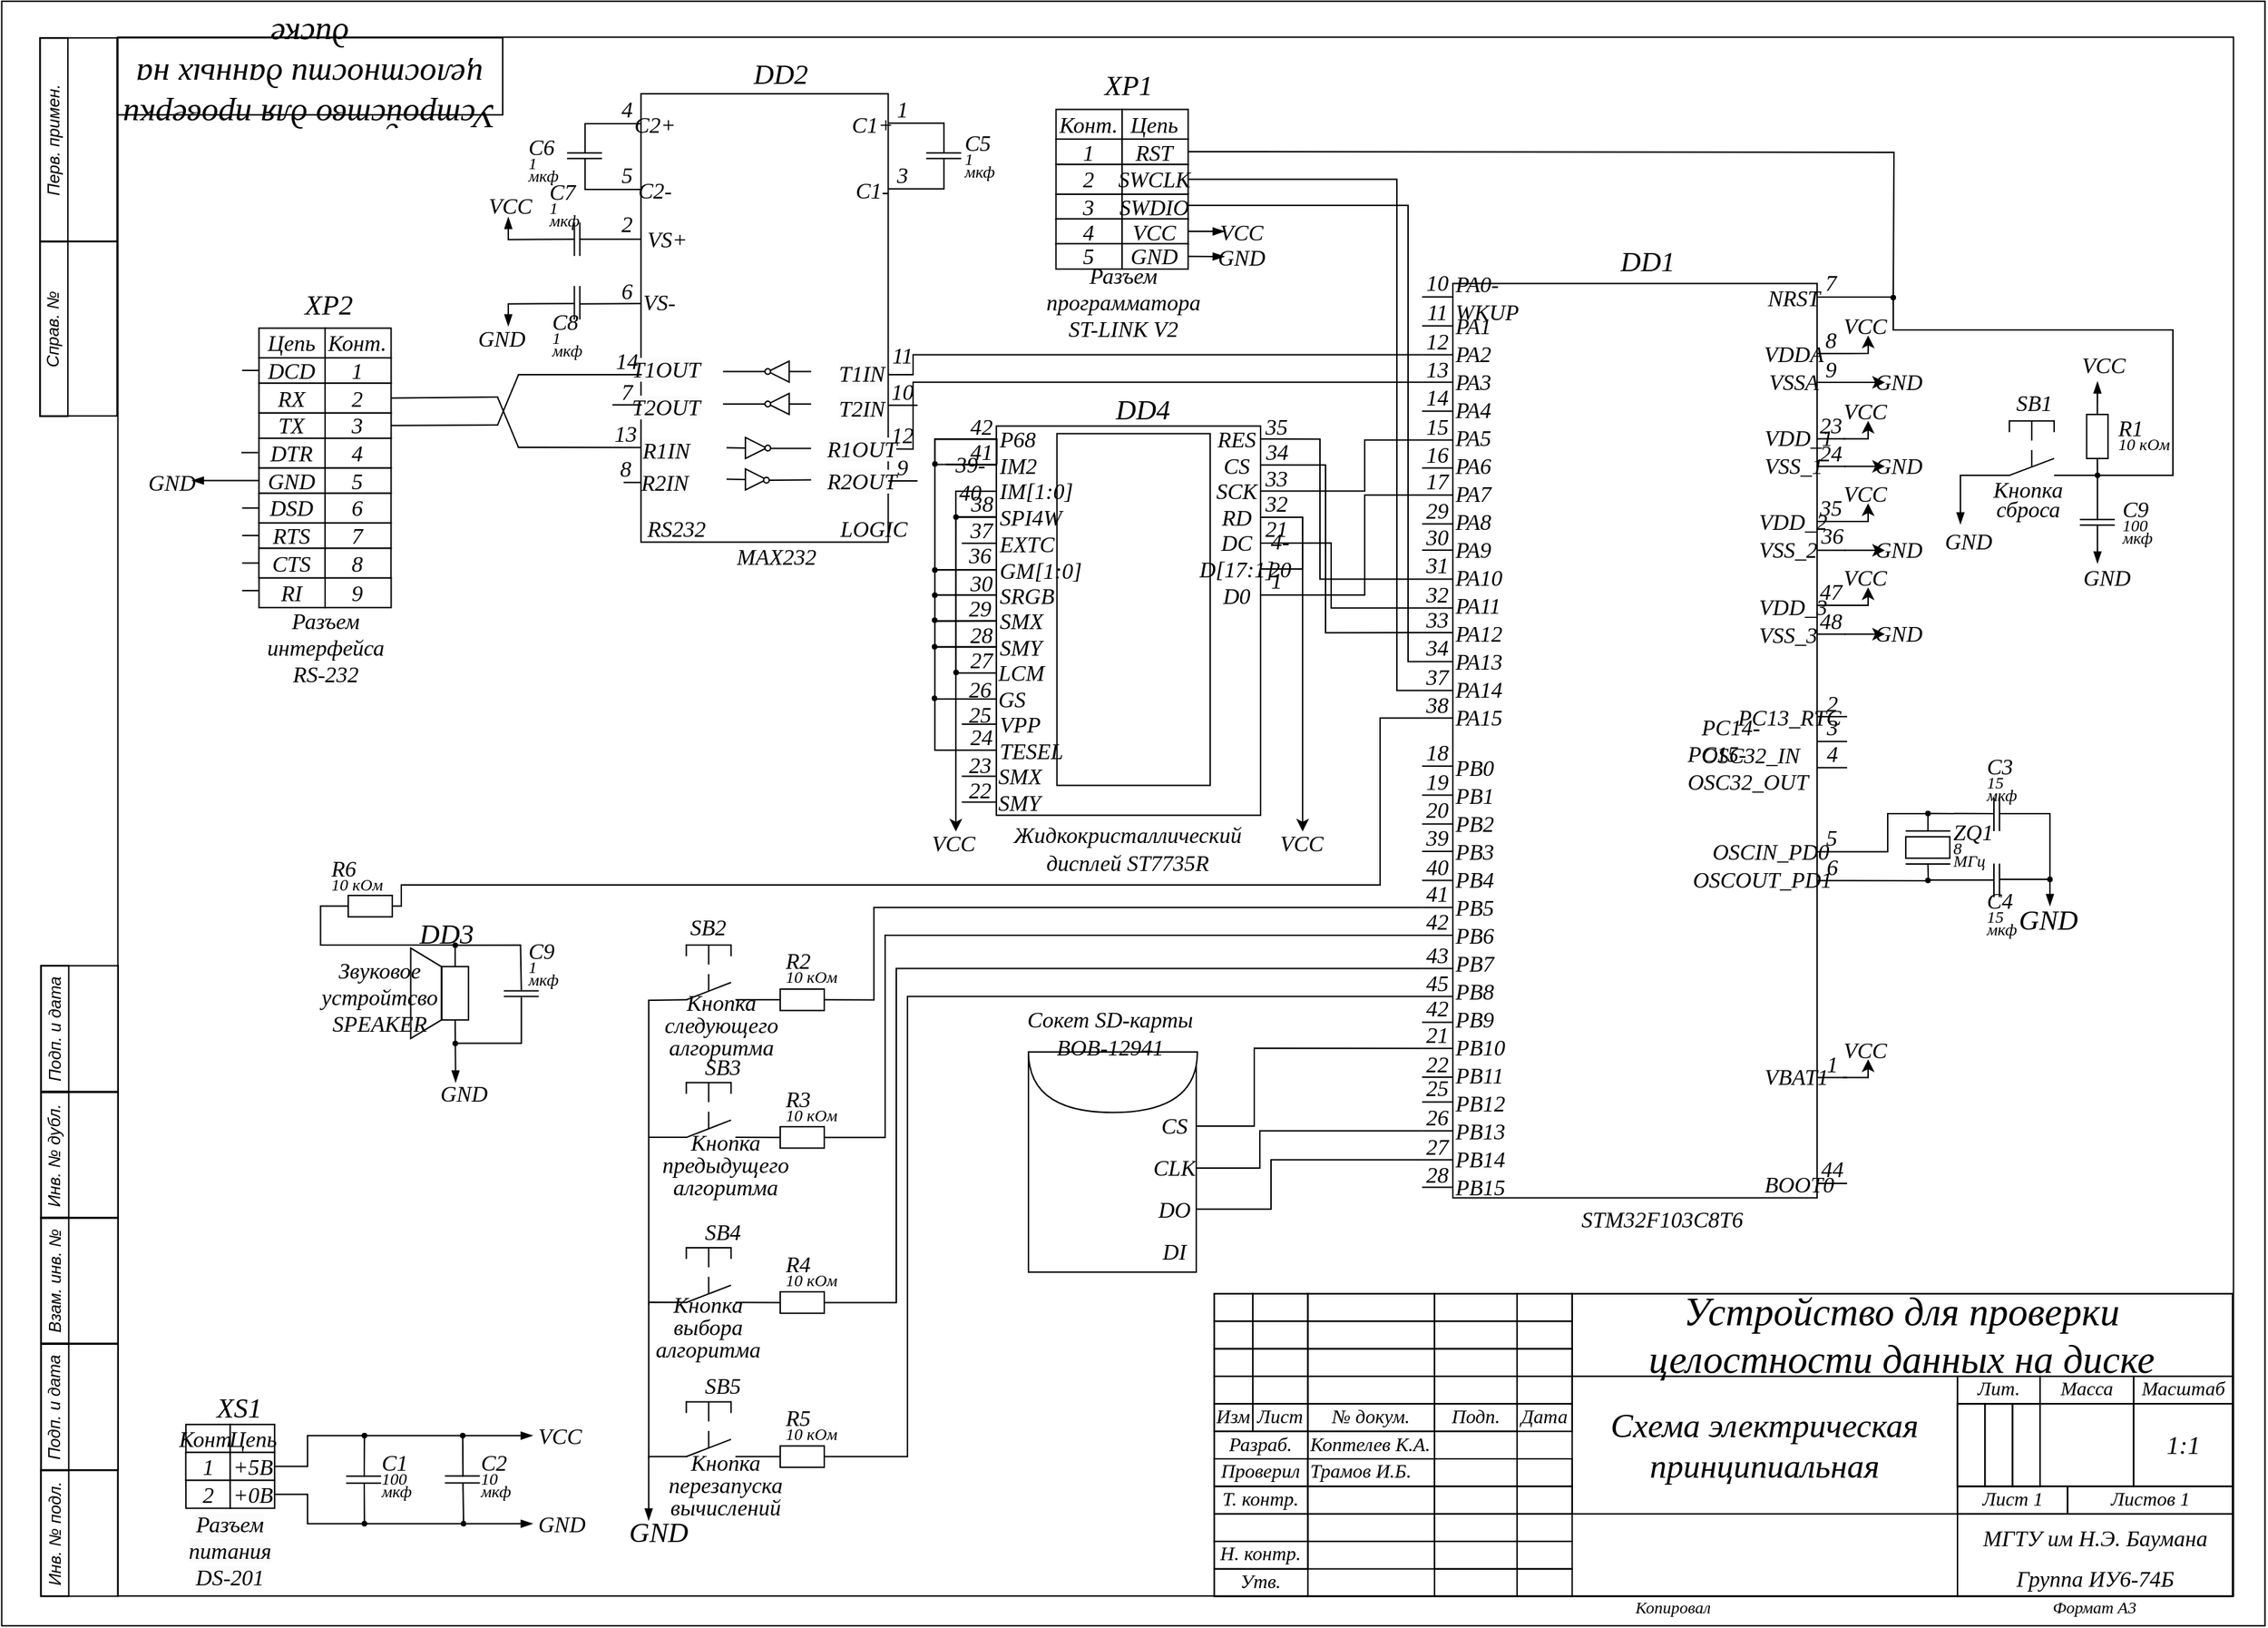 <mxfile version="22.1.7" type="device">
  <diagram name="A3 Форма 1" id="4UMWuW4LYQygtjcPz86S">
    <mxGraphModel dx="2169" dy="1336" grid="1" gridSize="3.937" guides="1" tooltips="1" connect="1" arrows="1" fold="1" page="1" pageScale="1" pageWidth="1169" pageHeight="827" background="none" math="0" shadow="0">
      <root>
        <object label="" BlueprintName="Устройство для проверки целостности данных на диске" ProductName="Схема электрическая принципиальная" Material="Материал" Manufacturer="&lt;font style=&quot;font-size: 16px;&quot;&gt;МГТУ им Н.Э. Баумана&lt;br&gt;Группа ИУ6-74Б&lt;/font&gt;" Designer="Коптелев К.А." Checker="Трамов И.Б." Approver="Фамилия И.О." Date="31.12.21" Scale="1:1" id="-3bvXb9xsOaprucixAK7-0">
          <mxCell />
        </object>
        <mxCell id="-3bvXb9xsOaprucixAK7-1" parent="-3bvXb9xsOaprucixAK7-0" />
        <mxCell id="-3bvXb9xsOaprucixAK7-2" value="" style="rounded=0;whiteSpace=wrap;html=1;fillColor=none;strokeWidth=1;strokeColor=#000000;fontStyle=2;movable=0;resizable=0;rotatable=0;deletable=0;editable=0;locked=1;connectable=0;" parent="-3bvXb9xsOaprucixAK7-1" vertex="1">
          <mxGeometry x="-454.76" y="-341.1" width="1618.58" height="1162" as="geometry" />
        </mxCell>
        <mxCell id="-3bvXb9xsOaprucixAK7-3" value="" style="rounded=0;whiteSpace=wrap;html=1;strokeWidth=1;fillColor=none;strokeColor=#000000;fontStyle=2;movable=0;resizable=0;rotatable=0;deletable=0;editable=0;locked=1;connectable=0;" parent="-3bvXb9xsOaprucixAK7-1" vertex="1">
          <mxGeometry x="-371.7" y="-315.38" width="1513" height="1115" as="geometry" />
        </mxCell>
        <mxCell id="-3bvXb9xsOaprucixAK7-5" value="" style="rounded=0;whiteSpace=wrap;html=1;strokeWidth=1;fillColor=none;fontFamily=GOSTRUS Type A;strokeColor=#000000;fontStyle=2" parent="-3bvXb9xsOaprucixAK7-1" vertex="1">
          <mxGeometry x="412.38" y="583.397" width="728.345" height="216.535" as="geometry" />
        </mxCell>
        <mxCell id="-3bvXb9xsOaprucixAK7-6" value="" style="rounded=0;whiteSpace=wrap;html=1;strokeWidth=1;fillColor=none;fontFamily=GOSTRUS Type A;fontSize=14;strokeColor=#000000;fontStyle=2" parent="-3bvXb9xsOaprucixAK7-1" vertex="1">
          <mxGeometry x="412.39" y="583.397" width="27.559" height="19.685" as="geometry" />
        </mxCell>
        <mxCell id="-3bvXb9xsOaprucixAK7-7" value="" style="rounded=0;whiteSpace=wrap;html=1;strokeWidth=1;fillColor=none;fontFamily=GOSTRUS Type A;fontSize=14;strokeColor=#000000;fontStyle=2" parent="-3bvXb9xsOaprucixAK7-1" vertex="1">
          <mxGeometry x="412.387" y="603.084" width="27.559" height="19.685" as="geometry" />
        </mxCell>
        <mxCell id="-3bvXb9xsOaprucixAK7-8" value="" style="rounded=0;whiteSpace=wrap;html=1;strokeWidth=1;fillColor=none;fontFamily=GOSTRUS Type A;fontSize=14;strokeColor=#000000;fontStyle=2" parent="-3bvXb9xsOaprucixAK7-1" vertex="1">
          <mxGeometry x="412.397" y="622.764" width="27.559" height="19.685" as="geometry" />
        </mxCell>
        <mxCell id="-3bvXb9xsOaprucixAK7-9" value="" style="rounded=0;whiteSpace=wrap;html=1;strokeWidth=1;fillColor=none;fontFamily=GOSTRUS Type A;fontSize=14;strokeColor=#000000;fontStyle=2" parent="-3bvXb9xsOaprucixAK7-1" vertex="1">
          <mxGeometry x="412.394" y="642.451" width="27.559" height="19.685" as="geometry" />
        </mxCell>
        <mxCell id="-3bvXb9xsOaprucixAK7-10" value="Изм" style="rounded=0;whiteSpace=wrap;html=1;strokeWidth=1;fillColor=none;fontFamily=GOSTRUS Type A;fontStyle=2;fontSize=14;strokeColor=#000000;" parent="-3bvXb9xsOaprucixAK7-1" vertex="1">
          <mxGeometry x="412.391" y="662.138" width="27.559" height="19.685" as="geometry" />
        </mxCell>
        <mxCell id="-3bvXb9xsOaprucixAK7-11" value="" style="rounded=0;whiteSpace=wrap;html=1;strokeWidth=1;fillColor=none;fontFamily=GOSTRUS Type A;fontSize=14;strokeColor=#000000;fontStyle=2" parent="-3bvXb9xsOaprucixAK7-1" vertex="1">
          <mxGeometry x="439.957" y="583.394" width="39.37" height="19.685" as="geometry" />
        </mxCell>
        <mxCell id="-3bvXb9xsOaprucixAK7-12" value="" style="rounded=0;whiteSpace=wrap;html=1;strokeWidth=1;fillColor=none;fontFamily=GOSTRUS Type A;fontSize=14;strokeColor=#000000;fontStyle=2" parent="-3bvXb9xsOaprucixAK7-1" vertex="1">
          <mxGeometry x="439.954" y="603.081" width="39.37" height="19.685" as="geometry" />
        </mxCell>
        <mxCell id="-3bvXb9xsOaprucixAK7-13" value="" style="rounded=0;whiteSpace=wrap;html=1;strokeWidth=1;fillColor=none;fontFamily=GOSTRUS Type A;fontSize=14;strokeColor=#000000;fontStyle=2" parent="-3bvXb9xsOaprucixAK7-1" vertex="1">
          <mxGeometry x="439.964" y="622.761" width="39.37" height="19.685" as="geometry" />
        </mxCell>
        <mxCell id="-3bvXb9xsOaprucixAK7-14" value="" style="rounded=0;whiteSpace=wrap;html=1;strokeWidth=1;fillColor=none;fontFamily=GOSTRUS Type A;fontSize=14;strokeColor=#000000;fontStyle=2" parent="-3bvXb9xsOaprucixAK7-1" vertex="1">
          <mxGeometry x="439.961" y="642.448" width="39.37" height="19.685" as="geometry" />
        </mxCell>
        <mxCell id="-3bvXb9xsOaprucixAK7-15" value="Лист" style="rounded=0;whiteSpace=wrap;html=1;strokeWidth=1;fillColor=none;fontFamily=GOSTRUS Type A;fontStyle=2;fontSize=14;strokeColor=#000000;" parent="-3bvXb9xsOaprucixAK7-1" vertex="1">
          <mxGeometry x="439.958" y="662.135" width="39.37" height="19.685" as="geometry" />
        </mxCell>
        <mxCell id="-3bvXb9xsOaprucixAK7-16" value="" style="rounded=0;whiteSpace=wrap;html=1;strokeWidth=1;fillColor=none;fontFamily=GOSTRUS Type A;fontSize=14;strokeColor=#000000;fontStyle=2" parent="-3bvXb9xsOaprucixAK7-1" vertex="1">
          <mxGeometry x="479.334" y="583.401" width="90.551" height="19.685" as="geometry" />
        </mxCell>
        <mxCell id="-3bvXb9xsOaprucixAK7-17" value="" style="rounded=0;whiteSpace=wrap;html=1;strokeWidth=1;fillColor=none;fontFamily=GOSTRUS Type A;fontSize=14;strokeColor=#000000;fontStyle=2" parent="-3bvXb9xsOaprucixAK7-1" vertex="1">
          <mxGeometry x="479.331" y="603.088" width="90.551" height="19.685" as="geometry" />
        </mxCell>
        <mxCell id="-3bvXb9xsOaprucixAK7-18" value="" style="rounded=0;whiteSpace=wrap;html=1;strokeWidth=1;fillColor=none;fontFamily=GOSTRUS Type A;fontSize=14;strokeColor=#000000;fontStyle=2" parent="-3bvXb9xsOaprucixAK7-1" vertex="1">
          <mxGeometry x="479.341" y="622.768" width="90.551" height="19.685" as="geometry" />
        </mxCell>
        <mxCell id="-3bvXb9xsOaprucixAK7-19" value="" style="rounded=0;whiteSpace=wrap;html=1;strokeWidth=1;fillColor=none;fontFamily=GOSTRUS Type A;fontSize=14;strokeColor=#000000;fontStyle=2" parent="-3bvXb9xsOaprucixAK7-1" vertex="1">
          <mxGeometry x="479.338" y="642.455" width="90.551" height="19.685" as="geometry" />
        </mxCell>
        <mxCell id="-3bvXb9xsOaprucixAK7-20" value="№ докум." style="rounded=0;whiteSpace=wrap;html=1;strokeWidth=1;fillColor=none;fontFamily=GOSTRUS Type A;fontStyle=2;fontSize=14;strokeColor=#000000;" parent="-3bvXb9xsOaprucixAK7-1" vertex="1">
          <mxGeometry x="479.335" y="662.142" width="90.551" height="19.685" as="geometry" />
        </mxCell>
        <mxCell id="-3bvXb9xsOaprucixAK7-21" value="" style="rounded=0;whiteSpace=wrap;html=1;strokeWidth=1;fillColor=none;fontFamily=GOSTRUS Type A;fontSize=14;strokeColor=#000000;fontStyle=2" parent="-3bvXb9xsOaprucixAK7-1" vertex="1">
          <mxGeometry x="569.891" y="583.398" width="59.055" height="19.685" as="geometry" />
        </mxCell>
        <mxCell id="-3bvXb9xsOaprucixAK7-22" value="" style="rounded=0;whiteSpace=wrap;html=1;strokeWidth=1;fillColor=none;fontFamily=GOSTRUS Type A;fontSize=14;strokeColor=#000000;fontStyle=2" parent="-3bvXb9xsOaprucixAK7-1" vertex="1">
          <mxGeometry x="569.888" y="603.085" width="59.055" height="19.685" as="geometry" />
        </mxCell>
        <mxCell id="-3bvXb9xsOaprucixAK7-23" value="" style="rounded=0;whiteSpace=wrap;html=1;strokeWidth=1;fillColor=none;fontFamily=GOSTRUS Type A;fontSize=14;strokeColor=#000000;fontStyle=2" parent="-3bvXb9xsOaprucixAK7-1" vertex="1">
          <mxGeometry x="569.898" y="622.765" width="59.055" height="19.685" as="geometry" />
        </mxCell>
        <mxCell id="-3bvXb9xsOaprucixAK7-24" value="" style="rounded=0;whiteSpace=wrap;html=1;strokeWidth=1;fillColor=none;fontFamily=GOSTRUS Type A;fontSize=14;strokeColor=#000000;fontStyle=2" parent="-3bvXb9xsOaprucixAK7-1" vertex="1">
          <mxGeometry x="569.895" y="642.452" width="59.055" height="19.685" as="geometry" />
        </mxCell>
        <mxCell id="-3bvXb9xsOaprucixAK7-25" value="Подп." style="rounded=0;whiteSpace=wrap;html=1;strokeWidth=1;fillColor=none;fontFamily=GOSTRUS Type A;fontStyle=2;fontSize=14;strokeColor=#000000;" parent="-3bvXb9xsOaprucixAK7-1" vertex="1">
          <mxGeometry x="569.892" y="662.139" width="59.055" height="19.685" as="geometry" />
        </mxCell>
        <mxCell id="-3bvXb9xsOaprucixAK7-26" value="" style="rounded=0;whiteSpace=wrap;html=1;strokeWidth=1;fillColor=none;fontFamily=GOSTRUS Type A;fontSize=14;strokeColor=#000000;fontStyle=2" parent="-3bvXb9xsOaprucixAK7-1" vertex="1">
          <mxGeometry x="569.898" y="681.815" width="59.055" height="19.685" as="geometry" />
        </mxCell>
        <mxCell id="-3bvXb9xsOaprucixAK7-27" value="" style="rounded=0;whiteSpace=wrap;html=1;strokeWidth=1;fillColor=none;fontFamily=GOSTRUS Type A;fontSize=14;strokeColor=#000000;fontStyle=2" parent="-3bvXb9xsOaprucixAK7-1" vertex="1">
          <mxGeometry x="569.895" y="701.502" width="59.055" height="19.685" as="geometry" />
        </mxCell>
        <mxCell id="-3bvXb9xsOaprucixAK7-28" value="" style="rounded=0;whiteSpace=wrap;html=1;strokeWidth=1;fillColor=none;fontFamily=GOSTRUS Type A;fontSize=14;strokeColor=#000000;fontStyle=2" parent="-3bvXb9xsOaprucixAK7-1" vertex="1">
          <mxGeometry x="569.905" y="721.182" width="59.055" height="19.685" as="geometry" />
        </mxCell>
        <mxCell id="-3bvXb9xsOaprucixAK7-29" value="" style="rounded=0;whiteSpace=wrap;html=1;strokeWidth=1;fillColor=none;fontFamily=GOSTRUS Type A;fontSize=14;strokeColor=#000000;fontStyle=2" parent="-3bvXb9xsOaprucixAK7-1" vertex="1">
          <mxGeometry x="569.902" y="740.869" width="59.055" height="19.685" as="geometry" />
        </mxCell>
        <mxCell id="-3bvXb9xsOaprucixAK7-30" value="" style="rounded=0;whiteSpace=wrap;html=1;strokeWidth=1;fillColor=none;fontFamily=GOSTRUS Type A;fontSize=14;strokeColor=#000000;fontStyle=2" parent="-3bvXb9xsOaprucixAK7-1" vertex="1">
          <mxGeometry x="569.899" y="760.556" width="59.055" height="19.685" as="geometry" />
        </mxCell>
        <mxCell id="-3bvXb9xsOaprucixAK7-31" value="" style="rounded=0;whiteSpace=wrap;html=1;strokeWidth=1;fillColor=none;fontFamily=GOSTRUS Type A;fontSize=14;strokeColor=#000000;fontStyle=2" parent="-3bvXb9xsOaprucixAK7-1" vertex="1">
          <mxGeometry x="628.965" y="583.402" width="39.37" height="19.685" as="geometry" />
        </mxCell>
        <mxCell id="-3bvXb9xsOaprucixAK7-32" value="" style="rounded=0;whiteSpace=wrap;html=1;strokeWidth=1;fillColor=none;fontFamily=GOSTRUS Type A;fontSize=14;strokeColor=#000000;fontStyle=2" parent="-3bvXb9xsOaprucixAK7-1" vertex="1">
          <mxGeometry x="628.962" y="603.089" width="39.37" height="19.685" as="geometry" />
        </mxCell>
        <mxCell id="-3bvXb9xsOaprucixAK7-33" value="" style="rounded=0;whiteSpace=wrap;html=1;strokeWidth=1;fillColor=none;fontFamily=GOSTRUS Type A;fontSize=14;strokeColor=#000000;fontStyle=2" parent="-3bvXb9xsOaprucixAK7-1" vertex="1">
          <mxGeometry x="628.972" y="622.769" width="39.37" height="19.685" as="geometry" />
        </mxCell>
        <mxCell id="-3bvXb9xsOaprucixAK7-34" value="" style="rounded=0;whiteSpace=wrap;html=1;strokeWidth=1;fillColor=none;fontFamily=GOSTRUS Type A;fontSize=14;strokeColor=#000000;fontStyle=2" parent="-3bvXb9xsOaprucixAK7-1" vertex="1">
          <mxGeometry x="628.969" y="642.456" width="39.37" height="19.685" as="geometry" />
        </mxCell>
        <mxCell id="-3bvXb9xsOaprucixAK7-35" value="Дата" style="rounded=0;whiteSpace=wrap;html=1;strokeWidth=1;fillColor=none;fontFamily=GOSTRUS Type A;fontStyle=2;fontSize=14;strokeColor=#000000;" parent="-3bvXb9xsOaprucixAK7-1" vertex="1">
          <mxGeometry x="628.966" y="662.143" width="39.37" height="19.685" as="geometry" />
        </mxCell>
        <mxCell id="-3bvXb9xsOaprucixAK7-38" value="" style="rounded=0;whiteSpace=wrap;html=1;strokeWidth=1;fillColor=none;fontFamily=GOSTRUS Type A;fontSize=12;strokeColor=#000000;fontStyle=2" parent="-3bvXb9xsOaprucixAK7-1" vertex="1">
          <mxGeometry x="628.979" y="721.176" width="39.37" height="19.685" as="geometry" />
        </mxCell>
        <mxCell id="-3bvXb9xsOaprucixAK7-39" value="" style="rounded=0;whiteSpace=wrap;html=1;strokeWidth=1;fillColor=none;fontFamily=GOSTRUS Type A;fontSize=12;strokeColor=#000000;fontStyle=2" parent="-3bvXb9xsOaprucixAK7-1" vertex="1">
          <mxGeometry x="628.976" y="740.863" width="39.37" height="19.685" as="geometry" />
        </mxCell>
        <mxCell id="-3bvXb9xsOaprucixAK7-40" value="" style="rounded=0;whiteSpace=wrap;html=1;strokeWidth=1;fillColor=none;fontFamily=GOSTRUS Type A;fontSize=12;strokeColor=#000000;fontStyle=2" parent="-3bvXb9xsOaprucixAK7-1" vertex="1">
          <mxGeometry x="628.973" y="760.55" width="39.37" height="19.685" as="geometry" />
        </mxCell>
        <mxCell id="-3bvXb9xsOaprucixAK7-42" value="" style="rounded=0;whiteSpace=wrap;html=1;strokeWidth=1;fillColor=none;fontFamily=GOSTRUS Type A;fontSize=14;strokeColor=#000000;fontStyle=2" parent="-3bvXb9xsOaprucixAK7-1" vertex="1">
          <mxGeometry x="569.926" y="780.253" width="59.055" height="19.685" as="geometry" />
        </mxCell>
        <mxCell id="-3bvXb9xsOaprucixAK7-43" value="Разраб." style="rounded=0;whiteSpace=wrap;html=1;strokeWidth=1;fillColor=none;fontFamily=GOSTRUS Type A;fontStyle=2;fontSize=14;strokeColor=#000000;" parent="-3bvXb9xsOaprucixAK7-1" vertex="1">
          <mxGeometry x="412.415" y="681.812" width="66.929" height="19.685" as="geometry" />
        </mxCell>
        <mxCell id="-3bvXb9xsOaprucixAK7-44" value="Проверил" style="rounded=0;whiteSpace=wrap;html=1;strokeWidth=1;fillColor=none;fontFamily=GOSTRUS Type A;fontStyle=2;fontSize=14;strokeColor=#000000;" parent="-3bvXb9xsOaprucixAK7-1" vertex="1">
          <mxGeometry x="412.382" y="701.499" width="66.929" height="19.685" as="geometry" />
        </mxCell>
        <mxCell id="-3bvXb9xsOaprucixAK7-45" value="Т. контр." style="rounded=0;whiteSpace=wrap;html=1;strokeWidth=1;fillColor=none;fontFamily=GOSTRUS Type A;fontStyle=2;fontSize=14;strokeColor=#000000;" parent="-3bvXb9xsOaprucixAK7-1" vertex="1">
          <mxGeometry x="412.379" y="721.186" width="66.929" height="19.685" as="geometry" />
        </mxCell>
        <mxCell id="-3bvXb9xsOaprucixAK7-46" value="" style="rounded=0;whiteSpace=wrap;html=1;strokeWidth=1;fillColor=none;fontFamily=GOSTRUS Type A;fontStyle=2;fontSize=14;strokeColor=#000000;" parent="-3bvXb9xsOaprucixAK7-1" vertex="1">
          <mxGeometry x="412.416" y="740.873" width="66.929" height="19.685" as="geometry" />
        </mxCell>
        <mxCell id="-3bvXb9xsOaprucixAK7-47" value="Н. контр." style="rounded=0;whiteSpace=wrap;html=1;strokeWidth=1;fillColor=none;fontFamily=GOSTRUS Type A;fontStyle=2;fontSize=14;strokeColor=#000000;" parent="-3bvXb9xsOaprucixAK7-1" vertex="1">
          <mxGeometry x="412.413" y="760.57" width="66.929" height="19.685" as="geometry" />
        </mxCell>
        <mxCell id="-3bvXb9xsOaprucixAK7-48" value="Утв." style="rounded=0;whiteSpace=wrap;html=1;strokeWidth=1;fillColor=none;fontFamily=GOSTRUS Type A;fontStyle=2;fontSize=14;strokeColor=#000000;" parent="-3bvXb9xsOaprucixAK7-1" vertex="1">
          <mxGeometry x="412.42" y="780.257" width="66.929" height="19.685" as="geometry" />
        </mxCell>
        <object placeholders="1" placeholder="Designer" label="Коптелев К.А." id="-3bvXb9xsOaprucixAK7-49">
          <mxCell style="rounded=0;whiteSpace=wrap;html=1;strokeWidth=1;fillColor=none;fontFamily=GOSTRUS Type A;fontSize=14;strokeColor=#000000;fontStyle=2;align=left;" parent="-3bvXb9xsOaprucixAK7-1" vertex="1">
            <mxGeometry x="479.372" y="681.829" width="90.551" height="19.685" as="geometry" />
          </mxCell>
        </object>
        <mxCell id="-3bvXb9xsOaprucixAK7-50" value="" style="rounded=0;whiteSpace=wrap;html=1;strokeWidth=1;fillColor=none;fontFamily=GOSTRUS Type A;fontSize=14;strokeColor=#000000;fontStyle=2" parent="-3bvXb9xsOaprucixAK7-1" vertex="1">
          <mxGeometry x="479.329" y="740.886" width="90.551" height="19.685" as="geometry" />
        </mxCell>
        <mxCell id="-3bvXb9xsOaprucixAK7-51" value="" style="rounded=0;whiteSpace=wrap;html=1;strokeWidth=1;fillColor=none;fontFamily=GOSTRUS Type A;fontSize=14;strokeColor=#000000;fontStyle=2" parent="-3bvXb9xsOaprucixAK7-1" vertex="1">
          <mxGeometry x="479.292" y="721.199" width="90.551" height="19.685" as="geometry" />
        </mxCell>
        <object placeholders="1" placeholder="Checker" label="Трамов И.Б." id="-3bvXb9xsOaprucixAK7-52">
          <mxCell style="rounded=0;whiteSpace=wrap;html=1;strokeWidth=1;fillColor=none;fontFamily=GOSTRUS Type A;fontSize=14;strokeColor=#000000;fontStyle=2;align=left;" parent="-3bvXb9xsOaprucixAK7-1" vertex="1">
            <mxGeometry x="479.295" y="701.512" width="90.551" height="19.685" as="geometry" />
          </mxCell>
        </object>
        <mxCell id="-3bvXb9xsOaprucixAK7-54" value="" style="rounded=0;whiteSpace=wrap;html=1;strokeWidth=1;fillColor=none;fontFamily=GOSTRUS Type A;fontSize=14;strokeColor=#000000;fontStyle=2" parent="-3bvXb9xsOaprucixAK7-1" vertex="1">
          <mxGeometry x="479.369" y="760.546" width="90.551" height="19.685" as="geometry" />
        </mxCell>
        <object placeholders="1" placeholder="BlueprintName" label="Устройство для проверки целостности данных на диске" id="-3bvXb9xsOaprucixAK7-55">
          <mxCell style="rounded=0;whiteSpace=wrap;html=1;strokeWidth=1;fillColor=none;fontFamily=GOSTRUS Type A;fontSize=28;strokeColor=#000000;fontStyle=2" parent="-3bvXb9xsOaprucixAK7-1" vertex="1">
            <mxGeometry x="668.348" y="583.405" width="472.44" height="59.055" as="geometry" />
          </mxCell>
        </object>
        <object placeholders="1" placeholder="ProductName" label="Схема электрическая принципиальная" id="-3bvXb9xsOaprucixAK7-56">
          <mxCell style="rounded=0;whiteSpace=wrap;html=1;strokeWidth=1;fillColor=none;fontFamily=GOSTRUS Type A;fontSize=24;strokeColor=#000000;fontStyle=2" parent="-3bvXb9xsOaprucixAK7-1" vertex="1">
            <mxGeometry x="668.345" y="642.432" width="275.59" height="98.425" as="geometry" />
          </mxCell>
        </object>
        <object placeholders="1" placeholder="Manufacturer" label="&lt;font style=&quot;font-size: 16px;&quot;&gt;МГТУ им Н.Э. Баумана&lt;br&gt;Группа ИУ6-74Б&lt;/font&gt;" id="-3bvXb9xsOaprucixAK7-58">
          <mxCell style="rounded=0;whiteSpace=wrap;html=1;strokeWidth=1;fillColor=none;fontFamily=GOSTRUS Type A;fontSize=24;strokeColor=#000000;fontStyle=2" parent="-3bvXb9xsOaprucixAK7-1" vertex="1">
            <mxGeometry x="943.939" y="740.886" width="196.85" height="59.055" as="geometry" />
          </mxCell>
        </object>
        <object label="Лист 1" placeholders="1" id="-3bvXb9xsOaprucixAK7-59">
          <mxCell style="rounded=0;whiteSpace=wrap;html=1;strokeWidth=1;fillColor=none;fontFamily=GOSTRUS Type A;fontStyle=2;fontSize=14;strokeColor=#000000;" parent="-3bvXb9xsOaprucixAK7-1" vertex="1">
            <mxGeometry x="943.936" y="721.163" width="78.74" height="19.685" as="geometry" />
          </mxCell>
        </object>
        <mxCell id="-3bvXb9xsOaprucixAK7-60" value="Листов 1" style="rounded=0;whiteSpace=wrap;html=1;strokeWidth=1;fillColor=none;fontFamily=GOSTRUS Type A;fontStyle=2;fontSize=14;strokeColor=#000000;" parent="-3bvXb9xsOaprucixAK7-1" vertex="1">
          <mxGeometry x="1022.613" y="721.2" width="118.11" height="19.685" as="geometry" />
        </mxCell>
        <mxCell id="-3bvXb9xsOaprucixAK7-61" value="Масштаб" style="rounded=0;whiteSpace=wrap;html=1;strokeWidth=1;fillColor=none;fontFamily=GOSTRUS Type A;fontStyle=2;fontSize=14;strokeColor=#000000;" parent="-3bvXb9xsOaprucixAK7-1" vertex="1">
          <mxGeometry x="1069.92" y="642.437" width="70.866" height="19.685" as="geometry" />
        </mxCell>
        <mxCell id="-3bvXb9xsOaprucixAK7-62" value="Масса" style="rounded=0;whiteSpace=wrap;html=1;strokeWidth=1;fillColor=none;fontFamily=GOSTRUS Type A;fontStyle=2;fontSize=14;strokeColor=#000000;" parent="-3bvXb9xsOaprucixAK7-1" vertex="1">
          <mxGeometry x="1002.987" y="642.464" width="66.929" height="19.685" as="geometry" />
        </mxCell>
        <mxCell id="-3bvXb9xsOaprucixAK7-63" value="Лит." style="rounded=0;whiteSpace=wrap;html=1;strokeWidth=1;fillColor=none;fontFamily=GOSTRUS Type A;fontStyle=2;fontSize=14;strokeColor=#000000;" parent="-3bvXb9xsOaprucixAK7-1" vertex="1">
          <mxGeometry x="943.934" y="642.431" width="59.055" height="19.685" as="geometry" />
        </mxCell>
        <mxCell id="-3bvXb9xsOaprucixAK7-64" value="" style="rounded=0;whiteSpace=wrap;html=1;strokeWidth=1;fillColor=none;fontFamily=GOSTRUS Type A;strokeColor=#000000;fontStyle=2" parent="-3bvXb9xsOaprucixAK7-1" vertex="1">
          <mxGeometry x="943.901" y="662.148" width="59.055" height="59.055" as="geometry" />
        </mxCell>
        <mxCell id="-3bvXb9xsOaprucixAK7-65" value="" style="rounded=0;whiteSpace=wrap;html=1;strokeWidth=1;fillColor=none;fontFamily=GOSTRUS Type A;strokeColor=#000000;fontStyle=2" parent="-3bvXb9xsOaprucixAK7-1" vertex="1">
          <mxGeometry x="1002.994" y="662.111" width="66.929" height="59.055" as="geometry" />
        </mxCell>
        <object placeholders="1" placeholder="Scale" id="-3bvXb9xsOaprucixAK7-66">
          <mxCell style="rounded=0;whiteSpace=wrap;html=1;strokeWidth=1;fillColor=none;fontFamily=GOSTRUS Type A;fontSize=18;strokeColor=#000000;fontStyle=2" parent="-3bvXb9xsOaprucixAK7-1" vertex="1">
            <mxGeometry x="1069.857" y="662.114" width="70.866" height="59.055" as="geometry" />
          </mxCell>
        </object>
        <mxCell id="-3bvXb9xsOaprucixAK7-67" value="" style="rounded=0;whiteSpace=wrap;html=1;strokeWidth=1;fillColor=none;fontFamily=GOSTRUS Type A;strokeColor=#000000;fontStyle=2" parent="-3bvXb9xsOaprucixAK7-1" vertex="1">
          <mxGeometry x="943.938" y="662.105" width="19.685" height="59.055" as="geometry" />
        </mxCell>
        <mxCell id="-3bvXb9xsOaprucixAK7-68" value="" style="rounded=0;whiteSpace=wrap;html=1;strokeWidth=1;fillColor=none;fontFamily=GOSTRUS Type A;strokeColor=#000000;fontStyle=2" parent="-3bvXb9xsOaprucixAK7-1" vertex="1">
          <mxGeometry x="963.585" y="662.152" width="19.685" height="59.055" as="geometry" />
        </mxCell>
        <mxCell id="-3bvXb9xsOaprucixAK7-69" value="" style="rounded=0;whiteSpace=wrap;html=1;strokeWidth=1;fillColor=none;fontFamily=GOSTRUS Type A;strokeColor=#000000;fontStyle=2" parent="-3bvXb9xsOaprucixAK7-1" vertex="1">
          <mxGeometry x="983.312" y="662.149" width="19.685" height="59.055" as="geometry" />
        </mxCell>
        <mxCell id="-3bvXb9xsOaprucixAK7-70" value="Копировал" style="text;html=1;strokeColor=none;fillColor=none;align=center;verticalAlign=middle;whiteSpace=wrap;rounded=0;fontFamily=GOSTRUS Type A;fontSize=12;fontStyle=2" parent="-3bvXb9xsOaprucixAK7-1" vertex="1">
          <mxGeometry x="668.313" y="798.04" width="144.64" height="20" as="geometry" />
        </mxCell>
        <mxCell id="-3bvXb9xsOaprucixAK7-71" value="Формат А3" style="text;html=1;strokeColor=none;fillColor=none;align=center;verticalAlign=middle;whiteSpace=wrap;rounded=0;fontFamily=GOSTRUS Type A;fontSize=12;fontStyle=2" parent="-3bvXb9xsOaprucixAK7-1" vertex="1">
          <mxGeometry x="942.88" y="798.04" width="197.9" height="20" as="geometry" />
        </mxCell>
        <object placeholder="BlueprintName" placeholders="1" id="ooexdDU5yCNyj8Z1UGUE-0">
          <mxCell style="rounded=0;whiteSpace=wrap;html=1;strokeWidth=1;fillColor=none;strokeColor=#000000;fontFamily=GOSTRUS Type A;fontSize=24;rotation=-180;fontStyle=2" parent="-3bvXb9xsOaprucixAK7-1" vertex="1">
            <mxGeometry x="-372.07" y="-314.96" width="275.59" height="55.118" as="geometry" />
          </mxCell>
        </object>
        <mxCell id="ooexdDU5yCNyj8Z1UGUE-1" value="" style="rounded=0;whiteSpace=wrap;html=1;fillColor=none;rotation=-90;fontStyle=2" parent="-3bvXb9xsOaprucixAK7-1" vertex="1">
          <mxGeometry x="-472.5" y="-269.65" width="145.43" height="55" as="geometry" />
        </mxCell>
        <mxCell id="ooexdDU5yCNyj8Z1UGUE-2" value="Перв. примен." style="rounded=0;whiteSpace=wrap;html=1;fillColor=none;rotation=-90;fontStyle=2" parent="-3bvXb9xsOaprucixAK7-1" vertex="1">
          <mxGeometry x="-490.13" y="-252.03" width="145.43" height="20" as="geometry" />
        </mxCell>
        <mxCell id="ooexdDU5yCNyj8Z1UGUE-3" value="" style="rounded=0;whiteSpace=wrap;html=1;fillColor=none;rotation=-90;fontStyle=2" parent="-3bvXb9xsOaprucixAK7-1" vertex="1">
          <mxGeometry x="-462.16" y="-134.33" width="124.74" height="55" as="geometry" />
        </mxCell>
        <mxCell id="ooexdDU5yCNyj8Z1UGUE-4" value="Справ. №" style="rounded=0;whiteSpace=wrap;html=1;fillColor=none;rotation=-90;fontStyle=2" parent="-3bvXb9xsOaprucixAK7-1" vertex="1">
          <mxGeometry x="-479.86" y="-116.64" width="124.88" height="20" as="geometry" />
        </mxCell>
        <mxCell id="ooexdDU5yCNyj8Z1UGUE-5" value="" style="rounded=0;whiteSpace=wrap;html=1;fillColor=none;rotation=-90;fontStyle=2" parent="-3bvXb9xsOaprucixAK7-1" vertex="1">
          <mxGeometry x="-444.17" y="727.26" width="90" height="55" as="geometry" />
        </mxCell>
        <mxCell id="ooexdDU5yCNyj8Z1UGUE-6" value="Инв. № подл." style="rounded=0;whiteSpace=wrap;html=1;fillColor=none;rotation=-90;fontStyle=2" parent="-3bvXb9xsOaprucixAK7-1" vertex="1">
          <mxGeometry x="-461.81" y="744.76" width="90" height="20" as="geometry" />
        </mxCell>
        <mxCell id="ooexdDU5yCNyj8Z1UGUE-7" value="" style="rounded=0;whiteSpace=wrap;html=1;fillColor=none;rotation=-90;fontStyle=2" parent="-3bvXb9xsOaprucixAK7-1" vertex="1">
          <mxGeometry x="-443.98" y="636.93" width="90" height="55" as="geometry" />
        </mxCell>
        <mxCell id="ooexdDU5yCNyj8Z1UGUE-8" value="Подп. и дата" style="rounded=0;whiteSpace=wrap;html=1;fillColor=none;rotation=-90;fontStyle=2" parent="-3bvXb9xsOaprucixAK7-1" vertex="1">
          <mxGeometry x="-461.81" y="654.43" width="90" height="20" as="geometry" />
        </mxCell>
        <mxCell id="ooexdDU5yCNyj8Z1UGUE-9" value="" style="rounded=0;whiteSpace=wrap;html=1;fillColor=none;rotation=-90;fontStyle=2" parent="-3bvXb9xsOaprucixAK7-1" vertex="1">
          <mxGeometry x="-443.983" y="546.377" width="90" height="55" as="geometry" />
        </mxCell>
        <mxCell id="ooexdDU5yCNyj8Z1UGUE-10" value="Взам. инв. №" style="rounded=0;whiteSpace=wrap;html=1;fillColor=none;rotation=-90;fontStyle=2" parent="-3bvXb9xsOaprucixAK7-1" vertex="1">
          <mxGeometry x="-461.813" y="563.877" width="90" height="20" as="geometry" />
        </mxCell>
        <mxCell id="ooexdDU5yCNyj8Z1UGUE-11" value="" style="rounded=0;whiteSpace=wrap;html=1;fillColor=none;rotation=-90;fontStyle=2" parent="-3bvXb9xsOaprucixAK7-1" vertex="1">
          <mxGeometry x="-443.986" y="456.834" width="90" height="55" as="geometry" />
        </mxCell>
        <mxCell id="ooexdDU5yCNyj8Z1UGUE-12" value="Инв. № дубл." style="rounded=0;whiteSpace=wrap;html=1;fillColor=none;rotation=-90;fontStyle=2" parent="-3bvXb9xsOaprucixAK7-1" vertex="1">
          <mxGeometry x="-461.816" y="474.334" width="90" height="20" as="geometry" />
        </mxCell>
        <mxCell id="ooexdDU5yCNyj8Z1UGUE-13" value="" style="rounded=0;whiteSpace=wrap;html=1;fillColor=none;rotation=-90;fontStyle=2" parent="-3bvXb9xsOaprucixAK7-1" vertex="1">
          <mxGeometry x="-443.989" y="366.281" width="90" height="55" as="geometry" />
        </mxCell>
        <mxCell id="ooexdDU5yCNyj8Z1UGUE-14" value="Подп. и дата" style="rounded=0;whiteSpace=wrap;html=1;fillColor=none;rotation=-90;fontStyle=2" parent="-3bvXb9xsOaprucixAK7-1" vertex="1">
          <mxGeometry x="-461.819" y="383.781" width="90" height="20" as="geometry" />
        </mxCell>
        <mxCell id="KPo18gjHCp797co_jhMr-121" value="" style="rounded=0;whiteSpace=wrap;html=1;strokeWidth=1;fillColor=none;fontFamily=GOSTRUS Type A;fontSize=12;strokeColor=#000000;fontStyle=2" parent="-3bvXb9xsOaprucixAK7-1" vertex="1">
          <mxGeometry x="628.97" y="780.237" width="39.37" height="19.685" as="geometry" />
        </mxCell>
        <mxCell id="KPo18gjHCp797co_jhMr-122" value="" style="rounded=0;whiteSpace=wrap;html=1;strokeWidth=1;fillColor=none;fontFamily=GOSTRUS Type A;fontSize=12;strokeColor=#000000;fontStyle=2" parent="-3bvXb9xsOaprucixAK7-1" vertex="1">
          <mxGeometry x="628.976" y="701.493" width="39.37" height="19.685" as="geometry" />
        </mxCell>
        <mxCell id="97PIKzzYOrzLbaDsOnrm-199" value="" style="group" parent="-3bvXb9xsOaprucixAK7-1" vertex="1" connectable="0">
          <mxGeometry x="-330.71" y="645.67" width="289.63" height="126.62" as="geometry" />
        </mxCell>
        <mxCell id="97PIKzzYOrzLbaDsOnrm-163" value="&lt;div style=&quot;text-align: left;&quot;&gt;&lt;span style=&quot;background-color: initial; font-size: 16px;&quot;&gt;&lt;font face=&quot;GOSTRUS Type A&quot;&gt;&lt;i&gt;Конт.&lt;/i&gt;&lt;/font&gt;&lt;/span&gt;&lt;/div&gt;" style="rounded=0;whiteSpace=wrap;html=1;container=0;" parent="97PIKzzYOrzLbaDsOnrm-199" vertex="1">
          <mxGeometry x="7.64" y="31.24" width="31.73" height="19.98" as="geometry" />
        </mxCell>
        <mxCell id="97PIKzzYOrzLbaDsOnrm-164" value="&lt;div style=&quot;text-align: left;&quot;&gt;&lt;span style=&quot;background-color: initial; font-size: 16px;&quot;&gt;&lt;font face=&quot;GOSTRUS Type A&quot;&gt;&lt;i&gt;Цепь&lt;/i&gt;&lt;/font&gt;&lt;/span&gt;&lt;/div&gt;" style="rounded=0;whiteSpace=wrap;html=1;container=0;" parent="97PIKzzYOrzLbaDsOnrm-199" vertex="1">
          <mxGeometry x="39.367" y="31.237" width="31.73" height="19.98" as="geometry" />
        </mxCell>
        <mxCell id="97PIKzzYOrzLbaDsOnrm-165" value="&lt;div style=&quot;text-align: left;&quot;&gt;&lt;span style=&quot;background-color: initial; font-size: 16px;&quot;&gt;&lt;font face=&quot;GOSTRUS Type A&quot;&gt;&lt;i&gt;1&lt;/i&gt;&lt;/font&gt;&lt;/span&gt;&lt;/div&gt;" style="rounded=0;whiteSpace=wrap;html=1;container=0;" parent="97PIKzzYOrzLbaDsOnrm-199" vertex="1">
          <mxGeometry x="7.567" y="51.217" width="31.73" height="19.98" as="geometry" />
        </mxCell>
        <mxCell id="97PIKzzYOrzLbaDsOnrm-166" value="&lt;div style=&quot;text-align: left;&quot;&gt;&lt;span style=&quot;background-color: initial; font-size: 16px;&quot;&gt;&lt;font face=&quot;GOSTRUS Type A&quot;&gt;&lt;i&gt;2&lt;/i&gt;&lt;/font&gt;&lt;/span&gt;&lt;/div&gt;" style="rounded=0;whiteSpace=wrap;html=1;container=0;" parent="97PIKzzYOrzLbaDsOnrm-199" vertex="1">
          <mxGeometry x="7.644" y="71.194" width="31.73" height="19.98" as="geometry" />
        </mxCell>
        <mxCell id="97PIKzzYOrzLbaDsOnrm-167" value="&lt;div style=&quot;text-align: left;&quot;&gt;&lt;span style=&quot;background-color: initial; font-size: 16px;&quot;&gt;&lt;font face=&quot;GOSTRUS Type A&quot;&gt;&lt;i&gt;+5В&lt;/i&gt;&lt;/font&gt;&lt;/span&gt;&lt;/div&gt;" style="rounded=0;whiteSpace=wrap;html=1;container=0;" parent="97PIKzzYOrzLbaDsOnrm-199" vertex="1">
          <mxGeometry x="39.374" y="51.224" width="31.73" height="19.98" as="geometry" />
        </mxCell>
        <mxCell id="97PIKzzYOrzLbaDsOnrm-168" value="&lt;div style=&quot;text-align: left;&quot;&gt;&lt;span style=&quot;background-color: initial; font-size: 16px;&quot;&gt;&lt;font face=&quot;GOSTRUS Type A&quot;&gt;&lt;i&gt;+0В&lt;/i&gt;&lt;/font&gt;&lt;/span&gt;&lt;/div&gt;" style="rounded=0;whiteSpace=wrap;html=1;container=0;" parent="97PIKzzYOrzLbaDsOnrm-199" vertex="1">
          <mxGeometry x="39.371" y="71.191" width="31.73" height="19.98" as="geometry" />
        </mxCell>
        <mxCell id="97PIKzzYOrzLbaDsOnrm-169" value="" style="endArrow=none;html=1;rounded=0;fontStyle=2" parent="97PIKzzYOrzLbaDsOnrm-199" edge="1">
          <mxGeometry width="50" height="50" relative="1" as="geometry">
            <mxPoint x="122.273" y="73.15" as="sourcePoint" />
            <mxPoint x="147.273" y="73.15" as="targetPoint" />
          </mxGeometry>
        </mxCell>
        <mxCell id="97PIKzzYOrzLbaDsOnrm-170" value="" style="endArrow=none;html=1;rounded=0;fontStyle=2" parent="97PIKzzYOrzLbaDsOnrm-199" edge="1">
          <mxGeometry width="50" height="50" relative="1" as="geometry">
            <mxPoint x="122.273" y="68.15" as="sourcePoint" />
            <mxPoint x="147.273" y="68.15" as="targetPoint" />
          </mxGeometry>
        </mxCell>
        <mxCell id="97PIKzzYOrzLbaDsOnrm-172" value="" style="endArrow=blockThin;html=1;rounded=0;exitX=1;exitY=0.5;exitDx=0;exitDy=0;endFill=1;" parent="97PIKzzYOrzLbaDsOnrm-199" source="97PIKzzYOrzLbaDsOnrm-168" edge="1">
          <mxGeometry width="50" height="50" relative="1" as="geometry">
            <mxPoint x="86.64" y="144.24" as="sourcePoint" />
            <mxPoint x="255.64" y="102.24" as="targetPoint" />
            <Array as="points">
              <mxPoint x="94.64" y="81.24" />
              <mxPoint x="94.64" y="102.24" />
            </Array>
          </mxGeometry>
        </mxCell>
        <mxCell id="97PIKzzYOrzLbaDsOnrm-173" value="" style="endArrow=none;html=1;rounded=0;entryX=1;entryY=0.5;entryDx=0;entryDy=0;startArrow=blockThin;startFill=1;" parent="97PIKzzYOrzLbaDsOnrm-199" target="97PIKzzYOrzLbaDsOnrm-167" edge="1">
          <mxGeometry width="50" height="50" relative="1" as="geometry">
            <mxPoint x="255.64" y="39.24" as="sourcePoint" />
            <mxPoint x="98.577" y="62.167" as="targetPoint" />
            <Array as="points">
              <mxPoint x="94.64" y="39.24" />
              <mxPoint x="94.64" y="61.24" />
            </Array>
          </mxGeometry>
        </mxCell>
        <mxCell id="97PIKzzYOrzLbaDsOnrm-174" value="" style="endArrow=none;html=1;rounded=0;exitX=0.5;exitY=0;exitDx=0;exitDy=0;" parent="97PIKzzYOrzLbaDsOnrm-199" source="97PIKzzYOrzLbaDsOnrm-189" edge="1">
          <mxGeometry width="50" height="50" relative="1" as="geometry">
            <mxPoint x="135.19" y="90.24" as="sourcePoint" />
            <mxPoint x="135.19" y="73.17" as="targetPoint" />
          </mxGeometry>
        </mxCell>
        <mxCell id="97PIKzzYOrzLbaDsOnrm-175" value="" style="endArrow=none;html=1;rounded=0;entryX=0.5;entryY=1;entryDx=0;entryDy=0;" parent="97PIKzzYOrzLbaDsOnrm-199" target="97PIKzzYOrzLbaDsOnrm-191" edge="1">
          <mxGeometry width="50" height="50" relative="1" as="geometry">
            <mxPoint x="135.187" y="68.547" as="sourcePoint" />
            <mxPoint x="133.64" y="51.24" as="targetPoint" />
          </mxGeometry>
        </mxCell>
        <mxCell id="97PIKzzYOrzLbaDsOnrm-179" value="&lt;p style=&quot;line-height: 80%;&quot;&gt;&lt;i&gt;&lt;font face=&quot;GOSTRUS Type A&quot;&gt;&lt;font style=&quot;font-size: 16px;&quot;&gt;C1&lt;/font&gt;&lt;br&gt;100 мкф&lt;/font&gt;&lt;/i&gt;&lt;/p&gt;" style="text;html=1;strokeColor=none;fillColor=none;align=left;verticalAlign=middle;whiteSpace=wrap;rounded=0;container=0;" parent="97PIKzzYOrzLbaDsOnrm-199" vertex="1">
          <mxGeometry x="145.66" y="55.16" width="35.44" height="27.56" as="geometry" />
        </mxCell>
        <mxCell id="97PIKzzYOrzLbaDsOnrm-180" value="" style="endArrow=none;html=1;rounded=0;fontStyle=2" parent="97PIKzzYOrzLbaDsOnrm-199" edge="1">
          <mxGeometry width="50" height="50" relative="1" as="geometry">
            <mxPoint x="192.91" y="73.137" as="sourcePoint" />
            <mxPoint x="217.91" y="73.137" as="targetPoint" />
          </mxGeometry>
        </mxCell>
        <mxCell id="97PIKzzYOrzLbaDsOnrm-181" value="" style="endArrow=none;html=1;rounded=0;fontStyle=2" parent="97PIKzzYOrzLbaDsOnrm-199" edge="1">
          <mxGeometry width="50" height="50" relative="1" as="geometry">
            <mxPoint x="192.91" y="68.137" as="sourcePoint" />
            <mxPoint x="217.91" y="68.137" as="targetPoint" />
          </mxGeometry>
        </mxCell>
        <mxCell id="97PIKzzYOrzLbaDsOnrm-182" value="" style="endArrow=none;html=1;rounded=0;exitX=0.5;exitY=0;exitDx=0;exitDy=0;" parent="97PIKzzYOrzLbaDsOnrm-199" source="97PIKzzYOrzLbaDsOnrm-193" edge="1">
          <mxGeometry width="50" height="50" relative="1" as="geometry">
            <mxPoint x="205.827" y="90.227" as="sourcePoint" />
            <mxPoint x="205.827" y="73.157" as="targetPoint" />
          </mxGeometry>
        </mxCell>
        <mxCell id="97PIKzzYOrzLbaDsOnrm-183" value="" style="endArrow=none;html=1;rounded=0;entryX=0.5;entryY=1;entryDx=0;entryDy=0;" parent="97PIKzzYOrzLbaDsOnrm-199" target="97PIKzzYOrzLbaDsOnrm-192" edge="1">
          <mxGeometry width="50" height="50" relative="1" as="geometry">
            <mxPoint x="205.824" y="68.534" as="sourcePoint" />
            <mxPoint x="205.824" y="51.227" as="targetPoint" />
          </mxGeometry>
        </mxCell>
        <mxCell id="97PIKzzYOrzLbaDsOnrm-184" value="&lt;p style=&quot;line-height: 80%;&quot;&gt;&lt;i&gt;&lt;font face=&quot;GOSTRUS Type A&quot;&gt;&lt;font style=&quot;font-size: 16px;&quot;&gt;C2&lt;/font&gt;&lt;br&gt;10 мкф&lt;/font&gt;&lt;/i&gt;&lt;/p&gt;" style="text;html=1;strokeColor=none;fillColor=none;align=left;verticalAlign=middle;whiteSpace=wrap;rounded=0;container=0;" parent="97PIKzzYOrzLbaDsOnrm-199" vertex="1">
          <mxGeometry x="216.3" y="55.15" width="31.73" height="27.56" as="geometry" />
        </mxCell>
        <mxCell id="97PIKzzYOrzLbaDsOnrm-185" value="&lt;font face=&quot;GOSTRUS Type A&quot;&gt;&lt;span style=&quot;font-size: 16px;&quot;&gt;&lt;i&gt;VCC&lt;/i&gt;&lt;/span&gt;&lt;/font&gt;" style="text;html=1;strokeColor=none;fillColor=none;align=left;verticalAlign=middle;whiteSpace=wrap;rounded=0;container=0;" parent="97PIKzzYOrzLbaDsOnrm-199" vertex="1">
          <mxGeometry x="257.9" y="29.6" width="31.73" height="18.97" as="geometry" />
        </mxCell>
        <mxCell id="97PIKzzYOrzLbaDsOnrm-186" value="&lt;font face=&quot;GOSTRUS Type A&quot;&gt;&lt;span style=&quot;font-size: 16px;&quot;&gt;&lt;i&gt;GND&lt;/i&gt;&lt;/span&gt;&lt;/font&gt;" style="text;html=1;strokeColor=none;fillColor=none;align=left;verticalAlign=middle;whiteSpace=wrap;rounded=0;container=0;" parent="97PIKzzYOrzLbaDsOnrm-199" vertex="1">
          <mxGeometry x="257.897" y="92.507" width="31.73" height="18.97" as="geometry" />
        </mxCell>
        <mxCell id="97PIKzzYOrzLbaDsOnrm-189" value="" style="ellipse;whiteSpace=wrap;html=1;aspect=fixed;fillColor=#000000;fontStyle=2;container=0;" parent="97PIKzzYOrzLbaDsOnrm-199" vertex="1">
          <mxGeometry x="133.854" y="100.658" width="3" height="3" as="geometry" />
        </mxCell>
        <mxCell id="97PIKzzYOrzLbaDsOnrm-191" value="" style="ellipse;whiteSpace=wrap;html=1;aspect=fixed;fillColor=#000000;fontStyle=2;container=0;" parent="97PIKzzYOrzLbaDsOnrm-199" vertex="1">
          <mxGeometry x="133.851" y="37.665" width="3" height="3" as="geometry" />
        </mxCell>
        <mxCell id="97PIKzzYOrzLbaDsOnrm-192" value="" style="ellipse;whiteSpace=wrap;html=1;aspect=fixed;fillColor=#000000;fontStyle=2;container=0;" parent="97PIKzzYOrzLbaDsOnrm-199" vertex="1">
          <mxGeometry x="204.14" y="37.662" width="3" height="3" as="geometry" />
        </mxCell>
        <mxCell id="97PIKzzYOrzLbaDsOnrm-193" value="" style="ellipse;whiteSpace=wrap;html=1;aspect=fixed;fillColor=#000000;fontStyle=2;container=0;" parent="97PIKzzYOrzLbaDsOnrm-199" vertex="1">
          <mxGeometry x="204.715" y="100.649" width="3" height="3" as="geometry" />
        </mxCell>
        <mxCell id="97PIKzzYOrzLbaDsOnrm-194" value="&lt;i style=&quot;border-color: var(--border-color); font-family: &amp;quot;GOSTRUS Type A&amp;quot;;&quot;&gt;&lt;font style=&quot;font-size: 20px;&quot;&gt;XS1&lt;/font&gt;&lt;/i&gt;" style="text;whiteSpace=wrap;html=1;container=0;" parent="97PIKzzYOrzLbaDsOnrm-199" vertex="1">
          <mxGeometry x="27.55" width="23.62" height="23.62" as="geometry" />
        </mxCell>
        <mxCell id="97PIKzzYOrzLbaDsOnrm-195" value="&lt;i style=&quot;border-color: var(--border-color); color: rgb(0, 0, 0); font-variant-ligatures: normal; font-variant-caps: normal; font-weight: 400; letter-spacing: normal; orphans: 2; text-indent: 0px; text-transform: none; widows: 2; word-spacing: 0px; -webkit-text-stroke-width: 0px; background-color: rgb(251, 251, 251); text-decoration-thickness: initial; text-decoration-style: initial; text-decoration-color: initial; font-family: &amp;quot;GOSTRUS Type A&amp;quot;; font-size: 16px;&quot;&gt;&lt;font style=&quot;font-size: 16px;&quot;&gt;Разъем&lt;br&gt;питания DS-201&lt;/font&gt;&lt;/i&gt;" style="text;whiteSpace=wrap;html=1;align=center;container=0;" parent="97PIKzzYOrzLbaDsOnrm-199" vertex="1">
          <mxGeometry x="-3.94" y="86.66" width="86.61" height="39.96" as="geometry" />
        </mxCell>
        <mxCell id="97PIKzzYOrzLbaDsOnrm-203" value="" style="endArrow=classic;html=1;rounded=0;edgeStyle=orthogonalEdgeStyle;exitX=1;exitY=1;exitDx=0;exitDy=0;" parent="-3bvXb9xsOaprucixAK7-1" source="97PIKzzYOrzLbaDsOnrm-65" edge="1">
          <mxGeometry width="50" height="50" relative="1" as="geometry">
            <mxPoint x="876.05" y="-48" as="sourcePoint" />
            <mxPoint x="880.05" y="-102" as="targetPoint" />
            <Array as="points">
              <mxPoint x="880.05" y="-89" />
            </Array>
          </mxGeometry>
        </mxCell>
        <mxCell id="97PIKzzYOrzLbaDsOnrm-205" value="" style="endArrow=classic;html=1;rounded=0;exitX=1;exitY=1;exitDx=0;exitDy=0;" parent="-3bvXb9xsOaprucixAK7-1" source="97PIKzzYOrzLbaDsOnrm-67" edge="1">
          <mxGeometry width="50" height="50" relative="1" as="geometry">
            <mxPoint x="872.05" y="-37" as="sourcePoint" />
            <mxPoint x="892.05" y="-68.5" as="targetPoint" />
          </mxGeometry>
        </mxCell>
        <mxCell id="97PIKzzYOrzLbaDsOnrm-210" value="&lt;font style=&quot;font-size: 16px;&quot; face=&quot;GOSTRUS Type A&quot;&gt;&lt;i&gt;VCC&lt;/i&gt;&lt;/font&gt;" style="text;html=1;strokeColor=none;fillColor=none;align=center;verticalAlign=middle;whiteSpace=wrap;rounded=0;container=0;" parent="-3bvXb9xsOaprucixAK7-1" vertex="1">
          <mxGeometry x="866.14" y="-116.64" width="23.83" height="15.64" as="geometry" />
        </mxCell>
        <mxCell id="97PIKzzYOrzLbaDsOnrm-211" value="&lt;font style=&quot;font-size: 16px;&quot; face=&quot;GOSTRUS Type A&quot;&gt;&lt;i&gt;GND&lt;/i&gt;&lt;/font&gt;" style="text;html=1;strokeColor=none;fillColor=none;align=center;verticalAlign=middle;whiteSpace=wrap;rounded=0;container=0;" parent="-3bvXb9xsOaprucixAK7-1" vertex="1">
          <mxGeometry x="889.967" y="-76.803" width="23.83" height="15.64" as="geometry" />
        </mxCell>
        <mxCell id="2yg2WQkIoi33CC1LjuKN-216" value="" style="rounded=0;whiteSpace=wrap;html=1;fontStyle=2;container=0;" parent="-3bvXb9xsOaprucixAK7-1" vertex="1">
          <mxGeometry x="906.94" y="256.56" width="31.5" height="15.3" as="geometry" />
        </mxCell>
        <mxCell id="2yg2WQkIoi33CC1LjuKN-217" value="" style="endArrow=none;html=1;rounded=0;fontStyle=2" parent="-3bvXb9xsOaprucixAK7-1" edge="1">
          <mxGeometry width="50" height="50" relative="1" as="geometry">
            <mxPoint x="906.84" y="252.36" as="sourcePoint" />
            <mxPoint x="938.84" y="252.36" as="targetPoint" />
          </mxGeometry>
        </mxCell>
        <mxCell id="2yg2WQkIoi33CC1LjuKN-218" value="" style="endArrow=none;html=1;rounded=0;fontStyle=2" parent="-3bvXb9xsOaprucixAK7-1" edge="1">
          <mxGeometry width="50" height="50" relative="1" as="geometry">
            <mxPoint x="906.837" y="275.987" as="sourcePoint" />
            <mxPoint x="938.837" y="275.987" as="targetPoint" />
          </mxGeometry>
        </mxCell>
        <mxCell id="2yg2WQkIoi33CC1LjuKN-219" value="" style="endArrow=none;html=1;rounded=0;fontStyle=2;exitX=1;exitY=1;exitDx=0;exitDy=0;" parent="-3bvXb9xsOaprucixAK7-1" source="97PIKzzYOrzLbaDsOnrm-89" edge="1">
          <mxGeometry width="50" height="50" relative="1" as="geometry">
            <mxPoint x="882.81" y="288.49" as="sourcePoint" />
            <mxPoint x="922.81" y="276.49" as="targetPoint" />
            <Array as="points">
              <mxPoint x="923.05" y="288" />
            </Array>
          </mxGeometry>
        </mxCell>
        <mxCell id="2yg2WQkIoi33CC1LjuKN-222" value="" style="endArrow=none;html=1;rounded=0;fontStyle=2" parent="-3bvXb9xsOaprucixAK7-1" edge="1">
          <mxGeometry width="50" height="50" relative="1" as="geometry">
            <mxPoint x="970.0" y="252.49" as="sourcePoint" />
            <mxPoint x="970.0" y="228.49" as="targetPoint" />
          </mxGeometry>
        </mxCell>
        <mxCell id="2yg2WQkIoi33CC1LjuKN-223" value="" style="endArrow=none;html=1;rounded=0;fontStyle=2" parent="-3bvXb9xsOaprucixAK7-1" edge="1">
          <mxGeometry width="50" height="50" relative="1" as="geometry">
            <mxPoint x="973.937" y="252.487" as="sourcePoint" />
            <mxPoint x="973.937" y="228.487" as="targetPoint" />
          </mxGeometry>
        </mxCell>
        <mxCell id="2yg2WQkIoi33CC1LjuKN-224" value="" style="endArrow=none;html=1;rounded=0;fontStyle=2;exitX=1;exitY=0.5;exitDx=0;exitDy=0;" parent="-3bvXb9xsOaprucixAK7-1" source="2yg2WQkIoi33CC1LjuKN-232" edge="1">
          <mxGeometry width="50" height="50" relative="1" as="geometry">
            <mxPoint x="922.81" y="240.49" as="sourcePoint" />
            <mxPoint x="970.05" y="240.0" as="targetPoint" />
          </mxGeometry>
        </mxCell>
        <mxCell id="2yg2WQkIoi33CC1LjuKN-225" value="" style="endArrow=none;html=1;rounded=0;fontStyle=2" parent="-3bvXb9xsOaprucixAK7-1" edge="1">
          <mxGeometry width="50" height="50" relative="1" as="geometry">
            <mxPoint x="969.997" y="299.737" as="sourcePoint" />
            <mxPoint x="969.997" y="275.737" as="targetPoint" />
          </mxGeometry>
        </mxCell>
        <mxCell id="2yg2WQkIoi33CC1LjuKN-226" value="" style="endArrow=none;html=1;rounded=0;fontStyle=2" parent="-3bvXb9xsOaprucixAK7-1" edge="1">
          <mxGeometry width="50" height="50" relative="1" as="geometry">
            <mxPoint x="973.934" y="299.734" as="sourcePoint" />
            <mxPoint x="973.934" y="275.734" as="targetPoint" />
          </mxGeometry>
        </mxCell>
        <mxCell id="2yg2WQkIoi33CC1LjuKN-227" value="" style="endArrow=none;html=1;rounded=0;fontStyle=2" parent="-3bvXb9xsOaprucixAK7-1" edge="1">
          <mxGeometry width="50" height="50" relative="1" as="geometry">
            <mxPoint x="922.81" y="287.49" as="sourcePoint" />
            <mxPoint x="970.05" y="287.49" as="targetPoint" />
          </mxGeometry>
        </mxCell>
        <mxCell id="2yg2WQkIoi33CC1LjuKN-228" value="" style="endArrow=none;html=1;rounded=0;fontStyle=2" parent="-3bvXb9xsOaprucixAK7-1" edge="1">
          <mxGeometry width="50" height="50" relative="1" as="geometry">
            <mxPoint x="974.05" y="287" as="sourcePoint" />
            <mxPoint x="974.05" y="240.0" as="targetPoint" />
            <Array as="points">
              <mxPoint x="1010.05" y="287" />
              <mxPoint x="1010.05" y="240.0" />
            </Array>
          </mxGeometry>
        </mxCell>
        <mxCell id="2yg2WQkIoi33CC1LjuKN-230" value="&lt;div style=&quot;&quot;&gt;&lt;font face=&quot;GOSTRUS Type A&quot;&gt;&lt;span style=&quot;font-size: 20px;&quot;&gt;&lt;span&gt;GND&lt;/span&gt;&lt;/span&gt;&lt;/font&gt;&lt;/div&gt;" style="text;whiteSpace=wrap;html=1;fontStyle=2;verticalAlign=middle;align=center;container=0;" parent="-3bvXb9xsOaprucixAK7-1" vertex="1">
          <mxGeometry x="995.12" y="307.09" width="27.56" height="16.68" as="geometry" />
        </mxCell>
        <mxCell id="2yg2WQkIoi33CC1LjuKN-231" value="" style="endArrow=none;html=1;rounded=0;fontStyle=2;startArrow=blockThin;startFill=1;entryX=0.5;entryY=1;entryDx=0;entryDy=0;" parent="-3bvXb9xsOaprucixAK7-1" target="2yg2WQkIoi33CC1LjuKN-234" edge="1">
          <mxGeometry width="50" height="50" relative="1" as="geometry">
            <mxPoint x="1010.05" y="306" as="sourcePoint" />
            <mxPoint x="1011.37" y="286.51" as="targetPoint" />
          </mxGeometry>
        </mxCell>
        <mxCell id="2yg2WQkIoi33CC1LjuKN-232" value="" style="ellipse;whiteSpace=wrap;html=1;aspect=fixed;fillColor=#000000;fontStyle=2;container=0;" parent="-3bvXb9xsOaprucixAK7-1" vertex="1">
          <mxGeometry x="921.31" y="238.4" width="3" height="3" as="geometry" />
        </mxCell>
        <mxCell id="2yg2WQkIoi33CC1LjuKN-233" value="" style="ellipse;whiteSpace=wrap;html=1;aspect=fixed;fillColor=#000000;fontStyle=2;container=0;" parent="-3bvXb9xsOaprucixAK7-1" vertex="1">
          <mxGeometry x="921.307" y="286.257" width="3" height="3" as="geometry" />
        </mxCell>
        <mxCell id="2yg2WQkIoi33CC1LjuKN-234" value="" style="ellipse;whiteSpace=wrap;html=1;aspect=fixed;fillColor=#000000;fontStyle=2;container=0;" parent="-3bvXb9xsOaprucixAK7-1" vertex="1">
          <mxGeometry x="1008.55" y="285.5" width="3" height="3" as="geometry" />
        </mxCell>
        <mxCell id="2yg2WQkIoi33CC1LjuKN-237" value="&lt;p style=&quot;line-height: 80%;&quot;&gt;&lt;i&gt;&lt;font face=&quot;GOSTRUS Type A&quot;&gt;&lt;font style=&quot;font-size: 16px;&quot;&gt;C3&lt;/font&gt;&lt;br&gt;15 мкф&lt;/font&gt;&lt;/i&gt;&lt;/p&gt;" style="text;html=1;strokeColor=none;fillColor=none;align=left;verticalAlign=middle;whiteSpace=wrap;rounded=0;container=0;" parent="-3bvXb9xsOaprucixAK7-1" vertex="1">
          <mxGeometry x="963.387" y="202.947" width="31.73" height="27.56" as="geometry" />
        </mxCell>
        <mxCell id="2yg2WQkIoi33CC1LjuKN-238" value="&lt;p style=&quot;line-height: 80%;&quot;&gt;&lt;i&gt;&lt;font face=&quot;GOSTRUS Type A&quot;&gt;&lt;font style=&quot;font-size: 16px;&quot;&gt;C4&lt;/font&gt;&lt;br&gt;15 мкф&lt;/font&gt;&lt;/i&gt;&lt;/p&gt;" style="text;html=1;strokeColor=none;fillColor=none;align=left;verticalAlign=middle;whiteSpace=wrap;rounded=0;container=0;" parent="-3bvXb9xsOaprucixAK7-1" vertex="1">
          <mxGeometry x="963.394" y="299.534" width="31.73" height="27.56" as="geometry" />
        </mxCell>
        <mxCell id="2yg2WQkIoi33CC1LjuKN-239" value="&lt;p style=&quot;line-height: 80%;&quot;&gt;&lt;i&gt;&lt;font face=&quot;GOSTRUS Type A&quot;&gt;&lt;span style=&quot;font-size: 16px;&quot;&gt;ZQ1&lt;/span&gt;&lt;br&gt;8 МГц&lt;/font&gt;&lt;/i&gt;&lt;/p&gt;" style="text;html=1;strokeColor=none;fillColor=none;align=left;verticalAlign=middle;whiteSpace=wrap;rounded=0;container=0;" parent="-3bvXb9xsOaprucixAK7-1" vertex="1">
          <mxGeometry x="939.001" y="250.431" width="31.73" height="27.56" as="geometry" />
        </mxCell>
        <mxCell id="2yg2WQkIoi33CC1LjuKN-240" value="" style="endArrow=none;html=1;rounded=0;entryX=0.5;entryY=1;entryDx=0;entryDy=0;" parent="-3bvXb9xsOaprucixAK7-1" target="2yg2WQkIoi33CC1LjuKN-232" edge="1">
          <mxGeometry width="50" height="50" relative="1" as="geometry">
            <mxPoint x="922.81" y="252.0" as="sourcePoint" />
            <mxPoint x="954.05" y="244.0" as="targetPoint" />
          </mxGeometry>
        </mxCell>
        <mxCell id="2yg2WQkIoi33CC1LjuKN-243" value="" style="endArrow=classic;html=1;rounded=0;edgeStyle=orthogonalEdgeStyle;exitX=1;exitY=1;exitDx=0;exitDy=0;" parent="-3bvXb9xsOaprucixAK7-1" edge="1">
          <mxGeometry width="50" height="50" relative="1" as="geometry">
            <mxPoint x="862.05" y="-28.1" as="sourcePoint" />
            <mxPoint x="880.047" y="-41.013" as="targetPoint" />
            <Array as="points">
              <mxPoint x="880.047" y="-28.013" />
            </Array>
          </mxGeometry>
        </mxCell>
        <mxCell id="2yg2WQkIoi33CC1LjuKN-244" value="&lt;font style=&quot;font-size: 16px;&quot; face=&quot;GOSTRUS Type A&quot;&gt;&lt;i&gt;VCC&lt;/i&gt;&lt;/font&gt;" style="text;html=1;strokeColor=none;fillColor=none;align=center;verticalAlign=middle;whiteSpace=wrap;rounded=0;container=0;" parent="-3bvXb9xsOaprucixAK7-1" vertex="1">
          <mxGeometry x="866.137" y="-55.653" width="23.83" height="15.64" as="geometry" />
        </mxCell>
        <mxCell id="2yg2WQkIoi33CC1LjuKN-245" value="" style="endArrow=classic;html=1;rounded=0;exitX=1;exitY=1;exitDx=0;exitDy=0;" parent="-3bvXb9xsOaprucixAK7-1" edge="1">
          <mxGeometry width="50" height="50" relative="1" as="geometry">
            <mxPoint x="863.05" y="-8.4" as="sourcePoint" />
            <mxPoint x="892.047" y="-8.4" as="targetPoint" />
          </mxGeometry>
        </mxCell>
        <mxCell id="2yg2WQkIoi33CC1LjuKN-246" value="&lt;font style=&quot;font-size: 16px;&quot; face=&quot;GOSTRUS Type A&quot;&gt;&lt;i&gt;GND&lt;/i&gt;&lt;/font&gt;" style="text;html=1;strokeColor=none;fillColor=none;align=center;verticalAlign=middle;whiteSpace=wrap;rounded=0;container=0;" parent="-3bvXb9xsOaprucixAK7-1" vertex="1">
          <mxGeometry x="889.964" y="-16.676" width="23.83" height="15.64" as="geometry" />
        </mxCell>
        <mxCell id="2yg2WQkIoi33CC1LjuKN-248" value="" style="endArrow=classic;html=1;rounded=0;edgeStyle=orthogonalEdgeStyle;exitX=1;exitY=1;exitDx=0;exitDy=0;" parent="-3bvXb9xsOaprucixAK7-1" edge="1">
          <mxGeometry width="50" height="50" relative="1" as="geometry">
            <mxPoint x="862.047" y="30.957" as="sourcePoint" />
            <mxPoint x="880.044" y="18.044" as="targetPoint" />
            <Array as="points">
              <mxPoint x="880.044" y="31.044" />
            </Array>
          </mxGeometry>
        </mxCell>
        <mxCell id="2yg2WQkIoi33CC1LjuKN-249" value="&lt;font style=&quot;font-size: 16px;&quot; face=&quot;GOSTRUS Type A&quot;&gt;&lt;i&gt;VCC&lt;/i&gt;&lt;/font&gt;" style="text;html=1;strokeColor=none;fillColor=none;align=center;verticalAlign=middle;whiteSpace=wrap;rounded=0;container=0;" parent="-3bvXb9xsOaprucixAK7-1" vertex="1">
          <mxGeometry x="866.134" y="3.404" width="23.83" height="15.64" as="geometry" />
        </mxCell>
        <mxCell id="2yg2WQkIoi33CC1LjuKN-250" value="" style="endArrow=classic;html=1;rounded=0;exitX=1;exitY=1;exitDx=0;exitDy=0;" parent="-3bvXb9xsOaprucixAK7-1" edge="1">
          <mxGeometry width="50" height="50" relative="1" as="geometry">
            <mxPoint x="863.047" y="51.657" as="sourcePoint" />
            <mxPoint x="892.044" y="51.657" as="targetPoint" />
          </mxGeometry>
        </mxCell>
        <mxCell id="2yg2WQkIoi33CC1LjuKN-251" value="&lt;font style=&quot;font-size: 16px;&quot; face=&quot;GOSTRUS Type A&quot;&gt;&lt;i&gt;GND&lt;/i&gt;&lt;/font&gt;" style="text;html=1;strokeColor=none;fillColor=none;align=center;verticalAlign=middle;whiteSpace=wrap;rounded=0;container=0;" parent="-3bvXb9xsOaprucixAK7-1" vertex="1">
          <mxGeometry x="889.961" y="43.381" width="23.83" height="15.64" as="geometry" />
        </mxCell>
        <mxCell id="2yg2WQkIoi33CC1LjuKN-252" value="" style="endArrow=classic;html=1;rounded=0;edgeStyle=orthogonalEdgeStyle;exitX=1;exitY=1;exitDx=0;exitDy=0;" parent="-3bvXb9xsOaprucixAK7-1" edge="1">
          <mxGeometry width="50" height="50" relative="1" as="geometry">
            <mxPoint x="862.044" y="91.014" as="sourcePoint" />
            <mxPoint x="880.041" y="78.101" as="targetPoint" />
            <Array as="points">
              <mxPoint x="880.041" y="91.101" />
            </Array>
          </mxGeometry>
        </mxCell>
        <mxCell id="2yg2WQkIoi33CC1LjuKN-253" value="&lt;font style=&quot;font-size: 16px;&quot; face=&quot;GOSTRUS Type A&quot;&gt;&lt;i&gt;VCC&lt;/i&gt;&lt;/font&gt;" style="text;html=1;strokeColor=none;fillColor=none;align=center;verticalAlign=middle;whiteSpace=wrap;rounded=0;container=0;" parent="-3bvXb9xsOaprucixAK7-1" vertex="1">
          <mxGeometry x="866.131" y="63.461" width="23.83" height="15.64" as="geometry" />
        </mxCell>
        <mxCell id="2yg2WQkIoi33CC1LjuKN-254" value="" style="endArrow=classic;html=1;rounded=0;exitX=1;exitY=1;exitDx=0;exitDy=0;" parent="-3bvXb9xsOaprucixAK7-1" edge="1">
          <mxGeometry width="50" height="50" relative="1" as="geometry">
            <mxPoint x="863.044" y="111.6" as="sourcePoint" />
            <mxPoint x="892.041" y="111.6" as="targetPoint" />
          </mxGeometry>
        </mxCell>
        <mxCell id="2yg2WQkIoi33CC1LjuKN-255" value="&lt;font style=&quot;font-size: 16px;&quot; face=&quot;GOSTRUS Type A&quot;&gt;&lt;i&gt;GND&lt;/i&gt;&lt;/font&gt;" style="text;html=1;strokeColor=none;fillColor=none;align=center;verticalAlign=middle;whiteSpace=wrap;rounded=0;container=0;" parent="-3bvXb9xsOaprucixAK7-1" vertex="1">
          <mxGeometry x="889.958" y="103.438" width="23.83" height="15.64" as="geometry" />
        </mxCell>
        <mxCell id="2yg2WQkIoi33CC1LjuKN-256" value="" style="endArrow=classic;html=1;rounded=0;edgeStyle=orthogonalEdgeStyle;exitX=1;exitY=1;exitDx=0;exitDy=0;" parent="-3bvXb9xsOaprucixAK7-1" edge="1">
          <mxGeometry width="50" height="50" relative="1" as="geometry">
            <mxPoint x="862.041" y="428.7" as="sourcePoint" />
            <mxPoint x="880.038" y="415.748" as="targetPoint" />
            <Array as="points">
              <mxPoint x="880.038" y="428.748" />
            </Array>
          </mxGeometry>
        </mxCell>
        <mxCell id="2yg2WQkIoi33CC1LjuKN-257" value="&lt;font style=&quot;font-size: 16px;&quot; face=&quot;GOSTRUS Type A&quot;&gt;&lt;i&gt;VCC&lt;/i&gt;&lt;/font&gt;" style="text;html=1;strokeColor=none;fillColor=none;align=center;verticalAlign=middle;whiteSpace=wrap;rounded=0;container=0;" parent="-3bvXb9xsOaprucixAK7-1" vertex="1">
          <mxGeometry x="866.128" y="401.108" width="23.83" height="15.64" as="geometry" />
        </mxCell>
        <mxCell id="97PIKzzYOrzLbaDsOnrm-39" value="" style="rounded=0;whiteSpace=wrap;html=1;fillColor=none;container=0;" parent="-3bvXb9xsOaprucixAK7-1" vertex="1">
          <mxGeometry x="583.04" y="-139.22" width="260.51" height="654.03" as="geometry" />
        </mxCell>
        <mxCell id="97PIKzzYOrzLbaDsOnrm-0" value="&lt;font size=&quot;1&quot; face=&quot;GOSTRUS Type A&quot;&gt;&lt;i style=&quot;font-size: 16px;&quot;&gt;PA0-WKUP&lt;/i&gt;&lt;/font&gt;" style="text;html=1;strokeColor=none;fillColor=none;align=left;verticalAlign=middle;whiteSpace=wrap;rounded=0;container=0;" parent="-3bvXb9xsOaprucixAK7-1" vertex="1">
          <mxGeometry x="583.04" y="-139.22" width="60" height="20" as="geometry" />
        </mxCell>
        <mxCell id="97PIKzzYOrzLbaDsOnrm-6" value="&lt;font size=&quot;1&quot; face=&quot;GOSTRUS Type A&quot;&gt;&lt;i style=&quot;font-size: 16px;&quot;&gt;PA1&lt;/i&gt;&lt;/font&gt;" style="text;html=1;strokeColor=none;fillColor=none;align=left;verticalAlign=middle;whiteSpace=wrap;rounded=0;container=0;" parent="-3bvXb9xsOaprucixAK7-1" vertex="1">
          <mxGeometry x="583.04" y="-119.22" width="60" height="20" as="geometry" />
        </mxCell>
        <mxCell id="97PIKzzYOrzLbaDsOnrm-7" value="&lt;font size=&quot;1&quot; face=&quot;GOSTRUS Type A&quot;&gt;&lt;i style=&quot;font-size: 16px;&quot;&gt;PA2&lt;/i&gt;&lt;/font&gt;" style="text;html=1;strokeColor=none;fillColor=none;align=left;verticalAlign=middle;whiteSpace=wrap;rounded=0;container=0;" parent="-3bvXb9xsOaprucixAK7-1" vertex="1">
          <mxGeometry x="583.04" y="-99.22" width="60" height="20" as="geometry" />
        </mxCell>
        <mxCell id="97PIKzzYOrzLbaDsOnrm-8" value="&lt;font size=&quot;1&quot; face=&quot;GOSTRUS Type A&quot;&gt;&lt;i style=&quot;font-size: 16px;&quot;&gt;PA3&lt;/i&gt;&lt;/font&gt;" style="text;html=1;strokeColor=none;fillColor=none;align=left;verticalAlign=middle;whiteSpace=wrap;rounded=0;container=0;" parent="-3bvXb9xsOaprucixAK7-1" vertex="1">
          <mxGeometry x="583.04" y="-79.22" width="60" height="20" as="geometry" />
        </mxCell>
        <mxCell id="97PIKzzYOrzLbaDsOnrm-9" value="&lt;font size=&quot;1&quot; face=&quot;GOSTRUS Type A&quot;&gt;&lt;i style=&quot;font-size: 16px;&quot;&gt;PA4&lt;/i&gt;&lt;/font&gt;" style="text;html=1;strokeColor=none;fillColor=none;align=left;verticalAlign=middle;whiteSpace=wrap;rounded=0;container=0;" parent="-3bvXb9xsOaprucixAK7-1" vertex="1">
          <mxGeometry x="583.04" y="-59.22" width="60" height="20" as="geometry" />
        </mxCell>
        <mxCell id="97PIKzzYOrzLbaDsOnrm-10" value="&lt;font size=&quot;1&quot; face=&quot;GOSTRUS Type A&quot;&gt;&lt;i style=&quot;font-size: 16px;&quot;&gt;PA5&lt;/i&gt;&lt;/font&gt;" style="text;html=1;strokeColor=none;fillColor=none;align=left;verticalAlign=middle;whiteSpace=wrap;rounded=0;container=0;" parent="-3bvXb9xsOaprucixAK7-1" vertex="1">
          <mxGeometry x="583.04" y="-39.22" width="60" height="20" as="geometry" />
        </mxCell>
        <mxCell id="97PIKzzYOrzLbaDsOnrm-11" value="&lt;font size=&quot;1&quot; face=&quot;GOSTRUS Type A&quot;&gt;&lt;i style=&quot;font-size: 16px;&quot;&gt;PA6&lt;/i&gt;&lt;/font&gt;" style="text;html=1;strokeColor=none;fillColor=none;align=left;verticalAlign=middle;whiteSpace=wrap;rounded=0;container=0;" parent="-3bvXb9xsOaprucixAK7-1" vertex="1">
          <mxGeometry x="583.04" y="-19.22" width="60" height="20" as="geometry" />
        </mxCell>
        <mxCell id="97PIKzzYOrzLbaDsOnrm-12" value="&lt;font size=&quot;1&quot; face=&quot;GOSTRUS Type A&quot;&gt;&lt;i style=&quot;font-size: 16px;&quot;&gt;PA7&lt;/i&gt;&lt;/font&gt;" style="text;html=1;strokeColor=none;fillColor=none;align=left;verticalAlign=middle;whiteSpace=wrap;rounded=0;container=0;" parent="-3bvXb9xsOaprucixAK7-1" vertex="1">
          <mxGeometry x="583.04" y="0.78" width="60" height="20" as="geometry" />
        </mxCell>
        <mxCell id="97PIKzzYOrzLbaDsOnrm-14" value="&lt;font size=&quot;1&quot; face=&quot;GOSTRUS Type A&quot;&gt;&lt;i style=&quot;font-size: 16px;&quot;&gt;PA8&lt;/i&gt;&lt;/font&gt;" style="text;html=1;strokeColor=none;fillColor=none;align=left;verticalAlign=middle;whiteSpace=wrap;rounded=0;container=0;" parent="-3bvXb9xsOaprucixAK7-1" vertex="1">
          <mxGeometry x="583.04" y="20.777" width="60" height="20" as="geometry" />
        </mxCell>
        <mxCell id="97PIKzzYOrzLbaDsOnrm-15" value="&lt;font size=&quot;1&quot; face=&quot;GOSTRUS Type A&quot;&gt;&lt;i style=&quot;font-size: 16px;&quot;&gt;PA9&lt;/i&gt;&lt;/font&gt;" style="text;html=1;strokeColor=none;fillColor=none;align=left;verticalAlign=middle;whiteSpace=wrap;rounded=0;container=0;" parent="-3bvXb9xsOaprucixAK7-1" vertex="1">
          <mxGeometry x="583.04" y="40.777" width="60" height="20" as="geometry" />
        </mxCell>
        <mxCell id="97PIKzzYOrzLbaDsOnrm-16" value="&lt;font size=&quot;1&quot; face=&quot;GOSTRUS Type A&quot;&gt;&lt;i style=&quot;font-size: 16px;&quot;&gt;PA10&lt;/i&gt;&lt;/font&gt;" style="text;html=1;strokeColor=none;fillColor=none;align=left;verticalAlign=middle;whiteSpace=wrap;rounded=0;container=0;" parent="-3bvXb9xsOaprucixAK7-1" vertex="1">
          <mxGeometry x="583.04" y="60.777" width="60" height="20" as="geometry" />
        </mxCell>
        <mxCell id="97PIKzzYOrzLbaDsOnrm-17" value="&lt;font size=&quot;1&quot; face=&quot;GOSTRUS Type A&quot;&gt;&lt;i style=&quot;font-size: 16px;&quot;&gt;PA11&lt;/i&gt;&lt;/font&gt;" style="text;html=1;strokeColor=none;fillColor=none;align=left;verticalAlign=middle;whiteSpace=wrap;rounded=0;container=0;" parent="-3bvXb9xsOaprucixAK7-1" vertex="1">
          <mxGeometry x="583.04" y="80.777" width="60" height="20" as="geometry" />
        </mxCell>
        <mxCell id="97PIKzzYOrzLbaDsOnrm-18" value="&lt;font size=&quot;1&quot; face=&quot;GOSTRUS Type A&quot;&gt;&lt;i style=&quot;font-size: 16px;&quot;&gt;PA12&lt;/i&gt;&lt;/font&gt;" style="text;html=1;strokeColor=none;fillColor=none;align=left;verticalAlign=middle;whiteSpace=wrap;rounded=0;container=0;" parent="-3bvXb9xsOaprucixAK7-1" vertex="1">
          <mxGeometry x="583.04" y="100.777" width="60" height="20" as="geometry" />
        </mxCell>
        <mxCell id="97PIKzzYOrzLbaDsOnrm-19" value="&lt;font size=&quot;1&quot; face=&quot;GOSTRUS Type A&quot;&gt;&lt;i style=&quot;font-size: 16px;&quot;&gt;PA13&lt;/i&gt;&lt;/font&gt;" style="text;html=1;strokeColor=none;fillColor=none;align=left;verticalAlign=middle;whiteSpace=wrap;rounded=0;container=0;" parent="-3bvXb9xsOaprucixAK7-1" vertex="1">
          <mxGeometry x="583.04" y="120.777" width="60" height="20" as="geometry" />
        </mxCell>
        <mxCell id="97PIKzzYOrzLbaDsOnrm-20" value="&lt;font size=&quot;1&quot; face=&quot;GOSTRUS Type A&quot;&gt;&lt;i style=&quot;font-size: 16px;&quot;&gt;PA14&lt;/i&gt;&lt;/font&gt;" style="text;html=1;strokeColor=none;fillColor=none;align=left;verticalAlign=middle;whiteSpace=wrap;rounded=0;container=0;" parent="-3bvXb9xsOaprucixAK7-1" vertex="1">
          <mxGeometry x="583.04" y="140.777" width="60" height="20" as="geometry" />
        </mxCell>
        <mxCell id="97PIKzzYOrzLbaDsOnrm-21" value="&lt;font size=&quot;1&quot; face=&quot;GOSTRUS Type A&quot;&gt;&lt;i style=&quot;font-size: 16px;&quot;&gt;PA15&lt;/i&gt;&lt;/font&gt;" style="text;html=1;strokeColor=none;fillColor=none;align=left;verticalAlign=middle;whiteSpace=wrap;rounded=0;container=0;" parent="-3bvXb9xsOaprucixAK7-1" vertex="1">
          <mxGeometry x="583.04" y="160.777" width="60" height="20" as="geometry" />
        </mxCell>
        <mxCell id="97PIKzzYOrzLbaDsOnrm-23" value="&lt;font size=&quot;1&quot; face=&quot;GOSTRUS Type A&quot;&gt;&lt;i style=&quot;font-size: 16px;&quot;&gt;PB0&lt;/i&gt;&lt;/font&gt;" style="text;html=1;strokeColor=none;fillColor=none;align=left;verticalAlign=middle;whiteSpace=wrap;rounded=0;container=0;" parent="-3bvXb9xsOaprucixAK7-1" vertex="1">
          <mxGeometry x="583.04" y="196.877" width="60" height="20" as="geometry" />
        </mxCell>
        <mxCell id="97PIKzzYOrzLbaDsOnrm-24" value="&lt;font face=&quot;GOSTRUS Type A&quot;&gt;&lt;span style=&quot;font-size: 16px;&quot;&gt;&lt;i&gt;PB1&lt;/i&gt;&lt;/span&gt;&lt;/font&gt;" style="text;html=1;strokeColor=none;fillColor=none;align=left;verticalAlign=middle;whiteSpace=wrap;rounded=0;container=0;" parent="-3bvXb9xsOaprucixAK7-1" vertex="1">
          <mxGeometry x="583.04" y="216.877" width="60" height="20" as="geometry" />
        </mxCell>
        <mxCell id="97PIKzzYOrzLbaDsOnrm-25" value="&lt;font size=&quot;1&quot; face=&quot;GOSTRUS Type A&quot;&gt;&lt;i style=&quot;font-size: 16px;&quot;&gt;PB2&lt;/i&gt;&lt;/font&gt;" style="text;html=1;strokeColor=none;fillColor=none;align=left;verticalAlign=middle;whiteSpace=wrap;rounded=0;container=0;" parent="-3bvXb9xsOaprucixAK7-1" vertex="1">
          <mxGeometry x="583.04" y="236.877" width="60" height="20" as="geometry" />
        </mxCell>
        <mxCell id="97PIKzzYOrzLbaDsOnrm-26" value="&lt;font size=&quot;1&quot; face=&quot;GOSTRUS Type A&quot;&gt;&lt;i style=&quot;font-size: 16px;&quot;&gt;PB3&lt;/i&gt;&lt;/font&gt;" style="text;html=1;strokeColor=none;fillColor=none;align=left;verticalAlign=middle;whiteSpace=wrap;rounded=0;container=0;" parent="-3bvXb9xsOaprucixAK7-1" vertex="1">
          <mxGeometry x="583.04" y="256.877" width="60" height="20" as="geometry" />
        </mxCell>
        <mxCell id="97PIKzzYOrzLbaDsOnrm-27" value="&lt;font size=&quot;1&quot; face=&quot;GOSTRUS Type A&quot;&gt;&lt;i style=&quot;font-size: 16px;&quot;&gt;PB4&lt;/i&gt;&lt;/font&gt;" style="text;html=1;strokeColor=none;fillColor=none;align=left;verticalAlign=middle;whiteSpace=wrap;rounded=0;container=0;" parent="-3bvXb9xsOaprucixAK7-1" vertex="1">
          <mxGeometry x="583.04" y="276.877" width="60" height="20" as="geometry" />
        </mxCell>
        <mxCell id="97PIKzzYOrzLbaDsOnrm-28" value="&lt;font size=&quot;1&quot; face=&quot;GOSTRUS Type A&quot;&gt;&lt;i style=&quot;font-size: 16px;&quot;&gt;PB5&lt;/i&gt;&lt;/font&gt;" style="text;html=1;strokeColor=none;fillColor=none;align=left;verticalAlign=middle;whiteSpace=wrap;rounded=0;container=0;" parent="-3bvXb9xsOaprucixAK7-1" vertex="1">
          <mxGeometry x="583.04" y="296.877" width="60" height="20" as="geometry" />
        </mxCell>
        <mxCell id="97PIKzzYOrzLbaDsOnrm-29" value="&lt;font size=&quot;1&quot; face=&quot;GOSTRUS Type A&quot;&gt;&lt;i style=&quot;font-size: 16px;&quot;&gt;PB6&lt;/i&gt;&lt;/font&gt;" style="text;html=1;strokeColor=none;fillColor=none;align=left;verticalAlign=middle;whiteSpace=wrap;rounded=0;container=0;" parent="-3bvXb9xsOaprucixAK7-1" vertex="1">
          <mxGeometry x="583.04" y="316.877" width="60" height="20" as="geometry" />
        </mxCell>
        <mxCell id="97PIKzzYOrzLbaDsOnrm-30" value="&lt;font size=&quot;1&quot; face=&quot;GOSTRUS Type A&quot;&gt;&lt;i style=&quot;font-size: 16px;&quot;&gt;PB7&lt;/i&gt;&lt;/font&gt;" style="text;html=1;strokeColor=none;fillColor=none;align=left;verticalAlign=middle;whiteSpace=wrap;rounded=0;container=0;" parent="-3bvXb9xsOaprucixAK7-1" vertex="1">
          <mxGeometry x="583.04" y="336.877" width="60" height="20" as="geometry" />
        </mxCell>
        <mxCell id="97PIKzzYOrzLbaDsOnrm-31" value="&lt;font size=&quot;1&quot; face=&quot;GOSTRUS Type A&quot;&gt;&lt;i style=&quot;font-size: 16px;&quot;&gt;PB8&lt;/i&gt;&lt;/font&gt;" style="text;html=1;strokeColor=none;fillColor=none;align=left;verticalAlign=middle;whiteSpace=wrap;rounded=0;container=0;" parent="-3bvXb9xsOaprucixAK7-1" vertex="1">
          <mxGeometry x="583.04" y="356.874" width="60" height="20" as="geometry" />
        </mxCell>
        <mxCell id="97PIKzzYOrzLbaDsOnrm-32" value="&lt;font size=&quot;1&quot; face=&quot;GOSTRUS Type A&quot;&gt;&lt;i style=&quot;font-size: 16px;&quot;&gt;PB9&lt;/i&gt;&lt;/font&gt;" style="text;html=1;strokeColor=none;fillColor=none;align=left;verticalAlign=middle;whiteSpace=wrap;rounded=0;container=0;" parent="-3bvXb9xsOaprucixAK7-1" vertex="1">
          <mxGeometry x="583.04" y="376.874" width="60" height="20" as="geometry" />
        </mxCell>
        <mxCell id="97PIKzzYOrzLbaDsOnrm-33" value="&lt;font size=&quot;1&quot; face=&quot;GOSTRUS Type A&quot;&gt;&lt;i style=&quot;font-size: 16px;&quot;&gt;PB10&lt;/i&gt;&lt;/font&gt;" style="text;html=1;strokeColor=none;fillColor=none;align=left;verticalAlign=middle;whiteSpace=wrap;rounded=0;container=0;" parent="-3bvXb9xsOaprucixAK7-1" vertex="1">
          <mxGeometry x="583.04" y="396.874" width="60" height="20" as="geometry" />
        </mxCell>
        <mxCell id="97PIKzzYOrzLbaDsOnrm-34" value="&lt;font size=&quot;1&quot; face=&quot;GOSTRUS Type A&quot;&gt;&lt;i style=&quot;font-size: 16px;&quot;&gt;PB11&lt;/i&gt;&lt;/font&gt;" style="text;html=1;strokeColor=none;fillColor=none;align=left;verticalAlign=middle;whiteSpace=wrap;rounded=0;container=0;" parent="-3bvXb9xsOaprucixAK7-1" vertex="1">
          <mxGeometry x="583.04" y="416.874" width="60" height="20" as="geometry" />
        </mxCell>
        <mxCell id="97PIKzzYOrzLbaDsOnrm-35" value="&lt;font size=&quot;1&quot; face=&quot;GOSTRUS Type A&quot;&gt;&lt;i style=&quot;font-size: 16px;&quot;&gt;PB12&lt;/i&gt;&lt;/font&gt;" style="text;html=1;strokeColor=none;fillColor=none;align=left;verticalAlign=middle;whiteSpace=wrap;rounded=0;container=0;" parent="-3bvXb9xsOaprucixAK7-1" vertex="1">
          <mxGeometry x="583.04" y="436.874" width="60" height="20" as="geometry" />
        </mxCell>
        <mxCell id="97PIKzzYOrzLbaDsOnrm-36" value="&lt;font size=&quot;1&quot; face=&quot;GOSTRUS Type A&quot;&gt;&lt;i style=&quot;font-size: 16px;&quot;&gt;PB13&lt;/i&gt;&lt;/font&gt;" style="text;html=1;strokeColor=none;fillColor=none;align=left;verticalAlign=middle;whiteSpace=wrap;rounded=0;container=0;" parent="-3bvXb9xsOaprucixAK7-1" vertex="1">
          <mxGeometry x="583.04" y="456.874" width="60" height="20" as="geometry" />
        </mxCell>
        <mxCell id="97PIKzzYOrzLbaDsOnrm-37" value="&lt;font size=&quot;1&quot; face=&quot;GOSTRUS Type A&quot;&gt;&lt;i style=&quot;font-size: 16px;&quot;&gt;PB14&lt;/i&gt;&lt;/font&gt;" style="text;html=1;strokeColor=none;fillColor=none;align=left;verticalAlign=middle;whiteSpace=wrap;rounded=0;container=0;" parent="-3bvXb9xsOaprucixAK7-1" vertex="1">
          <mxGeometry x="583.04" y="476.874" width="60" height="20" as="geometry" />
        </mxCell>
        <mxCell id="97PIKzzYOrzLbaDsOnrm-38" value="&lt;font size=&quot;1&quot; face=&quot;GOSTRUS Type A&quot;&gt;&lt;i style=&quot;font-size: 16px;&quot;&gt;PB15&lt;/i&gt;&lt;/font&gt;" style="text;html=1;strokeColor=none;fillColor=none;align=left;verticalAlign=middle;whiteSpace=wrap;rounded=0;container=0;" parent="-3bvXb9xsOaprucixAK7-1" vertex="1">
          <mxGeometry x="583.04" y="496.874" width="60" height="20" as="geometry" />
        </mxCell>
        <mxCell id="97PIKzzYOrzLbaDsOnrm-40" value="&lt;font face=&quot;GOSTRUS Type A&quot;&gt;&lt;span style=&quot;font-size: 16px;&quot;&gt;&lt;i&gt;NRST&lt;/i&gt;&lt;/span&gt;&lt;/font&gt;" style="text;html=1;strokeColor=none;fillColor=none;align=center;verticalAlign=middle;whiteSpace=wrap;rounded=0;container=0;" parent="-3bvXb9xsOaprucixAK7-1" vertex="1">
          <mxGeometry x="810.05" y="-139.22" width="33.5" height="20" as="geometry" />
        </mxCell>
        <mxCell id="97PIKzzYOrzLbaDsOnrm-41" value="&lt;font face=&quot;GOSTRUS Type A&quot;&gt;&lt;span style=&quot;font-size: 16px;&quot;&gt;&lt;i&gt;VDDA&lt;/i&gt;&lt;/span&gt;&lt;/font&gt;" style="text;html=1;strokeColor=none;fillColor=none;align=center;verticalAlign=middle;whiteSpace=wrap;rounded=0;container=0;" parent="-3bvXb9xsOaprucixAK7-1" vertex="1">
          <mxGeometry x="811.06" y="-99.22" width="32.49" height="20" as="geometry" />
        </mxCell>
        <mxCell id="97PIKzzYOrzLbaDsOnrm-42" value="&lt;font face=&quot;GOSTRUS Type A&quot;&gt;&lt;span style=&quot;font-size: 16px;&quot;&gt;&lt;i&gt;VSSA&lt;/i&gt;&lt;/span&gt;&lt;/font&gt;" style="text;html=1;strokeColor=none;fillColor=none;align=center;verticalAlign=middle;whiteSpace=wrap;rounded=0;container=0;" parent="-3bvXb9xsOaprucixAK7-1" vertex="1">
          <mxGeometry x="811.06" y="-79.23" width="32.49" height="20" as="geometry" />
        </mxCell>
        <mxCell id="97PIKzzYOrzLbaDsOnrm-43" value="&lt;font face=&quot;GOSTRUS Type A&quot;&gt;&lt;span style=&quot;font-size: 16px;&quot;&gt;&lt;i&gt;VDD_1&lt;/i&gt;&lt;/span&gt;&lt;/font&gt;" style="text;html=1;strokeColor=none;fillColor=none;align=left;verticalAlign=middle;whiteSpace=wrap;rounded=0;container=0;" parent="-3bvXb9xsOaprucixAK7-1" vertex="1">
          <mxGeometry x="804.18" y="-39.22" width="39.37" height="20" as="geometry" />
        </mxCell>
        <mxCell id="97PIKzzYOrzLbaDsOnrm-44" value="&lt;font face=&quot;GOSTRUS Type A&quot;&gt;&lt;span style=&quot;font-size: 16px;&quot;&gt;&lt;i&gt;VSS_1&lt;/i&gt;&lt;/span&gt;&lt;/font&gt;" style="text;html=1;strokeColor=none;fillColor=none;align=left;verticalAlign=middle;whiteSpace=wrap;rounded=0;container=0;" parent="-3bvXb9xsOaprucixAK7-1" vertex="1">
          <mxGeometry x="804.18" y="-19.22" width="39.37" height="20" as="geometry" />
        </mxCell>
        <mxCell id="97PIKzzYOrzLbaDsOnrm-49" value="&lt;font face=&quot;GOSTRUS Type A&quot;&gt;&lt;span style=&quot;font-size: 16px;&quot;&gt;&lt;i&gt;PC13_RTC&lt;/i&gt;&lt;/span&gt;&lt;/font&gt;" style="text;html=1;strokeColor=none;fillColor=none;align=left;verticalAlign=middle;whiteSpace=wrap;rounded=0;container=0;" parent="-3bvXb9xsOaprucixAK7-1" vertex="1">
          <mxGeometry x="785.38" y="160.78" width="58.17" height="20" as="geometry" />
        </mxCell>
        <mxCell id="97PIKzzYOrzLbaDsOnrm-50" value="&lt;font face=&quot;GOSTRUS Type A&quot;&gt;&lt;span style=&quot;font-size: 16px;&quot;&gt;&lt;i&gt;PC14-OSC32_IN&lt;/i&gt;&lt;/span&gt;&lt;/font&gt;" style="text;html=1;strokeColor=none;fillColor=none;align=left;verticalAlign=middle;whiteSpace=wrap;rounded=0;container=0;" parent="-3bvXb9xsOaprucixAK7-1" vertex="1">
          <mxGeometry x="758.87" y="178.07" width="84.68" height="20" as="geometry" />
        </mxCell>
        <mxCell id="97PIKzzYOrzLbaDsOnrm-51" value="&lt;font face=&quot;GOSTRUS Type A&quot;&gt;&lt;span style=&quot;font-size: 16px;&quot;&gt;&lt;i&gt;PC15-OSC32_OUT&lt;/i&gt;&lt;/span&gt;&lt;/font&gt;" style="text;html=1;strokeColor=none;fillColor=none;align=left;verticalAlign=middle;whiteSpace=wrap;rounded=0;container=0;" parent="-3bvXb9xsOaprucixAK7-1" vertex="1">
          <mxGeometry x="749.06" y="196.88" width="94.49" height="20" as="geometry" />
        </mxCell>
        <mxCell id="97PIKzzYOrzLbaDsOnrm-52" value="&lt;font face=&quot;GOSTRUS Type A&quot;&gt;&lt;span style=&quot;font-size: 16px;&quot;&gt;&lt;i&gt;OSCIN_PD0&lt;/i&gt;&lt;/span&gt;&lt;/font&gt;" style="text;html=1;strokeColor=none;fillColor=none;align=center;verticalAlign=middle;whiteSpace=wrap;rounded=0;container=0;" parent="-3bvXb9xsOaprucixAK7-1" vertex="1">
          <mxGeometry x="776.62" y="256.88" width="66.93" height="20" as="geometry" />
        </mxCell>
        <mxCell id="97PIKzzYOrzLbaDsOnrm-53" value="&lt;font face=&quot;GOSTRUS Type A&quot;&gt;&lt;span style=&quot;font-size: 16px;&quot;&gt;&lt;i&gt;OSCOUT_PD1&lt;/i&gt;&lt;/span&gt;&lt;/font&gt;" style="text;html=1;strokeColor=none;fillColor=none;align=center;verticalAlign=middle;whiteSpace=wrap;rounded=0;container=0;" parent="-3bvXb9xsOaprucixAK7-1" vertex="1">
          <mxGeometry x="764.81" y="276.87" width="78.74" height="20" as="geometry" />
        </mxCell>
        <mxCell id="97PIKzzYOrzLbaDsOnrm-54" value="&lt;font face=&quot;GOSTRUS Type A&quot;&gt;&lt;span style=&quot;font-size: 16px;&quot;&gt;&lt;i&gt;BOOT0&lt;/i&gt;&lt;/span&gt;&lt;/font&gt;" style="text;html=1;strokeColor=none;fillColor=none;align=left;verticalAlign=middle;whiteSpace=wrap;rounded=0;container=0;" parent="-3bvXb9xsOaprucixAK7-1" vertex="1">
          <mxGeometry x="804.18" y="494.81" width="39.37" height="20" as="geometry" />
        </mxCell>
        <mxCell id="97PIKzzYOrzLbaDsOnrm-55" value="&lt;font face=&quot;GOSTRUS Type A&quot;&gt;&lt;span style=&quot;font-size: 16px;&quot;&gt;&lt;i&gt;VBAT1&lt;/i&gt;&lt;/span&gt;&lt;/font&gt;" style="text;html=1;strokeColor=none;fillColor=none;align=left;verticalAlign=middle;whiteSpace=wrap;rounded=0;container=0;" parent="-3bvXb9xsOaprucixAK7-1" vertex="1">
          <mxGeometry x="804.18" y="418.28" width="39.37" height="20" as="geometry" />
        </mxCell>
        <mxCell id="97PIKzzYOrzLbaDsOnrm-56" value="" style="endArrow=none;html=1;rounded=0;exitX=0;exitY=1;exitDx=0;exitDy=0;entryX=1;entryY=1;entryDx=0;entryDy=0;" parent="-3bvXb9xsOaprucixAK7-1" source="97PIKzzYOrzLbaDsOnrm-62" target="97PIKzzYOrzLbaDsOnrm-62" edge="1">
          <mxGeometry width="50" height="50" relative="1" as="geometry">
            <mxPoint x="847.04" y="-88.5" as="sourcePoint" />
            <mxPoint x="863.04" y="-129.5" as="targetPoint" />
          </mxGeometry>
        </mxCell>
        <mxCell id="97PIKzzYOrzLbaDsOnrm-58" value="&lt;font face=&quot;GOSTRUS Type A&quot;&gt;&lt;span style=&quot;font-size: 16px;&quot;&gt;&lt;i&gt;VDD_2&lt;/i&gt;&lt;/span&gt;&lt;/font&gt;" style="text;html=1;strokeColor=none;fillColor=none;align=left;verticalAlign=middle;whiteSpace=wrap;rounded=0;container=0;" parent="-3bvXb9xsOaprucixAK7-1" vertex="1">
          <mxGeometry x="800.24" y="20.78" width="42.8" height="20" as="geometry" />
        </mxCell>
        <mxCell id="97PIKzzYOrzLbaDsOnrm-59" value="&lt;font face=&quot;GOSTRUS Type A&quot;&gt;&lt;span style=&quot;font-size: 16px;&quot;&gt;&lt;i&gt;VSS_2&lt;/i&gt;&lt;/span&gt;&lt;/font&gt;" style="text;html=1;strokeColor=none;fillColor=none;align=left;verticalAlign=middle;whiteSpace=wrap;rounded=0;container=0;" parent="-3bvXb9xsOaprucixAK7-1" vertex="1">
          <mxGeometry x="800.24" y="40.78" width="42.8" height="20" as="geometry" />
        </mxCell>
        <mxCell id="97PIKzzYOrzLbaDsOnrm-60" value="&lt;font face=&quot;GOSTRUS Type A&quot;&gt;&lt;span style=&quot;font-size: 16px;&quot;&gt;&lt;i&gt;VDD_3&lt;/i&gt;&lt;/span&gt;&lt;/font&gt;" style="text;html=1;strokeColor=none;fillColor=none;align=left;verticalAlign=middle;whiteSpace=wrap;rounded=0;container=0;" parent="-3bvXb9xsOaprucixAK7-1" vertex="1">
          <mxGeometry x="800.237" y="81.967" width="42.8" height="20" as="geometry" />
        </mxCell>
        <mxCell id="97PIKzzYOrzLbaDsOnrm-61" value="&lt;font face=&quot;GOSTRUS Type A&quot;&gt;&lt;span style=&quot;font-size: 16px;&quot;&gt;&lt;i&gt;VSS_3&lt;/i&gt;&lt;/span&gt;&lt;/font&gt;" style="text;html=1;strokeColor=none;fillColor=none;align=left;verticalAlign=middle;whiteSpace=wrap;rounded=0;container=0;" parent="-3bvXb9xsOaprucixAK7-1" vertex="1">
          <mxGeometry x="800.237" y="101.967" width="42.8" height="20" as="geometry" />
        </mxCell>
        <mxCell id="97PIKzzYOrzLbaDsOnrm-62" value="&lt;font face=&quot;GOSTRUS Type A&quot;&gt;&lt;span style=&quot;font-size: 16px;&quot;&gt;&lt;i&gt;7&lt;/i&gt;&lt;/span&gt;&lt;/font&gt;" style="text;html=1;strokeColor=none;fillColor=none;align=center;verticalAlign=middle;whiteSpace=wrap;rounded=0;container=0;" parent="-3bvXb9xsOaprucixAK7-1" vertex="1">
          <mxGeometry x="843.04" y="-149.54" width="21" height="20" as="geometry" />
        </mxCell>
        <mxCell id="97PIKzzYOrzLbaDsOnrm-64" value="" style="endArrow=none;html=1;rounded=0;exitX=0;exitY=1;exitDx=0;exitDy=0;entryX=1;entryY=1;entryDx=0;entryDy=0;" parent="-3bvXb9xsOaprucixAK7-1" source="97PIKzzYOrzLbaDsOnrm-65" target="97PIKzzYOrzLbaDsOnrm-65" edge="1">
          <mxGeometry width="50" height="50" relative="1" as="geometry">
            <mxPoint x="847.037" y="-48.123" as="sourcePoint" />
            <mxPoint x="863.037" y="-89.123" as="targetPoint" />
          </mxGeometry>
        </mxCell>
        <mxCell id="97PIKzzYOrzLbaDsOnrm-65" value="&lt;font face=&quot;GOSTRUS Type A&quot;&gt;&lt;span style=&quot;font-size: 16px;&quot;&gt;&lt;i&gt;8&lt;/i&gt;&lt;/span&gt;&lt;/font&gt;" style="text;html=1;strokeColor=none;fillColor=none;align=center;verticalAlign=middle;whiteSpace=wrap;rounded=0;container=0;" parent="-3bvXb9xsOaprucixAK7-1" vertex="1">
          <mxGeometry x="843.037" y="-109.163" width="21" height="20" as="geometry" />
        </mxCell>
        <mxCell id="97PIKzzYOrzLbaDsOnrm-66" value="" style="endArrow=none;html=1;rounded=0;exitX=0;exitY=1;exitDx=0;exitDy=0;entryX=1;entryY=1;entryDx=0;entryDy=0;" parent="-3bvXb9xsOaprucixAK7-1" source="97PIKzzYOrzLbaDsOnrm-67" target="97PIKzzYOrzLbaDsOnrm-67" edge="1">
          <mxGeometry width="50" height="50" relative="1" as="geometry">
            <mxPoint x="847.034" y="-27.436" as="sourcePoint" />
            <mxPoint x="863.034" y="-68.436" as="targetPoint" />
          </mxGeometry>
        </mxCell>
        <mxCell id="97PIKzzYOrzLbaDsOnrm-67" value="&lt;font face=&quot;GOSTRUS Type A&quot;&gt;&lt;span style=&quot;font-size: 16px;&quot;&gt;&lt;i&gt;9&lt;/i&gt;&lt;/span&gt;&lt;/font&gt;" style="text;html=1;strokeColor=none;fillColor=none;align=center;verticalAlign=middle;whiteSpace=wrap;rounded=0;container=0;" parent="-3bvXb9xsOaprucixAK7-1" vertex="1">
          <mxGeometry x="843.034" y="-88.476" width="21" height="20" as="geometry" />
        </mxCell>
        <mxCell id="97PIKzzYOrzLbaDsOnrm-68" value="" style="endArrow=none;html=1;rounded=0;exitX=0;exitY=1;exitDx=0;exitDy=0;entryX=1;entryY=1;entryDx=0;entryDy=0;" parent="-3bvXb9xsOaprucixAK7-1" source="97PIKzzYOrzLbaDsOnrm-69" target="97PIKzzYOrzLbaDsOnrm-69" edge="1">
          <mxGeometry width="50" height="50" relative="1" as="geometry">
            <mxPoint x="847.031" y="12.941" as="sourcePoint" />
            <mxPoint x="863.031" y="-28.059" as="targetPoint" />
          </mxGeometry>
        </mxCell>
        <mxCell id="97PIKzzYOrzLbaDsOnrm-69" value="&lt;font face=&quot;GOSTRUS Type A&quot;&gt;&lt;span style=&quot;font-size: 16px;&quot;&gt;&lt;i&gt;23&lt;/i&gt;&lt;/span&gt;&lt;/font&gt;" style="text;html=1;strokeColor=none;fillColor=none;align=center;verticalAlign=middle;whiteSpace=wrap;rounded=0;container=0;" parent="-3bvXb9xsOaprucixAK7-1" vertex="1">
          <mxGeometry x="843.031" y="-48.099" width="21" height="20" as="geometry" />
        </mxCell>
        <mxCell id="97PIKzzYOrzLbaDsOnrm-70" value="" style="endArrow=none;html=1;rounded=0;exitX=0;exitY=1;exitDx=0;exitDy=0;entryX=1;entryY=1;entryDx=0;entryDy=0;" parent="-3bvXb9xsOaprucixAK7-1" source="97PIKzzYOrzLbaDsOnrm-71" target="97PIKzzYOrzLbaDsOnrm-71" edge="1">
          <mxGeometry width="50" height="50" relative="1" as="geometry">
            <mxPoint x="847.028" y="32.628" as="sourcePoint" />
            <mxPoint x="863.028" y="-8.372" as="targetPoint" />
          </mxGeometry>
        </mxCell>
        <mxCell id="97PIKzzYOrzLbaDsOnrm-71" value="&lt;font face=&quot;GOSTRUS Type A&quot;&gt;&lt;span style=&quot;font-size: 16px;&quot;&gt;&lt;i&gt;24&lt;/i&gt;&lt;/span&gt;&lt;/font&gt;" style="text;html=1;strokeColor=none;fillColor=none;align=center;verticalAlign=middle;whiteSpace=wrap;rounded=0;container=0;" parent="-3bvXb9xsOaprucixAK7-1" vertex="1">
          <mxGeometry x="843.028" y="-28.412" width="21" height="20" as="geometry" />
        </mxCell>
        <mxCell id="97PIKzzYOrzLbaDsOnrm-72" value="" style="endArrow=none;html=1;rounded=0;exitX=0;exitY=1;exitDx=0;exitDy=0;entryX=1;entryY=1;entryDx=0;entryDy=0;" parent="-3bvXb9xsOaprucixAK7-1" source="97PIKzzYOrzLbaDsOnrm-73" target="97PIKzzYOrzLbaDsOnrm-73" edge="1">
          <mxGeometry width="50" height="50" relative="1" as="geometry">
            <mxPoint x="847.025" y="72.005" as="sourcePoint" />
            <mxPoint x="863.025" y="31.005" as="targetPoint" />
          </mxGeometry>
        </mxCell>
        <mxCell id="97PIKzzYOrzLbaDsOnrm-73" value="&lt;font face=&quot;GOSTRUS Type A&quot;&gt;&lt;span style=&quot;font-size: 16px;&quot;&gt;&lt;i&gt;35&lt;/i&gt;&lt;/span&gt;&lt;/font&gt;" style="text;html=1;strokeColor=none;fillColor=none;align=center;verticalAlign=middle;whiteSpace=wrap;rounded=0;container=0;" parent="-3bvXb9xsOaprucixAK7-1" vertex="1">
          <mxGeometry x="843.025" y="10.965" width="21" height="20" as="geometry" />
        </mxCell>
        <mxCell id="97PIKzzYOrzLbaDsOnrm-74" value="" style="endArrow=none;html=1;rounded=0;exitX=0;exitY=1;exitDx=0;exitDy=0;entryX=1;entryY=1;entryDx=0;entryDy=0;" parent="-3bvXb9xsOaprucixAK7-1" edge="1">
          <mxGeometry width="50" height="50" relative="1" as="geometry">
            <mxPoint x="843.022" y="51.652" as="sourcePoint" />
            <mxPoint x="864.022" y="51.652" as="targetPoint" />
          </mxGeometry>
        </mxCell>
        <mxCell id="97PIKzzYOrzLbaDsOnrm-76" value="" style="endArrow=none;html=1;rounded=0;exitX=0;exitY=1;exitDx=0;exitDy=0;entryX=1;entryY=1;entryDx=0;entryDy=0;" parent="-3bvXb9xsOaprucixAK7-1" source="97PIKzzYOrzLbaDsOnrm-77" target="97PIKzzYOrzLbaDsOnrm-77" edge="1">
          <mxGeometry width="50" height="50" relative="1" as="geometry">
            <mxPoint x="847.019" y="131.999" as="sourcePoint" />
            <mxPoint x="863.019" y="90.999" as="targetPoint" />
          </mxGeometry>
        </mxCell>
        <mxCell id="97PIKzzYOrzLbaDsOnrm-77" value="&lt;font face=&quot;GOSTRUS Type A&quot;&gt;&lt;span style=&quot;font-size: 16px;&quot;&gt;&lt;i&gt;47&lt;/i&gt;&lt;/span&gt;&lt;/font&gt;" style="text;html=1;strokeColor=none;fillColor=none;align=center;verticalAlign=middle;whiteSpace=wrap;rounded=0;container=0;" parent="-3bvXb9xsOaprucixAK7-1" vertex="1">
          <mxGeometry x="843.019" y="70.959" width="21" height="20" as="geometry" />
        </mxCell>
        <mxCell id="97PIKzzYOrzLbaDsOnrm-78" value="" style="endArrow=none;html=1;rounded=0;exitX=0;exitY=1;exitDx=0;exitDy=0;entryX=1;entryY=1;entryDx=0;entryDy=0;" parent="-3bvXb9xsOaprucixAK7-1" source="97PIKzzYOrzLbaDsOnrm-79" target="97PIKzzYOrzLbaDsOnrm-79" edge="1">
          <mxGeometry width="50" height="50" relative="1" as="geometry">
            <mxPoint x="847.016" y="152.616" as="sourcePoint" />
            <mxPoint x="863.016" y="111.616" as="targetPoint" />
          </mxGeometry>
        </mxCell>
        <mxCell id="97PIKzzYOrzLbaDsOnrm-79" value="&lt;font face=&quot;GOSTRUS Type A&quot;&gt;&lt;span style=&quot;font-size: 16px;&quot;&gt;&lt;i&gt;48&lt;/i&gt;&lt;/span&gt;&lt;/font&gt;" style="text;html=1;strokeColor=none;fillColor=none;align=center;verticalAlign=middle;whiteSpace=wrap;rounded=0;container=0;" parent="-3bvXb9xsOaprucixAK7-1" vertex="1">
          <mxGeometry x="843.016" y="91.576" width="21" height="20" as="geometry" />
        </mxCell>
        <mxCell id="97PIKzzYOrzLbaDsOnrm-80" value="" style="endArrow=none;html=1;rounded=0;exitX=0;exitY=1;exitDx=0;exitDy=0;entryX=1;entryY=1;entryDx=0;entryDy=0;" parent="-3bvXb9xsOaprucixAK7-1" source="97PIKzzYOrzLbaDsOnrm-81" target="97PIKzzYOrzLbaDsOnrm-81" edge="1">
          <mxGeometry width="50" height="50" relative="1" as="geometry">
            <mxPoint x="848.013" y="211.683" as="sourcePoint" />
            <mxPoint x="864.013" y="170.683" as="targetPoint" />
          </mxGeometry>
        </mxCell>
        <mxCell id="97PIKzzYOrzLbaDsOnrm-81" value="&lt;font face=&quot;GOSTRUS Type A&quot;&gt;&lt;span style=&quot;font-size: 16px;&quot;&gt;&lt;i&gt;2&lt;/i&gt;&lt;/span&gt;&lt;/font&gt;" style="text;html=1;strokeColor=none;fillColor=none;align=center;verticalAlign=middle;whiteSpace=wrap;rounded=0;container=0;" parent="-3bvXb9xsOaprucixAK7-1" vertex="1">
          <mxGeometry x="844.013" y="150.643" width="21" height="20" as="geometry" />
        </mxCell>
        <mxCell id="97PIKzzYOrzLbaDsOnrm-82" value="" style="endArrow=none;html=1;rounded=0;exitX=0;exitY=1;exitDx=0;exitDy=0;entryX=1;entryY=1;entryDx=0;entryDy=0;" parent="-3bvXb9xsOaprucixAK7-1" source="97PIKzzYOrzLbaDsOnrm-83" target="97PIKzzYOrzLbaDsOnrm-83" edge="1">
          <mxGeometry width="50" height="50" relative="1" as="geometry">
            <mxPoint x="848.01" y="229.43" as="sourcePoint" />
            <mxPoint x="864.01" y="188.43" as="targetPoint" />
          </mxGeometry>
        </mxCell>
        <mxCell id="97PIKzzYOrzLbaDsOnrm-83" value="&lt;font face=&quot;GOSTRUS Type A&quot;&gt;&lt;span style=&quot;font-size: 16px;&quot;&gt;&lt;i&gt;3&lt;/i&gt;&lt;/span&gt;&lt;/font&gt;" style="text;html=1;strokeColor=none;fillColor=none;align=center;verticalAlign=middle;whiteSpace=wrap;rounded=0;container=0;" parent="-3bvXb9xsOaprucixAK7-1" vertex="1">
          <mxGeometry x="844.01" y="168.39" width="21" height="20" as="geometry" />
        </mxCell>
        <mxCell id="97PIKzzYOrzLbaDsOnrm-84" value="" style="endArrow=none;html=1;rounded=0;exitX=0;exitY=1;exitDx=0;exitDy=0;entryX=1;entryY=1;entryDx=0;entryDy=0;" parent="-3bvXb9xsOaprucixAK7-1" source="97PIKzzYOrzLbaDsOnrm-85" target="97PIKzzYOrzLbaDsOnrm-85" edge="1">
          <mxGeometry width="50" height="50" relative="1" as="geometry">
            <mxPoint x="848.007" y="248.117" as="sourcePoint" />
            <mxPoint x="864.007" y="207.117" as="targetPoint" />
          </mxGeometry>
        </mxCell>
        <mxCell id="97PIKzzYOrzLbaDsOnrm-85" value="&lt;font face=&quot;GOSTRUS Type A&quot;&gt;&lt;span style=&quot;font-size: 16px;&quot;&gt;&lt;i&gt;4&lt;/i&gt;&lt;/span&gt;&lt;/font&gt;" style="text;html=1;strokeColor=none;fillColor=none;align=center;verticalAlign=middle;whiteSpace=wrap;rounded=0;container=0;" parent="-3bvXb9xsOaprucixAK7-1" vertex="1">
          <mxGeometry x="844.007" y="187.077" width="21" height="20" as="geometry" />
        </mxCell>
        <mxCell id="97PIKzzYOrzLbaDsOnrm-86" value="" style="endArrow=none;html=1;rounded=0;exitX=0;exitY=1;exitDx=0;exitDy=0;entryX=1;entryY=1;entryDx=0;entryDy=0;" parent="-3bvXb9xsOaprucixAK7-1" target="97PIKzzYOrzLbaDsOnrm-87" edge="1">
          <mxGeometry width="50" height="50" relative="1" as="geometry">
            <mxPoint x="844.004" y="267.194" as="sourcePoint" />
            <mxPoint x="885.004" y="267.194" as="targetPoint" />
          </mxGeometry>
        </mxCell>
        <mxCell id="97PIKzzYOrzLbaDsOnrm-87" value="&lt;font face=&quot;GOSTRUS Type A&quot;&gt;&lt;span style=&quot;font-size: 16px;&quot;&gt;&lt;i&gt;5&lt;/i&gt;&lt;/span&gt;&lt;/font&gt;" style="text;html=1;strokeColor=none;fillColor=none;align=center;verticalAlign=middle;whiteSpace=wrap;rounded=0;container=0;" parent="-3bvXb9xsOaprucixAK7-1" vertex="1">
          <mxGeometry x="843.004" y="247.194" width="22" height="20" as="geometry" />
        </mxCell>
        <mxCell id="2yg2WQkIoi33CC1LjuKN-220" value="" style="endArrow=none;html=1;rounded=0;fontStyle=2;exitX=1;exitY=1;exitDx=0;exitDy=0;edgeStyle=orthogonalEdgeStyle;entryX=0;entryY=0.5;entryDx=0;entryDy=0;" parent="-3bvXb9xsOaprucixAK7-1" source="97PIKzzYOrzLbaDsOnrm-87" target="2yg2WQkIoi33CC1LjuKN-232" edge="1">
          <mxGeometry width="50" height="50" relative="1" as="geometry">
            <mxPoint x="882.81" y="268.49" as="sourcePoint" />
            <mxPoint x="922.81" y="252.49" as="targetPoint" />
            <Array as="points">
              <mxPoint x="894.05" y="267" />
              <mxPoint x="894.05" y="240.0" />
              <mxPoint x="921.05" y="240.0" />
            </Array>
          </mxGeometry>
        </mxCell>
        <mxCell id="97PIKzzYOrzLbaDsOnrm-88" value="" style="endArrow=none;html=1;rounded=0;exitX=0;exitY=1;exitDx=0;exitDy=0;entryX=1;entryY=1;entryDx=0;entryDy=0;" parent="-3bvXb9xsOaprucixAK7-1" source="97PIKzzYOrzLbaDsOnrm-89" target="97PIKzzYOrzLbaDsOnrm-89" edge="1">
          <mxGeometry width="50" height="50" relative="1" as="geometry">
            <mxPoint x="848.001" y="328.921" as="sourcePoint" />
            <mxPoint x="864.001" y="287.921" as="targetPoint" />
          </mxGeometry>
        </mxCell>
        <mxCell id="97PIKzzYOrzLbaDsOnrm-89" value="&lt;font face=&quot;GOSTRUS Type A&quot;&gt;&lt;span style=&quot;font-size: 16px;&quot;&gt;&lt;i&gt;6&lt;/i&gt;&lt;/span&gt;&lt;/font&gt;" style="text;html=1;strokeColor=none;fillColor=none;align=center;verticalAlign=middle;whiteSpace=wrap;rounded=0;container=0;" parent="-3bvXb9xsOaprucixAK7-1" vertex="1">
          <mxGeometry x="844.001" y="267.881" width="21" height="20" as="geometry" />
        </mxCell>
        <mxCell id="97PIKzzYOrzLbaDsOnrm-90" value="" style="endArrow=none;html=1;rounded=0;exitX=0;exitY=1;exitDx=0;exitDy=0;entryX=1;entryY=1;entryDx=0;entryDy=0;" parent="-3bvXb9xsOaprucixAK7-1" source="97PIKzzYOrzLbaDsOnrm-91" target="97PIKzzYOrzLbaDsOnrm-91" edge="1">
          <mxGeometry width="50" height="50" relative="1" as="geometry">
            <mxPoint x="847.998" y="469.728" as="sourcePoint" />
            <mxPoint x="863.998" y="428.728" as="targetPoint" />
          </mxGeometry>
        </mxCell>
        <mxCell id="97PIKzzYOrzLbaDsOnrm-91" value="&lt;font face=&quot;GOSTRUS Type A&quot;&gt;&lt;span style=&quot;font-size: 16px;&quot;&gt;&lt;i&gt;1&lt;/i&gt;&lt;/span&gt;&lt;/font&gt;" style="text;html=1;strokeColor=none;fillColor=none;align=center;verticalAlign=middle;whiteSpace=wrap;rounded=0;container=0;" parent="-3bvXb9xsOaprucixAK7-1" vertex="1">
          <mxGeometry x="843.998" y="408.688" width="21" height="20" as="geometry" />
        </mxCell>
        <mxCell id="97PIKzzYOrzLbaDsOnrm-92" value="" style="endArrow=none;html=1;rounded=0;exitX=0;exitY=1;exitDx=0;exitDy=0;entryX=1;entryY=1;entryDx=0;entryDy=0;" parent="-3bvXb9xsOaprucixAK7-1" source="97PIKzzYOrzLbaDsOnrm-93" target="97PIKzzYOrzLbaDsOnrm-93" edge="1">
          <mxGeometry width="50" height="50" relative="1" as="geometry">
            <mxPoint x="847.995" y="545.535" as="sourcePoint" />
            <mxPoint x="863.995" y="504.535" as="targetPoint" />
          </mxGeometry>
        </mxCell>
        <mxCell id="97PIKzzYOrzLbaDsOnrm-93" value="&lt;font face=&quot;GOSTRUS Type A&quot;&gt;&lt;span style=&quot;font-size: 16px;&quot;&gt;&lt;i&gt;44&lt;/i&gt;&lt;/span&gt;&lt;/font&gt;" style="text;html=1;strokeColor=none;fillColor=none;align=center;verticalAlign=middle;whiteSpace=wrap;rounded=0;container=0;" parent="-3bvXb9xsOaprucixAK7-1" vertex="1">
          <mxGeometry x="843.995" y="484.495" width="21" height="20" as="geometry" />
        </mxCell>
        <mxCell id="97PIKzzYOrzLbaDsOnrm-94" value="" style="endArrow=none;html=1;rounded=0;exitX=0;exitY=1;exitDx=0;exitDy=0;entryX=1;entryY=1;entryDx=0;entryDy=0;" parent="-3bvXb9xsOaprucixAK7-1" source="97PIKzzYOrzLbaDsOnrm-95" target="97PIKzzYOrzLbaDsOnrm-95" edge="1">
          <mxGeometry width="50" height="50" relative="1" as="geometry">
            <mxPoint x="565.072" y="-88.568" as="sourcePoint" />
            <mxPoint x="581.072" y="-129.568" as="targetPoint" />
          </mxGeometry>
        </mxCell>
        <mxCell id="97PIKzzYOrzLbaDsOnrm-95" value="&lt;font face=&quot;GOSTRUS Type A&quot;&gt;&lt;span style=&quot;font-size: 16px;&quot;&gt;&lt;i&gt;10&lt;/i&gt;&lt;/span&gt;&lt;/font&gt;" style="text;html=1;strokeColor=none;fillColor=none;align=center;verticalAlign=middle;whiteSpace=wrap;rounded=0;container=0;" parent="-3bvXb9xsOaprucixAK7-1" vertex="1">
          <mxGeometry x="561.072" y="-149.608" width="22" height="20" as="geometry" />
        </mxCell>
        <mxCell id="97PIKzzYOrzLbaDsOnrm-97" value="&lt;font face=&quot;GOSTRUS Type A&quot;&gt;&lt;span style=&quot;font-size: 16px;&quot;&gt;&lt;i&gt;11&lt;/i&gt;&lt;/span&gt;&lt;/font&gt;" style="text;html=1;strokeColor=none;fillColor=none;align=center;verticalAlign=middle;whiteSpace=wrap;rounded=0;container=0;" parent="-3bvXb9xsOaprucixAK7-1" vertex="1">
          <mxGeometry x="561.069" y="-128.921" width="22" height="20" as="geometry" />
        </mxCell>
        <mxCell id="97PIKzzYOrzLbaDsOnrm-98" value="" style="endArrow=none;html=1;rounded=0;exitX=0;exitY=1;exitDx=0;exitDy=0;entryX=1;entryY=1;entryDx=0;entryDy=0;" parent="-3bvXb9xsOaprucixAK7-1" source="97PIKzzYOrzLbaDsOnrm-99" target="97PIKzzYOrzLbaDsOnrm-99" edge="1">
          <mxGeometry width="50" height="50" relative="1" as="geometry">
            <mxPoint x="565.066" y="-47.204" as="sourcePoint" />
            <mxPoint x="581.066" y="-88.204" as="targetPoint" />
          </mxGeometry>
        </mxCell>
        <mxCell id="BzMNHQKirhBpf52Ypm10-122" style="edgeStyle=orthogonalEdgeStyle;rounded=0;orthogonalLoop=1;jettySize=auto;html=1;exitX=0;exitY=1;exitDx=0;exitDy=0;entryX=1;entryY=0.623;entryDx=0;entryDy=0;endArrow=none;endFill=0;entryPerimeter=0;" parent="-3bvXb9xsOaprucixAK7-1" source="97PIKzzYOrzLbaDsOnrm-99" target="BzMNHQKirhBpf52Ypm10-38" edge="1">
          <mxGeometry relative="1" as="geometry">
            <mxPoint x="251.968" y="-74.803" as="targetPoint" />
            <Array as="points">
              <mxPoint x="197" y="-88" />
              <mxPoint x="197" y="-74" />
            </Array>
          </mxGeometry>
        </mxCell>
        <mxCell id="97PIKzzYOrzLbaDsOnrm-99" value="&lt;font face=&quot;GOSTRUS Type A&quot;&gt;&lt;span style=&quot;font-size: 16px;&quot;&gt;&lt;i&gt;12&lt;/i&gt;&lt;/span&gt;&lt;/font&gt;" style="text;html=1;strokeColor=none;fillColor=none;align=center;verticalAlign=middle;whiteSpace=wrap;rounded=0;container=0;" parent="-3bvXb9xsOaprucixAK7-1" vertex="1">
          <mxGeometry x="561.066" y="-108.244" width="22" height="20" as="geometry" />
        </mxCell>
        <mxCell id="97PIKzzYOrzLbaDsOnrm-100" value="" style="endArrow=none;html=1;rounded=0;exitX=0;exitY=1;exitDx=0;exitDy=0;entryX=1;entryY=1;entryDx=0;entryDy=0;" parent="-3bvXb9xsOaprucixAK7-1" source="97PIKzzYOrzLbaDsOnrm-101" target="97PIKzzYOrzLbaDsOnrm-101" edge="1">
          <mxGeometry width="50" height="50" relative="1" as="geometry">
            <mxPoint x="565.069" y="-27.571" as="sourcePoint" />
            <mxPoint x="581.069" y="-68.571" as="targetPoint" />
          </mxGeometry>
        </mxCell>
        <mxCell id="BzMNHQKirhBpf52Ypm10-123" style="edgeStyle=orthogonalEdgeStyle;rounded=0;orthogonalLoop=1;jettySize=auto;html=1;exitX=0;exitY=1;exitDx=0;exitDy=0;entryX=0;entryY=1;entryDx=0;entryDy=0;endArrow=none;endFill=0;" parent="-3bvXb9xsOaprucixAK7-1" source="97PIKzzYOrzLbaDsOnrm-101" target="BzMNHQKirhBpf52Ypm10-103" edge="1">
          <mxGeometry relative="1" as="geometry">
            <Array as="points">
              <mxPoint x="197" y="-69" />
              <mxPoint x="197" y="-20" />
            </Array>
          </mxGeometry>
        </mxCell>
        <mxCell id="97PIKzzYOrzLbaDsOnrm-101" value="&lt;font face=&quot;GOSTRUS Type A&quot;&gt;&lt;span style=&quot;font-size: 16px;&quot;&gt;&lt;i&gt;13&lt;/i&gt;&lt;/span&gt;&lt;/font&gt;" style="text;html=1;strokeColor=none;fillColor=none;align=center;verticalAlign=middle;whiteSpace=wrap;rounded=0;container=0;fontSize=16;fontFamily=GOSTRUS Type A;fontStyle=2;" parent="-3bvXb9xsOaprucixAK7-1" vertex="1">
          <mxGeometry x="561.07" y="-86.61" width="22" height="18" as="geometry" />
        </mxCell>
        <mxCell id="97PIKzzYOrzLbaDsOnrm-102" value="" style="endArrow=none;html=1;rounded=0;exitX=0;exitY=1;exitDx=0;exitDy=0;entryX=1;entryY=1;entryDx=0;entryDy=0;" parent="-3bvXb9xsOaprucixAK7-1" source="97PIKzzYOrzLbaDsOnrm-103" target="97PIKzzYOrzLbaDsOnrm-103" edge="1">
          <mxGeometry width="50" height="50" relative="1" as="geometry">
            <mxPoint x="565.066" y="-6.884" as="sourcePoint" />
            <mxPoint x="581.066" y="-47.884" as="targetPoint" />
          </mxGeometry>
        </mxCell>
        <mxCell id="97PIKzzYOrzLbaDsOnrm-103" value="&lt;font face=&quot;GOSTRUS Type A&quot;&gt;&lt;span style=&quot;font-size: 16px;&quot;&gt;&lt;i&gt;14&lt;/i&gt;&lt;/span&gt;&lt;/font&gt;" style="text;html=1;strokeColor=none;fillColor=none;align=center;verticalAlign=middle;whiteSpace=wrap;rounded=0;container=0;" parent="-3bvXb9xsOaprucixAK7-1" vertex="1">
          <mxGeometry x="561.066" y="-67.924" width="22" height="20" as="geometry" />
        </mxCell>
        <mxCell id="97PIKzzYOrzLbaDsOnrm-104" value="" style="endArrow=none;html=1;rounded=0;exitX=0;exitY=1;exitDx=0;exitDy=0;entryX=1;entryY=1;entryDx=0;entryDy=0;" parent="-3bvXb9xsOaprucixAK7-1" source="97PIKzzYOrzLbaDsOnrm-105" target="97PIKzzYOrzLbaDsOnrm-105" edge="1">
          <mxGeometry width="50" height="50" relative="1" as="geometry">
            <mxPoint x="565.063" y="13.793" as="sourcePoint" />
            <mxPoint x="581.063" y="-27.207" as="targetPoint" />
          </mxGeometry>
        </mxCell>
        <mxCell id="P8ES7WjqaV6lyoGANob9-42" style="edgeStyle=orthogonalEdgeStyle;rounded=0;orthogonalLoop=1;jettySize=auto;html=1;exitX=0;exitY=1;exitDx=0;exitDy=0;entryX=1;entryY=0.5;entryDx=0;entryDy=0;endArrow=none;endFill=0;" edge="1" parent="-3bvXb9xsOaprucixAK7-1" source="97PIKzzYOrzLbaDsOnrm-105" target="SCTl32TOM6cdLWIYk865-25">
          <mxGeometry relative="1" as="geometry">
            <mxPoint x="484.251" y="-11.811" as="targetPoint" />
            <Array as="points">
              <mxPoint x="520" y="-27" />
              <mxPoint x="520" y="9" />
            </Array>
          </mxGeometry>
        </mxCell>
        <mxCell id="97PIKzzYOrzLbaDsOnrm-105" value="&lt;font face=&quot;GOSTRUS Type A&quot;&gt;&lt;span style=&quot;font-size: 16px;&quot;&gt;&lt;i&gt;15&lt;/i&gt;&lt;/span&gt;&lt;/font&gt;" style="text;html=1;strokeColor=none;fillColor=none;align=center;verticalAlign=middle;whiteSpace=wrap;rounded=0;container=0;" parent="-3bvXb9xsOaprucixAK7-1" vertex="1">
          <mxGeometry x="561.063" y="-47.247" width="22" height="20" as="geometry" />
        </mxCell>
        <mxCell id="97PIKzzYOrzLbaDsOnrm-106" value="" style="endArrow=none;html=1;rounded=0;exitX=0;exitY=1;exitDx=0;exitDy=0;entryX=1;entryY=1;entryDx=0;entryDy=0;" parent="-3bvXb9xsOaprucixAK7-1" source="97PIKzzYOrzLbaDsOnrm-107" target="97PIKzzYOrzLbaDsOnrm-107" edge="1">
          <mxGeometry width="50" height="50" relative="1" as="geometry">
            <mxPoint x="565.066" y="32.486" as="sourcePoint" />
            <mxPoint x="581.066" y="-8.514" as="targetPoint" />
          </mxGeometry>
        </mxCell>
        <mxCell id="97PIKzzYOrzLbaDsOnrm-107" value="&lt;font face=&quot;GOSTRUS Type A&quot;&gt;&lt;span style=&quot;font-size: 16px;&quot;&gt;&lt;i&gt;16&lt;/i&gt;&lt;/span&gt;&lt;/font&gt;" style="text;html=1;strokeColor=none;fillColor=none;align=center;verticalAlign=middle;whiteSpace=wrap;rounded=0;container=0;" parent="-3bvXb9xsOaprucixAK7-1" vertex="1">
          <mxGeometry x="561.036" y="-27.244" width="22" height="20" as="geometry" />
        </mxCell>
        <mxCell id="P8ES7WjqaV6lyoGANob9-44" style="edgeStyle=orthogonalEdgeStyle;rounded=0;orthogonalLoop=1;jettySize=auto;html=1;exitX=1;exitY=1;exitDx=0;exitDy=0;entryX=1;entryY=0.5;entryDx=0;entryDy=0;endArrow=none;endFill=0;" edge="1" parent="-3bvXb9xsOaprucixAK7-1" source="97PIKzzYOrzLbaDsOnrm-109" target="SCTl32TOM6cdLWIYk865-29">
          <mxGeometry relative="1" as="geometry">
            <mxPoint x="484.251" y="59.055" as="targetPoint" />
            <Array as="points">
              <mxPoint x="520" y="12" />
              <mxPoint x="520" y="84" />
            </Array>
          </mxGeometry>
        </mxCell>
        <mxCell id="97PIKzzYOrzLbaDsOnrm-109" value="&lt;font face=&quot;GOSTRUS Type A&quot;&gt;&lt;span style=&quot;font-size: 16px;&quot;&gt;&lt;i&gt;17&lt;/i&gt;&lt;/span&gt;&lt;/font&gt;" style="text;html=1;strokeColor=none;fillColor=none;align=center;verticalAlign=middle;whiteSpace=wrap;rounded=0;container=0;" parent="-3bvXb9xsOaprucixAK7-1" vertex="1">
          <mxGeometry x="561.063" y="-7.867" width="22" height="20" as="geometry" />
        </mxCell>
        <mxCell id="97PIKzzYOrzLbaDsOnrm-110" value="" style="endArrow=none;html=1;rounded=0;exitX=0;exitY=1;exitDx=0;exitDy=0;entryX=1;entryY=1;entryDx=0;entryDy=0;" parent="-3bvXb9xsOaprucixAK7-1" source="97PIKzzYOrzLbaDsOnrm-111" target="97PIKzzYOrzLbaDsOnrm-111" edge="1">
          <mxGeometry width="50" height="50" relative="1" as="geometry">
            <mxPoint x="565.06" y="73.85" as="sourcePoint" />
            <mxPoint x="581.06" y="32.85" as="targetPoint" />
          </mxGeometry>
        </mxCell>
        <mxCell id="97PIKzzYOrzLbaDsOnrm-111" value="&lt;font face=&quot;GOSTRUS Type A&quot;&gt;&lt;span style=&quot;font-size: 16px;&quot;&gt;&lt;i&gt;29&lt;/i&gt;&lt;/span&gt;&lt;/font&gt;" style="text;html=1;strokeColor=none;fillColor=none;align=center;verticalAlign=middle;whiteSpace=wrap;rounded=0;container=0;" parent="-3bvXb9xsOaprucixAK7-1" vertex="1">
          <mxGeometry x="561.06" y="12.81" width="22" height="20" as="geometry" />
        </mxCell>
        <mxCell id="97PIKzzYOrzLbaDsOnrm-112" value="" style="endArrow=none;html=1;rounded=0;exitX=0;exitY=1;exitDx=0;exitDy=0;entryX=1;entryY=1;entryDx=0;entryDy=0;" parent="-3bvXb9xsOaprucixAK7-1" source="97PIKzzYOrzLbaDsOnrm-113" target="97PIKzzYOrzLbaDsOnrm-113" edge="1">
          <mxGeometry width="50" height="50" relative="1" as="geometry">
            <mxPoint x="565.063" y="92.543" as="sourcePoint" />
            <mxPoint x="581.063" y="51.543" as="targetPoint" />
          </mxGeometry>
        </mxCell>
        <mxCell id="97PIKzzYOrzLbaDsOnrm-113" value="&lt;font face=&quot;GOSTRUS Type A&quot;&gt;&lt;span style=&quot;font-size: 16px;&quot;&gt;&lt;i&gt;30&lt;/i&gt;&lt;/span&gt;&lt;/font&gt;" style="text;html=1;strokeColor=none;fillColor=none;align=center;verticalAlign=middle;whiteSpace=wrap;rounded=0;container=0;" parent="-3bvXb9xsOaprucixAK7-1" vertex="1">
          <mxGeometry x="561.063" y="31.503" width="22" height="20" as="geometry" />
        </mxCell>
        <mxCell id="97PIKzzYOrzLbaDsOnrm-114" value="" style="endArrow=none;html=1;rounded=0;exitX=0;exitY=1;exitDx=0;exitDy=0;entryX=1;entryY=1;entryDx=0;entryDy=0;" parent="-3bvXb9xsOaprucixAK7-1" source="97PIKzzYOrzLbaDsOnrm-115" target="97PIKzzYOrzLbaDsOnrm-115" edge="1">
          <mxGeometry width="50" height="50" relative="1" as="geometry">
            <mxPoint x="565.06" y="113.23" as="sourcePoint" />
            <mxPoint x="581.06" y="72.23" as="targetPoint" />
          </mxGeometry>
        </mxCell>
        <mxCell id="P8ES7WjqaV6lyoGANob9-45" style="edgeStyle=orthogonalEdgeStyle;rounded=0;orthogonalLoop=1;jettySize=auto;html=1;exitX=0;exitY=1;exitDx=0;exitDy=0;entryX=1;entryY=0.5;entryDx=0;entryDy=0;endArrow=none;endFill=0;" edge="1" parent="-3bvXb9xsOaprucixAK7-1" source="97PIKzzYOrzLbaDsOnrm-115" target="SCTl32TOM6cdLWIYk865-22">
          <mxGeometry relative="1" as="geometry">
            <Array as="points">
              <mxPoint x="488" y="72" />
              <mxPoint x="488" y="-28" />
            </Array>
          </mxGeometry>
        </mxCell>
        <mxCell id="97PIKzzYOrzLbaDsOnrm-115" value="&lt;font face=&quot;GOSTRUS Type A&quot;&gt;&lt;span style=&quot;font-size: 16px;&quot;&gt;&lt;i&gt;31&lt;/i&gt;&lt;/span&gt;&lt;/font&gt;" style="text;html=1;strokeColor=none;fillColor=none;align=center;verticalAlign=middle;whiteSpace=wrap;rounded=0;container=0;" parent="-3bvXb9xsOaprucixAK7-1" vertex="1">
          <mxGeometry x="561.06" y="52.19" width="22" height="20" as="geometry" />
        </mxCell>
        <mxCell id="97PIKzzYOrzLbaDsOnrm-116" value="" style="endArrow=none;html=1;rounded=0;exitX=0;exitY=1;exitDx=0;exitDy=0;entryX=1;entryY=1;entryDx=0;entryDy=0;" parent="-3bvXb9xsOaprucixAK7-1" source="97PIKzzYOrzLbaDsOnrm-117" target="97PIKzzYOrzLbaDsOnrm-117" edge="1">
          <mxGeometry width="50" height="50" relative="1" as="geometry">
            <mxPoint x="565.057" y="133.907" as="sourcePoint" />
            <mxPoint x="581.057" y="92.907" as="targetPoint" />
          </mxGeometry>
        </mxCell>
        <mxCell id="P8ES7WjqaV6lyoGANob9-46" style="edgeStyle=orthogonalEdgeStyle;rounded=0;orthogonalLoop=1;jettySize=auto;html=1;exitX=0;exitY=1;exitDx=0;exitDy=0;entryX=1;entryY=0.5;entryDx=0;entryDy=0;endArrow=none;endFill=0;" edge="1" parent="-3bvXb9xsOaprucixAK7-1" source="97PIKzzYOrzLbaDsOnrm-117" target="SCTl32TOM6cdLWIYk865-27">
          <mxGeometry relative="1" as="geometry">
            <Array as="points">
              <mxPoint x="496" y="93" />
              <mxPoint x="496" y="46" />
            </Array>
          </mxGeometry>
        </mxCell>
        <mxCell id="97PIKzzYOrzLbaDsOnrm-117" value="&lt;font face=&quot;GOSTRUS Type A&quot;&gt;&lt;span style=&quot;font-size: 16px;&quot;&gt;&lt;i&gt;32&lt;/i&gt;&lt;/span&gt;&lt;/font&gt;" style="text;html=1;strokeColor=none;fillColor=none;align=center;verticalAlign=middle;whiteSpace=wrap;rounded=0;container=0;" parent="-3bvXb9xsOaprucixAK7-1" vertex="1">
          <mxGeometry x="561.057" y="72.867" width="22" height="20" as="geometry" />
        </mxCell>
        <mxCell id="97PIKzzYOrzLbaDsOnrm-118" value="" style="endArrow=none;html=1;rounded=0;exitX=0;exitY=1;exitDx=0;exitDy=0;entryX=1;entryY=1;entryDx=0;entryDy=0;" parent="-3bvXb9xsOaprucixAK7-1" source="97PIKzzYOrzLbaDsOnrm-119" target="97PIKzzYOrzLbaDsOnrm-119" edge="1">
          <mxGeometry width="50" height="50" relative="1" as="geometry">
            <mxPoint x="565.06" y="151.6" as="sourcePoint" />
            <mxPoint x="581.06" y="110.6" as="targetPoint" />
          </mxGeometry>
        </mxCell>
        <mxCell id="P8ES7WjqaV6lyoGANob9-48" style="edgeStyle=orthogonalEdgeStyle;rounded=0;orthogonalLoop=1;jettySize=auto;html=1;exitX=0;exitY=1;exitDx=0;exitDy=0;entryX=1;entryY=0.5;entryDx=0;entryDy=0;endArrow=none;endFill=0;" edge="1" parent="-3bvXb9xsOaprucixAK7-1" source="97PIKzzYOrzLbaDsOnrm-119" target="SCTl32TOM6cdLWIYk865-24">
          <mxGeometry relative="1" as="geometry">
            <Array as="points">
              <mxPoint x="492" y="111" />
              <mxPoint x="492" y="-9" />
            </Array>
          </mxGeometry>
        </mxCell>
        <mxCell id="97PIKzzYOrzLbaDsOnrm-119" value="&lt;font face=&quot;GOSTRUS Type A&quot;&gt;&lt;span style=&quot;font-size: 16px;&quot;&gt;&lt;i&gt;33&lt;/i&gt;&lt;/span&gt;&lt;/font&gt;" style="text;html=1;strokeColor=none;fillColor=none;align=center;verticalAlign=middle;whiteSpace=wrap;rounded=0;container=0;" parent="-3bvXb9xsOaprucixAK7-1" vertex="1">
          <mxGeometry x="561.06" y="90.55" width="22" height="20.01" as="geometry" />
        </mxCell>
        <mxCell id="97PIKzzYOrzLbaDsOnrm-120" value="" style="endArrow=none;html=1;rounded=0;exitX=0;exitY=1;exitDx=0;exitDy=0;entryX=1;entryY=1;entryDx=0;entryDy=0;" parent="-3bvXb9xsOaprucixAK7-1" source="97PIKzzYOrzLbaDsOnrm-121" target="97PIKzzYOrzLbaDsOnrm-121" edge="1">
          <mxGeometry width="50" height="50" relative="1" as="geometry">
            <mxPoint x="565.057" y="172.287" as="sourcePoint" />
            <mxPoint x="581.057" y="131.287" as="targetPoint" />
          </mxGeometry>
        </mxCell>
        <mxCell id="97PIKzzYOrzLbaDsOnrm-121" value="&lt;font face=&quot;GOSTRUS Type A&quot;&gt;&lt;span style=&quot;font-size: 16px;&quot;&gt;&lt;i&gt;34&lt;/i&gt;&lt;/span&gt;&lt;/font&gt;" style="text;html=1;strokeColor=none;fillColor=none;align=center;verticalAlign=middle;whiteSpace=wrap;rounded=0;container=0;" parent="-3bvXb9xsOaprucixAK7-1" vertex="1">
          <mxGeometry x="561.057" y="111.247" width="22" height="20" as="geometry" />
        </mxCell>
        <mxCell id="97PIKzzYOrzLbaDsOnrm-122" value="" style="endArrow=none;html=1;rounded=0;exitX=0;exitY=1;exitDx=0;exitDy=0;entryX=1;entryY=1;entryDx=0;entryDy=0;" parent="-3bvXb9xsOaprucixAK7-1" source="97PIKzzYOrzLbaDsOnrm-123" target="97PIKzzYOrzLbaDsOnrm-123" edge="1">
          <mxGeometry width="50" height="50" relative="1" as="geometry">
            <mxPoint x="565.054" y="192.964" as="sourcePoint" />
            <mxPoint x="581.054" y="151.964" as="targetPoint" />
          </mxGeometry>
        </mxCell>
        <mxCell id="97PIKzzYOrzLbaDsOnrm-123" value="&lt;font face=&quot;GOSTRUS Type A&quot;&gt;&lt;span style=&quot;font-size: 16px;&quot;&gt;&lt;i&gt;37&lt;/i&gt;&lt;/span&gt;&lt;/font&gt;" style="text;html=1;strokeColor=none;fillColor=none;align=center;verticalAlign=middle;whiteSpace=wrap;rounded=0;container=0;" parent="-3bvXb9xsOaprucixAK7-1" vertex="1">
          <mxGeometry x="561.054" y="131.924" width="22" height="20" as="geometry" />
        </mxCell>
        <mxCell id="97PIKzzYOrzLbaDsOnrm-127" value="" style="endArrow=none;html=1;rounded=0;exitX=0;exitY=1;exitDx=0;exitDy=0;entryX=1;entryY=1;entryDx=0;entryDy=0;" parent="-3bvXb9xsOaprucixAK7-1" source="97PIKzzYOrzLbaDsOnrm-128" target="97PIKzzYOrzLbaDsOnrm-128" edge="1">
          <mxGeometry width="50" height="50" relative="1" as="geometry">
            <mxPoint x="565.051" y="212.651" as="sourcePoint" />
            <mxPoint x="581.051" y="171.651" as="targetPoint" />
          </mxGeometry>
        </mxCell>
        <mxCell id="BzMNHQKirhBpf52Ypm10-3" style="edgeStyle=orthogonalEdgeStyle;rounded=0;orthogonalLoop=1;jettySize=auto;html=1;exitX=0;exitY=1;exitDx=0;exitDy=0;entryX=0;entryY=0.5;entryDx=0;entryDy=0;endArrow=none;endFill=0;" parent="-3bvXb9xsOaprucixAK7-1" source="97PIKzzYOrzLbaDsOnrm-128" target="SCTl32TOM6cdLWIYk865-7" edge="1">
          <mxGeometry relative="1" as="geometry">
            <Array as="points">
              <mxPoint x="531" y="172" />
              <mxPoint x="531" y="291" />
              <mxPoint x="-169" y="291" />
              <mxPoint x="-169" y="306" />
            </Array>
          </mxGeometry>
        </mxCell>
        <mxCell id="97PIKzzYOrzLbaDsOnrm-128" value="&lt;font face=&quot;GOSTRUS Type A&quot;&gt;&lt;span style=&quot;font-size: 16px;&quot;&gt;&lt;i&gt;38&lt;/i&gt;&lt;/span&gt;&lt;/font&gt;" style="text;html=1;strokeColor=none;fillColor=none;align=center;verticalAlign=middle;whiteSpace=wrap;rounded=0;container=0;" parent="-3bvXb9xsOaprucixAK7-1" vertex="1">
          <mxGeometry x="561.051" y="151.611" width="22" height="20" as="geometry" />
        </mxCell>
        <mxCell id="97PIKzzYOrzLbaDsOnrm-129" value="" style="endArrow=none;html=1;rounded=0;exitX=0;exitY=1;exitDx=0;exitDy=0;entryX=1;entryY=1;entryDx=0;entryDy=0;" parent="-3bvXb9xsOaprucixAK7-1" source="97PIKzzYOrzLbaDsOnrm-130" target="97PIKzzYOrzLbaDsOnrm-130" edge="1">
          <mxGeometry width="50" height="50" relative="1" as="geometry">
            <mxPoint x="565.069" y="247.079" as="sourcePoint" />
            <mxPoint x="581.069" y="206.079" as="targetPoint" />
          </mxGeometry>
        </mxCell>
        <mxCell id="97PIKzzYOrzLbaDsOnrm-130" value="&lt;font face=&quot;GOSTRUS Type A&quot;&gt;&lt;span style=&quot;font-size: 16px;&quot;&gt;&lt;i&gt;18&lt;/i&gt;&lt;/span&gt;&lt;/font&gt;" style="text;html=1;strokeColor=none;fillColor=none;align=center;verticalAlign=middle;whiteSpace=wrap;rounded=0;container=0;" parent="-3bvXb9xsOaprucixAK7-1" vertex="1">
          <mxGeometry x="561.069" y="186.039" width="22" height="20" as="geometry" />
        </mxCell>
        <mxCell id="97PIKzzYOrzLbaDsOnrm-131" value="" style="endArrow=none;html=1;rounded=0;exitX=0;exitY=1;exitDx=0;exitDy=0;entryX=1;entryY=1;entryDx=0;entryDy=0;" parent="-3bvXb9xsOaprucixAK7-1" source="97PIKzzYOrzLbaDsOnrm-132" target="97PIKzzYOrzLbaDsOnrm-132" edge="1">
          <mxGeometry width="50" height="50" relative="1" as="geometry">
            <mxPoint x="565.066" y="267.766" as="sourcePoint" />
            <mxPoint x="581.066" y="226.766" as="targetPoint" />
          </mxGeometry>
        </mxCell>
        <mxCell id="97PIKzzYOrzLbaDsOnrm-132" value="&lt;font face=&quot;GOSTRUS Type A&quot;&gt;&lt;span style=&quot;font-size: 16px;&quot;&gt;&lt;i&gt;19&lt;/i&gt;&lt;/span&gt;&lt;/font&gt;" style="text;html=1;strokeColor=none;fillColor=none;align=center;verticalAlign=middle;whiteSpace=wrap;rounded=0;container=0;" parent="-3bvXb9xsOaprucixAK7-1" vertex="1">
          <mxGeometry x="561.066" y="206.726" width="22" height="20" as="geometry" />
        </mxCell>
        <mxCell id="97PIKzzYOrzLbaDsOnrm-133" value="" style="endArrow=none;html=1;rounded=0;exitX=0;exitY=1;exitDx=0;exitDy=0;entryX=1;entryY=1;entryDx=0;entryDy=0;" parent="-3bvXb9xsOaprucixAK7-1" source="97PIKzzYOrzLbaDsOnrm-134" target="97PIKzzYOrzLbaDsOnrm-134" edge="1">
          <mxGeometry width="50" height="50" relative="1" as="geometry">
            <mxPoint x="565.063" y="288.443" as="sourcePoint" />
            <mxPoint x="581.063" y="247.443" as="targetPoint" />
          </mxGeometry>
        </mxCell>
        <mxCell id="97PIKzzYOrzLbaDsOnrm-134" value="&lt;font face=&quot;GOSTRUS Type A&quot;&gt;&lt;span style=&quot;font-size: 16px;&quot;&gt;&lt;i&gt;20&lt;/i&gt;&lt;/span&gt;&lt;/font&gt;" style="text;html=1;strokeColor=none;fillColor=none;align=center;verticalAlign=middle;whiteSpace=wrap;rounded=0;container=0;" parent="-3bvXb9xsOaprucixAK7-1" vertex="1">
          <mxGeometry x="561.063" y="227.403" width="22" height="20" as="geometry" />
        </mxCell>
        <mxCell id="97PIKzzYOrzLbaDsOnrm-135" value="" style="endArrow=none;html=1;rounded=0;exitX=0;exitY=1;exitDx=0;exitDy=0;entryX=1;entryY=1;entryDx=0;entryDy=0;" parent="-3bvXb9xsOaprucixAK7-1" source="97PIKzzYOrzLbaDsOnrm-136" target="97PIKzzYOrzLbaDsOnrm-136" edge="1">
          <mxGeometry width="50" height="50" relative="1" as="geometry">
            <mxPoint x="565.066" y="308.076" as="sourcePoint" />
            <mxPoint x="581.066" y="267.076" as="targetPoint" />
          </mxGeometry>
        </mxCell>
        <mxCell id="97PIKzzYOrzLbaDsOnrm-136" value="&lt;font face=&quot;GOSTRUS Type A&quot;&gt;&lt;span style=&quot;font-size: 16px;&quot;&gt;&lt;i&gt;39&lt;/i&gt;&lt;/span&gt;&lt;/font&gt;" style="text;html=1;strokeColor=none;fillColor=none;align=center;verticalAlign=middle;whiteSpace=wrap;rounded=0;container=0;" parent="-3bvXb9xsOaprucixAK7-1" vertex="1">
          <mxGeometry x="561.066" y="247.036" width="22" height="20" as="geometry" />
        </mxCell>
        <mxCell id="97PIKzzYOrzLbaDsOnrm-137" value="" style="endArrow=none;html=1;rounded=0;exitX=0;exitY=1;exitDx=0;exitDy=0;entryX=1;entryY=1;entryDx=0;entryDy=0;" parent="-3bvXb9xsOaprucixAK7-1" source="97PIKzzYOrzLbaDsOnrm-138" target="97PIKzzYOrzLbaDsOnrm-138" edge="1">
          <mxGeometry width="50" height="50" relative="1" as="geometry">
            <mxPoint x="565.063" y="328.763" as="sourcePoint" />
            <mxPoint x="581.063" y="287.763" as="targetPoint" />
          </mxGeometry>
        </mxCell>
        <mxCell id="97PIKzzYOrzLbaDsOnrm-138" value="&lt;font face=&quot;GOSTRUS Type A&quot;&gt;&lt;span style=&quot;font-size: 16px;&quot;&gt;&lt;i&gt;40&lt;/i&gt;&lt;/span&gt;&lt;/font&gt;" style="text;html=1;strokeColor=none;fillColor=none;align=center;verticalAlign=middle;whiteSpace=wrap;rounded=0;container=0;" parent="-3bvXb9xsOaprucixAK7-1" vertex="1">
          <mxGeometry x="561.063" y="267.723" width="22" height="20" as="geometry" />
        </mxCell>
        <mxCell id="97PIKzzYOrzLbaDsOnrm-139" value="" style="endArrow=none;html=1;rounded=0;exitX=0;exitY=1;exitDx=0;exitDy=0;entryX=1;entryY=1;entryDx=0;entryDy=0;" parent="-3bvXb9xsOaprucixAK7-1" source="97PIKzzYOrzLbaDsOnrm-140" target="97PIKzzYOrzLbaDsOnrm-140" edge="1">
          <mxGeometry width="50" height="50" relative="1" as="geometry">
            <mxPoint x="565.06" y="349.44" as="sourcePoint" />
            <mxPoint x="581.06" y="308.44" as="targetPoint" />
          </mxGeometry>
        </mxCell>
        <mxCell id="97PIKzzYOrzLbaDsOnrm-140" value="&lt;font face=&quot;GOSTRUS Type A&quot;&gt;&lt;span style=&quot;font-size: 16px;&quot;&gt;&lt;i&gt;42&lt;/i&gt;&lt;/span&gt;&lt;/font&gt;" style="text;html=1;strokeColor=none;fillColor=none;align=center;verticalAlign=middle;whiteSpace=wrap;rounded=0;container=0;" parent="-3bvXb9xsOaprucixAK7-1" vertex="1">
          <mxGeometry x="561.04" y="369.28" width="22" height="20" as="geometry" />
        </mxCell>
        <mxCell id="97PIKzzYOrzLbaDsOnrm-141" value="" style="endArrow=none;html=1;rounded=0;exitX=0;exitY=1;exitDx=0;exitDy=0;entryX=1;entryY=1;entryDx=0;entryDy=0;" parent="-3bvXb9xsOaprucixAK7-1" source="97PIKzzYOrzLbaDsOnrm-142" target="97PIKzzYOrzLbaDsOnrm-142" edge="1">
          <mxGeometry width="50" height="50" relative="1" as="geometry">
            <mxPoint x="565.063" y="368.133" as="sourcePoint" />
            <mxPoint x="581.063" y="327.133" as="targetPoint" />
          </mxGeometry>
        </mxCell>
        <mxCell id="97PIKzzYOrzLbaDsOnrm-142" value="&lt;font face=&quot;GOSTRUS Type A&quot;&gt;&lt;span style=&quot;font-size: 16px;&quot;&gt;&lt;i&gt;41&lt;/i&gt;&lt;/span&gt;&lt;/font&gt;" style="text;html=1;strokeColor=none;fillColor=none;align=center;verticalAlign=middle;whiteSpace=wrap;rounded=0;container=0;" parent="-3bvXb9xsOaprucixAK7-1" vertex="1">
          <mxGeometry x="561.063" y="287.093" width="22" height="20" as="geometry" />
        </mxCell>
        <mxCell id="97PIKzzYOrzLbaDsOnrm-144" value="&lt;font face=&quot;GOSTRUS Type A&quot;&gt;&lt;span style=&quot;font-size: 16px;&quot;&gt;&lt;i&gt;42&lt;/i&gt;&lt;/span&gt;&lt;/font&gt;" style="text;html=1;strokeColor=none;fillColor=none;align=center;verticalAlign=middle;whiteSpace=wrap;rounded=0;container=0;" parent="-3bvXb9xsOaprucixAK7-1" vertex="1">
          <mxGeometry x="561.04" y="307.09" width="22" height="20" as="geometry" />
        </mxCell>
        <mxCell id="97PIKzzYOrzLbaDsOnrm-145" value="" style="endArrow=none;html=1;rounded=0;exitX=0;exitY=1;exitDx=0;exitDy=0;entryX=1;entryY=1;entryDx=0;entryDy=0;" parent="-3bvXb9xsOaprucixAK7-1" source="97PIKzzYOrzLbaDsOnrm-146" target="97PIKzzYOrzLbaDsOnrm-146" edge="1">
          <mxGeometry width="50" height="50" relative="1" as="geometry">
            <mxPoint x="565.057" y="409.497" as="sourcePoint" />
            <mxPoint x="581.057" y="368.497" as="targetPoint" />
          </mxGeometry>
        </mxCell>
        <mxCell id="97PIKzzYOrzLbaDsOnrm-146" value="&lt;font face=&quot;GOSTRUS Type A&quot;&gt;&lt;span style=&quot;font-size: 16px;&quot;&gt;&lt;i&gt;43&lt;/i&gt;&lt;/span&gt;&lt;/font&gt;" style="text;html=1;strokeColor=none;fillColor=none;align=center;verticalAlign=middle;whiteSpace=wrap;rounded=0;container=0;" parent="-3bvXb9xsOaprucixAK7-1" vertex="1">
          <mxGeometry x="561.077" y="330.707" width="22" height="20" as="geometry" />
        </mxCell>
        <mxCell id="97PIKzzYOrzLbaDsOnrm-147" value="" style="endArrow=none;html=1;rounded=0;exitX=0;exitY=1;exitDx=0;exitDy=0;entryX=1;entryY=1;entryDx=0;entryDy=0;" parent="-3bvXb9xsOaprucixAK7-1" source="97PIKzzYOrzLbaDsOnrm-148" target="97PIKzzYOrzLbaDsOnrm-148" edge="1">
          <mxGeometry width="50" height="50" relative="1" as="geometry">
            <mxPoint x="565.06" y="428.19" as="sourcePoint" />
            <mxPoint x="581.06" y="387.19" as="targetPoint" />
          </mxGeometry>
        </mxCell>
        <mxCell id="97PIKzzYOrzLbaDsOnrm-148" value="&lt;font face=&quot;GOSTRUS Type A&quot;&gt;&lt;span style=&quot;font-size: 16px;&quot;&gt;&lt;i&gt;45&lt;/i&gt;&lt;/span&gt;&lt;/font&gt;" style="text;html=1;strokeColor=none;fillColor=none;align=center;verticalAlign=middle;whiteSpace=wrap;rounded=0;container=0;" parent="-3bvXb9xsOaprucixAK7-1" vertex="1">
          <mxGeometry x="561.04" y="350.71" width="22" height="20" as="geometry" />
        </mxCell>
        <mxCell id="97PIKzzYOrzLbaDsOnrm-149" value="" style="endArrow=none;html=1;rounded=0;exitX=0;exitY=1;exitDx=0;exitDy=0;entryX=1;entryY=1;entryDx=0;entryDy=0;" parent="-3bvXb9xsOaprucixAK7-1" source="97PIKzzYOrzLbaDsOnrm-150" target="97PIKzzYOrzLbaDsOnrm-150" edge="1">
          <mxGeometry width="50" height="50" relative="1" as="geometry">
            <mxPoint x="565.057" y="448.877" as="sourcePoint" />
            <mxPoint x="581.057" y="407.877" as="targetPoint" />
          </mxGeometry>
        </mxCell>
        <mxCell id="BzMNHQKirhBpf52Ypm10-206" style="edgeStyle=orthogonalEdgeStyle;rounded=0;orthogonalLoop=1;jettySize=auto;html=1;exitX=0;exitY=1;exitDx=0;exitDy=0;entryX=1;entryY=0.5;entryDx=0;entryDy=0;endArrow=none;endFill=0;" parent="-3bvXb9xsOaprucixAK7-1" source="97PIKzzYOrzLbaDsOnrm-150" target="BzMNHQKirhBpf52Ypm10-138" edge="1">
          <mxGeometry relative="1" as="geometry">
            <Array as="points">
              <mxPoint x="441" y="408" />
              <mxPoint x="441" y="464" />
            </Array>
          </mxGeometry>
        </mxCell>
        <mxCell id="97PIKzzYOrzLbaDsOnrm-150" value="&lt;font face=&quot;GOSTRUS Type A&quot;&gt;&lt;span style=&quot;font-size: 16px;&quot;&gt;&lt;i&gt;21&lt;/i&gt;&lt;/span&gt;&lt;/font&gt;" style="text;html=1;strokeColor=none;fillColor=none;align=center;verticalAlign=middle;whiteSpace=wrap;rounded=0;container=0;" parent="-3bvXb9xsOaprucixAK7-1" vertex="1">
          <mxGeometry x="561.057" y="387.837" width="22" height="20" as="geometry" />
        </mxCell>
        <mxCell id="97PIKzzYOrzLbaDsOnrm-151" value="" style="endArrow=none;html=1;rounded=0;exitX=0;exitY=1;exitDx=0;exitDy=0;entryX=1;entryY=1;entryDx=0;entryDy=0;" parent="-3bvXb9xsOaprucixAK7-1" source="97PIKzzYOrzLbaDsOnrm-152" target="97PIKzzYOrzLbaDsOnrm-152" edge="1">
          <mxGeometry width="50" height="50" relative="1" as="geometry">
            <mxPoint x="565.054" y="469.554" as="sourcePoint" />
            <mxPoint x="581.054" y="428.554" as="targetPoint" />
          </mxGeometry>
        </mxCell>
        <mxCell id="97PIKzzYOrzLbaDsOnrm-152" value="&lt;font face=&quot;GOSTRUS Type A&quot;&gt;&lt;span style=&quot;font-size: 16px;&quot;&gt;&lt;i&gt;22&lt;/i&gt;&lt;/span&gt;&lt;/font&gt;" style="text;html=1;strokeColor=none;fillColor=none;align=center;verticalAlign=middle;whiteSpace=wrap;rounded=0;container=0;" parent="-3bvXb9xsOaprucixAK7-1" vertex="1">
          <mxGeometry x="561.054" y="408.514" width="22" height="20" as="geometry" />
        </mxCell>
        <mxCell id="97PIKzzYOrzLbaDsOnrm-153" value="" style="endArrow=none;html=1;rounded=0;exitX=0;exitY=1;exitDx=0;exitDy=0;entryX=1;entryY=1;entryDx=0;entryDy=0;" parent="-3bvXb9xsOaprucixAK7-1" source="97PIKzzYOrzLbaDsOnrm-154" target="97PIKzzYOrzLbaDsOnrm-154" edge="1">
          <mxGeometry width="50" height="50" relative="1" as="geometry">
            <mxPoint x="565.057" y="487.247" as="sourcePoint" />
            <mxPoint x="581.057" y="446.247" as="targetPoint" />
          </mxGeometry>
        </mxCell>
        <mxCell id="97PIKzzYOrzLbaDsOnrm-154" value="&lt;font face=&quot;GOSTRUS Type A&quot;&gt;&lt;span style=&quot;font-size: 16px;&quot;&gt;&lt;i&gt;25&lt;/i&gt;&lt;/span&gt;&lt;/font&gt;" style="text;html=1;strokeColor=none;fillColor=none;align=center;verticalAlign=middle;whiteSpace=wrap;rounded=0;container=0;" parent="-3bvXb9xsOaprucixAK7-1" vertex="1">
          <mxGeometry x="561.057" y="426.207" width="22" height="20" as="geometry" />
        </mxCell>
        <mxCell id="97PIKzzYOrzLbaDsOnrm-155" value="" style="endArrow=none;html=1;rounded=0;exitX=0;exitY=1;exitDx=0;exitDy=0;entryX=1;entryY=1;entryDx=0;entryDy=0;" parent="-3bvXb9xsOaprucixAK7-1" source="97PIKzzYOrzLbaDsOnrm-156" target="97PIKzzYOrzLbaDsOnrm-156" edge="1">
          <mxGeometry width="50" height="50" relative="1" as="geometry">
            <mxPoint x="565.054" y="507.934" as="sourcePoint" />
            <mxPoint x="581.054" y="466.934" as="targetPoint" />
          </mxGeometry>
        </mxCell>
        <mxCell id="BzMNHQKirhBpf52Ypm10-207" style="edgeStyle=orthogonalEdgeStyle;rounded=0;orthogonalLoop=1;jettySize=auto;html=1;exitX=0;exitY=1;exitDx=0;exitDy=0;entryX=1;entryY=0.5;entryDx=0;entryDy=0;endArrow=none;endFill=0;" parent="-3bvXb9xsOaprucixAK7-1" source="97PIKzzYOrzLbaDsOnrm-156" target="BzMNHQKirhBpf52Ypm10-140" edge="1">
          <mxGeometry relative="1" as="geometry">
            <Array as="points">
              <mxPoint x="445" y="467" />
              <mxPoint x="445" y="494" />
            </Array>
          </mxGeometry>
        </mxCell>
        <mxCell id="97PIKzzYOrzLbaDsOnrm-156" value="&lt;font face=&quot;GOSTRUS Type A&quot;&gt;&lt;span style=&quot;font-size: 16px;&quot;&gt;&lt;i&gt;26&lt;/i&gt;&lt;/span&gt;&lt;/font&gt;" style="text;html=1;strokeColor=none;fillColor=none;align=center;verticalAlign=middle;whiteSpace=wrap;rounded=0;container=0;" parent="-3bvXb9xsOaprucixAK7-1" vertex="1">
          <mxGeometry x="561.054" y="446.894" width="22" height="20" as="geometry" />
        </mxCell>
        <mxCell id="97PIKzzYOrzLbaDsOnrm-157" value="" style="endArrow=none;html=1;rounded=0;exitX=0;exitY=1;exitDx=0;exitDy=0;entryX=1;entryY=1;entryDx=0;entryDy=0;" parent="-3bvXb9xsOaprucixAK7-1" source="97PIKzzYOrzLbaDsOnrm-158" target="97PIKzzYOrzLbaDsOnrm-158" edge="1">
          <mxGeometry width="50" height="50" relative="1" as="geometry">
            <mxPoint x="565.051" y="528.611" as="sourcePoint" />
            <mxPoint x="581.051" y="487.611" as="targetPoint" />
          </mxGeometry>
        </mxCell>
        <mxCell id="BzMNHQKirhBpf52Ypm10-208" style="edgeStyle=orthogonalEdgeStyle;rounded=0;orthogonalLoop=1;jettySize=auto;html=1;exitX=0;exitY=1;exitDx=0;exitDy=0;entryX=1;entryY=0.5;entryDx=0;entryDy=0;endArrow=none;endFill=0;" parent="-3bvXb9xsOaprucixAK7-1" source="97PIKzzYOrzLbaDsOnrm-158" target="BzMNHQKirhBpf52Ypm10-142" edge="1">
          <mxGeometry relative="1" as="geometry">
            <Array as="points">
              <mxPoint x="453" y="488" />
              <mxPoint x="453" y="523" />
            </Array>
          </mxGeometry>
        </mxCell>
        <mxCell id="97PIKzzYOrzLbaDsOnrm-158" value="&lt;font face=&quot;GOSTRUS Type A&quot;&gt;&lt;span style=&quot;font-size: 16px;&quot;&gt;&lt;i&gt;27&lt;/i&gt;&lt;/span&gt;&lt;/font&gt;" style="text;html=1;strokeColor=none;fillColor=none;align=center;verticalAlign=middle;whiteSpace=wrap;rounded=0;container=0;" parent="-3bvXb9xsOaprucixAK7-1" vertex="1">
          <mxGeometry x="561.051" y="467.571" width="22" height="20" as="geometry" />
        </mxCell>
        <mxCell id="97PIKzzYOrzLbaDsOnrm-159" value="" style="endArrow=none;html=1;rounded=0;exitX=0;exitY=1;exitDx=0;exitDy=0;entryX=1;entryY=1;entryDx=0;entryDy=0;" parent="-3bvXb9xsOaprucixAK7-1" source="97PIKzzYOrzLbaDsOnrm-160" target="97PIKzzYOrzLbaDsOnrm-160" edge="1">
          <mxGeometry width="50" height="50" relative="1" as="geometry">
            <mxPoint x="565.048" y="548.298" as="sourcePoint" />
            <mxPoint x="581.048" y="507.298" as="targetPoint" />
          </mxGeometry>
        </mxCell>
        <mxCell id="97PIKzzYOrzLbaDsOnrm-160" value="&lt;font face=&quot;GOSTRUS Type A&quot;&gt;&lt;span style=&quot;font-size: 16px;&quot;&gt;&lt;i&gt;28&lt;/i&gt;&lt;/span&gt;&lt;/font&gt;" style="text;html=1;strokeColor=none;fillColor=none;align=center;verticalAlign=middle;whiteSpace=wrap;rounded=0;container=0;" parent="-3bvXb9xsOaprucixAK7-1" vertex="1">
          <mxGeometry x="561.05" y="488.19" width="22" height="19.07" as="geometry" />
        </mxCell>
        <mxCell id="97PIKzzYOrzLbaDsOnrm-198" value="&lt;font size=&quot;1&quot; face=&quot;GOSTRUS Type A&quot;&gt;&lt;i style=&quot;font-size: 20px;&quot;&gt;DD1&lt;/i&gt;&lt;/font&gt;" style="text;html=1;strokeColor=none;fillColor=none;align=left;verticalAlign=middle;whiteSpace=wrap;rounded=0;container=0;" parent="-3bvXb9xsOaprucixAK7-1" vertex="1">
          <mxGeometry x="701.48" y="-165.35" width="23.62" height="19.69" as="geometry" />
        </mxCell>
        <mxCell id="97PIKzzYOrzLbaDsOnrm-200" value="&lt;font size=&quot;1&quot; face=&quot;GOSTRUS Type A&quot;&gt;&lt;i style=&quot;font-size: 16px;&quot;&gt;STM32F103C8T6&lt;/i&gt;&lt;/font&gt;" style="text;html=1;strokeColor=none;fillColor=none;align=left;verticalAlign=middle;whiteSpace=wrap;rounded=0;container=0;" parent="-3bvXb9xsOaprucixAK7-1" vertex="1">
          <mxGeometry x="672.93" y="519.68" width="85.94" height="19.69" as="geometry" />
        </mxCell>
        <mxCell id="2yg2WQkIoi33CC1LjuKN-247" value="&lt;font face=&quot;GOSTRUS Type A&quot;&gt;&lt;span style=&quot;font-size: 16px;&quot;&gt;&lt;i&gt;36&lt;/i&gt;&lt;/span&gt;&lt;/font&gt;" style="text;html=1;strokeColor=none;fillColor=none;align=center;verticalAlign=middle;whiteSpace=wrap;rounded=0;container=0;" parent="-3bvXb9xsOaprucixAK7-1" vertex="1">
          <mxGeometry x="844.012" y="30.962" width="21" height="20" as="geometry" />
        </mxCell>
        <mxCell id="2yg2WQkIoi33CC1LjuKN-274" value="" style="group" parent="-3bvXb9xsOaprucixAK7-1" vertex="1" connectable="0">
          <mxGeometry x="921.26" y="-98.496" width="169.94" height="180.466" as="geometry" />
        </mxCell>
        <mxCell id="EKMDH8cztS3GwZSEMy-4-88" value="&lt;div style=&quot;text-align: center;&quot;&gt;&lt;font style=&quot;font-size: 16px;&quot; face=&quot;GOSTRUS Type A&quot;&gt;GND&lt;/font&gt;&lt;/div&gt;" style="text;whiteSpace=wrap;html=1;fontStyle=2;verticalAlign=middle;" parent="2yg2WQkIoi33CC1LjuKN-274" vertex="1">
          <mxGeometry x="11.81" y="133.87" width="27.56" height="19.68" as="geometry" />
        </mxCell>
        <mxCell id="EKMDH8cztS3GwZSEMy-4-89" value="" style="endArrow=none;html=1;rounded=0;fontStyle=2;startArrow=blockThin;startFill=1;" parent="2yg2WQkIoi33CC1LjuKN-274" edge="1">
          <mxGeometry width="50" height="50" relative="1" as="geometry">
            <mxPoint x="24.8" y="131.436" as="sourcePoint" />
            <mxPoint x="60.3" y="96.436" as="targetPoint" />
            <Array as="points">
              <mxPoint x="24.8" y="96.436" />
            </Array>
          </mxGeometry>
        </mxCell>
        <mxCell id="EKMDH8cztS3GwZSEMy-4-90" value="" style="endArrow=none;html=1;rounded=0;fontStyle=2" parent="2yg2WQkIoi33CC1LjuKN-274" edge="1">
          <mxGeometry width="50" height="50" relative="1" as="geometry">
            <mxPoint x="60.03" y="96.436" as="sourcePoint" />
            <mxPoint x="91.8" y="84.436" as="targetPoint" />
          </mxGeometry>
        </mxCell>
        <mxCell id="EKMDH8cztS3GwZSEMy-4-93" value="" style="endArrow=none;html=1;rounded=0;fontStyle=2" parent="2yg2WQkIoi33CC1LjuKN-274" edge="1">
          <mxGeometry width="50" height="50" relative="1" as="geometry">
            <mxPoint x="75.8" y="71.626" as="sourcePoint" />
            <mxPoint x="75.8" y="57.626" as="targetPoint" />
          </mxGeometry>
        </mxCell>
        <mxCell id="EKMDH8cztS3GwZSEMy-4-94" value="" style="endArrow=none;html=1;rounded=0;fontStyle=2" parent="2yg2WQkIoi33CC1LjuKN-274" edge="1">
          <mxGeometry width="50" height="50" relative="1" as="geometry">
            <mxPoint x="75.8" y="90.436" as="sourcePoint" />
            <mxPoint x="75.8" y="78.436" as="targetPoint" />
          </mxGeometry>
        </mxCell>
        <mxCell id="EKMDH8cztS3GwZSEMy-4-95" value="" style="endArrow=none;html=1;rounded=0;fontStyle=2" parent="2yg2WQkIoi33CC1LjuKN-274" edge="1">
          <mxGeometry width="50" height="50" relative="1" as="geometry">
            <mxPoint x="59.8" y="57.626" as="sourcePoint" />
            <mxPoint x="91.8" y="57.626" as="targetPoint" />
          </mxGeometry>
        </mxCell>
        <mxCell id="EKMDH8cztS3GwZSEMy-4-96" value="" style="endArrow=none;html=1;rounded=0;fontStyle=2" parent="2yg2WQkIoi33CC1LjuKN-274" edge="1">
          <mxGeometry width="50" height="50" relative="1" as="geometry">
            <mxPoint x="91.8" y="65.626" as="sourcePoint" />
            <mxPoint x="91.8" y="57.126" as="targetPoint" />
          </mxGeometry>
        </mxCell>
        <mxCell id="EKMDH8cztS3GwZSEMy-4-97" value="" style="endArrow=none;html=1;rounded=0;fontStyle=2" parent="2yg2WQkIoi33CC1LjuKN-274" edge="1">
          <mxGeometry width="50" height="50" relative="1" as="geometry">
            <mxPoint x="59.8" y="65.626" as="sourcePoint" />
            <mxPoint x="59.8" y="57.126" as="targetPoint" />
          </mxGeometry>
        </mxCell>
        <mxCell id="EKMDH8cztS3GwZSEMy-4-98" value="&lt;div style=&quot;text-align: center;&quot;&gt;&lt;font style=&quot;font-size: 16px;&quot; face=&quot;GOSTRUS Type A&quot;&gt;SB1&lt;/font&gt;&lt;/div&gt;" style="text;whiteSpace=wrap;html=1;fontStyle=2;verticalAlign=middle;" parent="2yg2WQkIoi33CC1LjuKN-274" vertex="1">
          <mxGeometry x="62.99" y="34.46" width="23.62" height="20.46" as="geometry" />
        </mxCell>
        <mxCell id="EKMDH8cztS3GwZSEMy-4-102" value="&lt;div style=&quot;text-align: center;&quot;&gt;&lt;font style=&quot;font-size: 16px;&quot; face=&quot;GOSTRUS Type A&quot;&gt;GND&lt;/font&gt;&lt;/div&gt;" style="text;whiteSpace=wrap;html=1;fontStyle=2;verticalAlign=middle;" parent="2yg2WQkIoi33CC1LjuKN-274" vertex="1">
          <mxGeometry x="110.27" y="161.42" width="24.83" height="15.75" as="geometry" />
        </mxCell>
        <mxCell id="EKMDH8cztS3GwZSEMy-4-103" value="" style="endArrow=none;html=1;rounded=0;fontStyle=2" parent="2yg2WQkIoi33CC1LjuKN-274" edge="1">
          <mxGeometry width="50" height="50" relative="1" as="geometry">
            <mxPoint x="91.8" y="96.436" as="sourcePoint" />
            <mxPoint x="122.8" y="96.436" as="targetPoint" />
          </mxGeometry>
        </mxCell>
        <mxCell id="EKMDH8cztS3GwZSEMy-4-104" value="" style="endArrow=none;html=1;rounded=0;fontStyle=2" parent="2yg2WQkIoi33CC1LjuKN-274" edge="1">
          <mxGeometry width="50" height="50" relative="1" as="geometry">
            <mxPoint x="110.15" y="128.176" as="sourcePoint" />
            <mxPoint x="135.15" y="128.176" as="targetPoint" />
          </mxGeometry>
        </mxCell>
        <mxCell id="EKMDH8cztS3GwZSEMy-4-105" value="" style="endArrow=none;html=1;rounded=0;fontStyle=2" parent="2yg2WQkIoi33CC1LjuKN-274" edge="1">
          <mxGeometry width="50" height="50" relative="1" as="geometry">
            <mxPoint x="110.15" y="132.176" as="sourcePoint" />
            <mxPoint x="135.15" y="132.176" as="targetPoint" />
          </mxGeometry>
        </mxCell>
        <mxCell id="EKMDH8cztS3GwZSEMy-4-106" value="" style="endArrow=none;html=1;rounded=0;fontStyle=2" parent="2yg2WQkIoi33CC1LjuKN-274" edge="1">
          <mxGeometry width="50" height="50" relative="1" as="geometry">
            <mxPoint x="122.8" y="128.436" as="sourcePoint" />
            <mxPoint x="122.8" y="95.936" as="targetPoint" />
          </mxGeometry>
        </mxCell>
        <mxCell id="EKMDH8cztS3GwZSEMy-4-107" value="" style="endArrow=none;html=1;rounded=0;fontStyle=2;endFill=0;startArrow=blockThin;startFill=1;" parent="2yg2WQkIoi33CC1LjuKN-274" edge="1">
          <mxGeometry width="50" height="50" relative="1" as="geometry">
            <mxPoint x="122.8" y="159.436" as="sourcePoint" />
            <mxPoint x="122.8" y="132.436" as="targetPoint" />
          </mxGeometry>
        </mxCell>
        <mxCell id="EKMDH8cztS3GwZSEMy-4-109" value="&lt;div style=&quot;text-align: center;&quot;&gt;&lt;font style=&quot;font-size: 16px;&quot; face=&quot;GOSTRUS Type A&quot;&gt;VCC&lt;/font&gt;&lt;/div&gt;" style="text;whiteSpace=wrap;html=1;fontStyle=2;verticalAlign=middle;" parent="2yg2WQkIoi33CC1LjuKN-274" vertex="1">
          <mxGeometry x="109.73" y="7.88" width="25.91" height="19.69" as="geometry" />
        </mxCell>
        <mxCell id="EKMDH8cztS3GwZSEMy-4-111" value="" style="rounded=0;whiteSpace=wrap;html=1;rotation=90;fontStyle=2" parent="2yg2WQkIoi33CC1LjuKN-274" vertex="1">
          <mxGeometry x="106.937" y="61.053" width="31.5" height="15.3" as="geometry" />
        </mxCell>
        <mxCell id="EKMDH8cztS3GwZSEMy-4-112" value="" style="endArrow=none;html=1;rounded=0;entryX=1;entryY=0.5;entryDx=0;entryDy=0;fontStyle=2" parent="2yg2WQkIoi33CC1LjuKN-274" target="EKMDH8cztS3GwZSEMy-4-111" edge="1">
          <mxGeometry width="50" height="50" relative="1" as="geometry">
            <mxPoint x="122.8" y="96.436" as="sourcePoint" />
            <mxPoint x="160.8" y="88.436" as="targetPoint" />
          </mxGeometry>
        </mxCell>
        <mxCell id="EKMDH8cztS3GwZSEMy-4-113" value="" style="endArrow=blockThin;html=1;rounded=0;exitX=0;exitY=0.5;exitDx=0;exitDy=0;endFill=1;fontStyle=2" parent="2yg2WQkIoi33CC1LjuKN-274" source="EKMDH8cztS3GwZSEMy-4-111" edge="1">
          <mxGeometry width="50" height="50" relative="1" as="geometry">
            <mxPoint x="99.8" y="59.436" as="sourcePoint" />
            <mxPoint x="122.8" y="29.436" as="targetPoint" />
          </mxGeometry>
        </mxCell>
        <mxCell id="EKMDH8cztS3GwZSEMy-4-115" value="" style="ellipse;whiteSpace=wrap;html=1;aspect=fixed;fillColor=#000000;fontStyle=2" parent="2yg2WQkIoi33CC1LjuKN-274" vertex="1">
          <mxGeometry x="121.3" y="94.95" width="3" height="3" as="geometry" />
        </mxCell>
        <mxCell id="EKMDH8cztS3GwZSEMy-4-116" value="&lt;div style=&quot;line-height: 100%;&quot;&gt;&lt;font size=&quot;1&quot; face=&quot;GOSTRUS Type A&quot;&gt;&lt;span style=&quot;font-size: 16px;&quot;&gt;Кнопка сброса&lt;/span&gt;&lt;/font&gt;&lt;/div&gt;" style="text;whiteSpace=wrap;html=1;align=center;fontStyle=2" parent="2yg2WQkIoi33CC1LjuKN-274" vertex="1">
          <mxGeometry x="56.091" y="94.947" width="35.42" height="32.26" as="geometry" />
        </mxCell>
        <mxCell id="2yg2WQkIoi33CC1LjuKN-271" value="&lt;p style=&quot;line-height: 80%;&quot;&gt;&lt;i&gt;&lt;font face=&quot;GOSTRUS Type A&quot;&gt;&lt;font style=&quot;font-size: 16px;&quot;&gt;C9&lt;/font&gt;&lt;br&gt;100 мкф&lt;/font&gt;&lt;/i&gt;&lt;/p&gt;" style="text;html=1;strokeColor=none;fillColor=none;align=left;verticalAlign=middle;whiteSpace=wrap;rounded=0;container=0;" parent="2yg2WQkIoi33CC1LjuKN-274" vertex="1">
          <mxGeometry x="138.44" y="118.116" width="39.37" height="27.56" as="geometry" />
        </mxCell>
        <mxCell id="2yg2WQkIoi33CC1LjuKN-273" value="&lt;p style=&quot;line-height: 80%;&quot;&gt;&lt;i&gt;&lt;font face=&quot;GOSTRUS Type A&quot;&gt;&lt;font style=&quot;font-size: 16px;&quot;&gt;R1&lt;/font&gt;&lt;br&gt;10 кОм&lt;/font&gt;&lt;/i&gt;&lt;/p&gt;" style="text;html=1;strokeColor=none;fillColor=none;align=left;verticalAlign=middle;whiteSpace=wrap;rounded=0;container=0;" parent="2yg2WQkIoi33CC1LjuKN-274" vertex="1">
          <mxGeometry x="135.817" y="54.923" width="39.37" height="27.56" as="geometry" />
        </mxCell>
        <mxCell id="2yg2WQkIoi33CC1LjuKN-277" value="" style="endArrow=none;html=1;rounded=0;exitX=1;exitY=1;exitDx=0;exitDy=0;edgeStyle=orthogonalEdgeStyle;entryX=1;entryY=0.5;entryDx=0;entryDy=0;" parent="-3bvXb9xsOaprucixAK7-1" source="97PIKzzYOrzLbaDsOnrm-62" target="EKMDH8cztS3GwZSEMy-4-115" edge="1">
          <mxGeometry width="50" height="50" relative="1" as="geometry">
            <mxPoint x="945" y="-80" as="sourcePoint" />
            <mxPoint x="1130" y="-83" as="targetPoint" />
            <Array as="points">
              <mxPoint x="898" y="-130" />
              <mxPoint x="898" y="-106" />
              <mxPoint x="1098" y="-106" />
              <mxPoint x="1098" y="-2" />
            </Array>
          </mxGeometry>
        </mxCell>
        <mxCell id="2yg2WQkIoi33CC1LjuKN-299" value="" style="endArrow=none;html=1;rounded=0;edgeStyle=orthogonalEdgeStyle;" parent="-3bvXb9xsOaprucixAK7-1" edge="1">
          <mxGeometry width="50" height="50" relative="1" as="geometry">
            <mxPoint x="405" y="-233.5" as="sourcePoint" />
            <mxPoint x="898" y="-130" as="targetPoint" />
          </mxGeometry>
        </mxCell>
        <mxCell id="2yg2WQkIoi33CC1LjuKN-300" value="" style="ellipse;whiteSpace=wrap;html=1;aspect=fixed;fillColor=#000000;fontStyle=2" parent="-3bvXb9xsOaprucixAK7-1" vertex="1">
          <mxGeometry x="896.507" y="-130.659" width="3" height="3" as="geometry" />
        </mxCell>
        <mxCell id="2yg2WQkIoi33CC1LjuKN-301" value="&lt;font style=&quot;font-size: 16px;&quot; face=&quot;GOSTRUS Type A&quot;&gt;SB2&lt;/font&gt;" style="text;html=1;strokeColor=none;fillColor=none;align=center;verticalAlign=middle;whiteSpace=wrap;rounded=0;fontStyle=2;fontSize=16;fontFamily=GOSTRUS Type A;" parent="-3bvXb9xsOaprucixAK7-1" vertex="1">
          <mxGeometry x="36.78" y="310.75" width="26.98" height="21.48" as="geometry" />
        </mxCell>
        <mxCell id="2yg2WQkIoi33CC1LjuKN-303" value="&lt;div style=&quot;text-align: center;&quot;&gt;&lt;font face=&quot;GOSTRUS Type A&quot;&gt;&lt;span style=&quot;font-size: 20px;&quot;&gt;&lt;span&gt;GND&lt;/span&gt;&lt;/span&gt;&lt;/font&gt;&lt;/div&gt;" style="text;whiteSpace=wrap;html=1;fontStyle=2;verticalAlign=middle;" parent="-3bvXb9xsOaprucixAK7-1" vertex="1">
          <mxGeometry x="-7.87" y="741.95" width="32.73" height="22.81" as="geometry" />
        </mxCell>
        <mxCell id="2yg2WQkIoi33CC1LjuKN-304" value="" style="endArrow=none;html=1;rounded=0;fontStyle=2" parent="-3bvXb9xsOaprucixAK7-1" edge="1">
          <mxGeometry width="50" height="50" relative="1" as="geometry">
            <mxPoint x="34.9" y="471.53" as="sourcePoint" />
            <mxPoint x="66.817" y="459.197" as="targetPoint" />
          </mxGeometry>
        </mxCell>
        <mxCell id="2yg2WQkIoi33CC1LjuKN-305" value="" style="endArrow=none;html=1;rounded=0;fontStyle=2" parent="-3bvXb9xsOaprucixAK7-1" edge="1">
          <mxGeometry width="50" height="50" relative="1" as="geometry">
            <mxPoint x="50.817" y="446.387" as="sourcePoint" />
            <mxPoint x="50.817" y="432.387" as="targetPoint" />
          </mxGeometry>
        </mxCell>
        <mxCell id="2yg2WQkIoi33CC1LjuKN-306" value="" style="endArrow=none;html=1;rounded=0;fontStyle=2" parent="-3bvXb9xsOaprucixAK7-1" edge="1">
          <mxGeometry width="50" height="50" relative="1" as="geometry">
            <mxPoint x="50.817" y="465.197" as="sourcePoint" />
            <mxPoint x="50.817" y="453.197" as="targetPoint" />
          </mxGeometry>
        </mxCell>
        <mxCell id="2yg2WQkIoi33CC1LjuKN-307" value="" style="endArrow=none;html=1;rounded=0;fontStyle=2" parent="-3bvXb9xsOaprucixAK7-1" edge="1">
          <mxGeometry width="50" height="50" relative="1" as="geometry">
            <mxPoint x="34.817" y="432.387" as="sourcePoint" />
            <mxPoint x="66.817" y="432.387" as="targetPoint" />
          </mxGeometry>
        </mxCell>
        <mxCell id="2yg2WQkIoi33CC1LjuKN-308" value="" style="endArrow=none;html=1;rounded=0;fontStyle=2" parent="-3bvXb9xsOaprucixAK7-1" edge="1">
          <mxGeometry width="50" height="50" relative="1" as="geometry">
            <mxPoint x="66.817" y="440.387" as="sourcePoint" />
            <mxPoint x="66.817" y="431.887" as="targetPoint" />
          </mxGeometry>
        </mxCell>
        <mxCell id="2yg2WQkIoi33CC1LjuKN-309" value="" style="endArrow=none;html=1;rounded=0;fontStyle=2" parent="-3bvXb9xsOaprucixAK7-1" edge="1">
          <mxGeometry width="50" height="50" relative="1" as="geometry">
            <mxPoint x="34.817" y="440.387" as="sourcePoint" />
            <mxPoint x="34.817" y="431.887" as="targetPoint" />
          </mxGeometry>
        </mxCell>
        <mxCell id="2yg2WQkIoi33CC1LjuKN-310" value="" style="rounded=0;whiteSpace=wrap;html=1;rotation=90;fontStyle=2;direction=south;" parent="-3bvXb9xsOaprucixAK7-1" vertex="1">
          <mxGeometry x="110.074" y="455.83" width="15.3" height="31.5" as="geometry" />
        </mxCell>
        <mxCell id="2yg2WQkIoi33CC1LjuKN-312" value="" style="endArrow=none;html=1;rounded=0;entryX=1;entryY=0.5;entryDx=0;entryDy=0;" parent="-3bvXb9xsOaprucixAK7-1" target="2yg2WQkIoi33CC1LjuKN-310" edge="1">
          <mxGeometry width="50" height="50" relative="1" as="geometry">
            <mxPoint x="69.93" y="471.53" as="sourcePoint" />
            <mxPoint x="104.72" y="479.53" as="targetPoint" />
          </mxGeometry>
        </mxCell>
        <mxCell id="2yg2WQkIoi33CC1LjuKN-313" value="" style="endArrow=none;html=1;rounded=0;" parent="-3bvXb9xsOaprucixAK7-1" edge="1">
          <mxGeometry width="50" height="50" relative="1" as="geometry">
            <mxPoint x="7.93" y="591.55" as="sourcePoint" />
            <mxPoint x="35.43" y="471.53" as="targetPoint" />
            <Array as="points">
              <mxPoint x="7.93" y="471.55" />
            </Array>
          </mxGeometry>
        </mxCell>
        <mxCell id="2yg2WQkIoi33CC1LjuKN-314" value="&lt;font style=&quot;font-size: 16px;&quot; face=&quot;GOSTRUS Type A&quot;&gt;SB3&lt;/font&gt;" style="text;html=1;strokeColor=none;fillColor=none;align=center;verticalAlign=middle;whiteSpace=wrap;rounded=0;fontStyle=2;fontSize=16;" parent="-3bvXb9xsOaprucixAK7-1" vertex="1">
          <mxGeometry x="30.89" y="405.79" width="60" height="30" as="geometry" />
        </mxCell>
        <mxCell id="2yg2WQkIoi33CC1LjuKN-316" value="" style="endArrow=none;html=1;rounded=0;fontStyle=2" parent="-3bvXb9xsOaprucixAK7-1" edge="1">
          <mxGeometry width="50" height="50" relative="1" as="geometry">
            <mxPoint x="34.897" y="373.107" as="sourcePoint" />
            <mxPoint x="66.814" y="360.774" as="targetPoint" />
          </mxGeometry>
        </mxCell>
        <mxCell id="2yg2WQkIoi33CC1LjuKN-317" value="" style="endArrow=none;html=1;rounded=0;fontStyle=2" parent="-3bvXb9xsOaprucixAK7-1" edge="1">
          <mxGeometry width="50" height="50" relative="1" as="geometry">
            <mxPoint x="50.814" y="347.964" as="sourcePoint" />
            <mxPoint x="50.814" y="333.964" as="targetPoint" />
          </mxGeometry>
        </mxCell>
        <mxCell id="2yg2WQkIoi33CC1LjuKN-318" value="" style="endArrow=none;html=1;rounded=0;fontStyle=2" parent="-3bvXb9xsOaprucixAK7-1" edge="1">
          <mxGeometry width="50" height="50" relative="1" as="geometry">
            <mxPoint x="50.814" y="366.774" as="sourcePoint" />
            <mxPoint x="50.814" y="354.774" as="targetPoint" />
          </mxGeometry>
        </mxCell>
        <mxCell id="2yg2WQkIoi33CC1LjuKN-319" value="" style="endArrow=none;html=1;rounded=0;fontStyle=2" parent="-3bvXb9xsOaprucixAK7-1" edge="1">
          <mxGeometry width="50" height="50" relative="1" as="geometry">
            <mxPoint x="34.814" y="333.964" as="sourcePoint" />
            <mxPoint x="66.814" y="333.964" as="targetPoint" />
          </mxGeometry>
        </mxCell>
        <mxCell id="2yg2WQkIoi33CC1LjuKN-320" value="" style="endArrow=none;html=1;rounded=0;fontStyle=2" parent="-3bvXb9xsOaprucixAK7-1" edge="1">
          <mxGeometry width="50" height="50" relative="1" as="geometry">
            <mxPoint x="66.814" y="341.964" as="sourcePoint" />
            <mxPoint x="66.814" y="333.464" as="targetPoint" />
          </mxGeometry>
        </mxCell>
        <mxCell id="2yg2WQkIoi33CC1LjuKN-321" value="" style="endArrow=none;html=1;rounded=0;fontStyle=2" parent="-3bvXb9xsOaprucixAK7-1" edge="1">
          <mxGeometry width="50" height="50" relative="1" as="geometry">
            <mxPoint x="34.814" y="341.964" as="sourcePoint" />
            <mxPoint x="34.814" y="333.464" as="targetPoint" />
          </mxGeometry>
        </mxCell>
        <mxCell id="2yg2WQkIoi33CC1LjuKN-322" value="" style="rounded=0;whiteSpace=wrap;html=1;rotation=90;fontStyle=2;direction=south;" parent="-3bvXb9xsOaprucixAK7-1" vertex="1">
          <mxGeometry x="110.071" y="357.407" width="15.3" height="31.5" as="geometry" />
        </mxCell>
        <mxCell id="2yg2WQkIoi33CC1LjuKN-323" value="" style="endArrow=none;html=1;rounded=0;entryX=0;entryY=1;entryDx=0;entryDy=0;edgeStyle=orthogonalEdgeStyle;exitX=0;exitY=0.5;exitDx=0;exitDy=0;" parent="-3bvXb9xsOaprucixAK7-1" source="2yg2WQkIoi33CC1LjuKN-322" target="97PIKzzYOrzLbaDsOnrm-142" edge="1">
          <mxGeometry width="50" height="50" relative="1" as="geometry">
            <mxPoint x="201" y="366" as="sourcePoint" />
            <mxPoint x="531.357" y="202.557" as="targetPoint" />
            <Array as="points">
              <mxPoint x="169" y="373" />
              <mxPoint x="169" y="307" />
            </Array>
          </mxGeometry>
        </mxCell>
        <mxCell id="2yg2WQkIoi33CC1LjuKN-324" value="" style="endArrow=none;html=1;rounded=0;entryX=1;entryY=0.5;entryDx=0;entryDy=0;" parent="-3bvXb9xsOaprucixAK7-1" target="2yg2WQkIoi33CC1LjuKN-322" edge="1">
          <mxGeometry width="50" height="50" relative="1" as="geometry">
            <mxPoint x="69.93" y="373.107" as="sourcePoint" />
            <mxPoint x="104.717" y="381.107" as="targetPoint" />
          </mxGeometry>
        </mxCell>
        <mxCell id="2yg2WQkIoi33CC1LjuKN-325" value="" style="endArrow=none;html=1;rounded=0;" parent="-3bvXb9xsOaprucixAK7-1" edge="1">
          <mxGeometry width="50" height="50" relative="1" as="geometry">
            <mxPoint x="7.93" y="471.55" as="sourcePoint" />
            <mxPoint x="35.43" y="373.107" as="targetPoint" />
            <Array as="points">
              <mxPoint x="7.93" y="373.55" />
            </Array>
          </mxGeometry>
        </mxCell>
        <mxCell id="2yg2WQkIoi33CC1LjuKN-327" value="" style="endArrow=none;html=1;rounded=0;fontStyle=2" parent="-3bvXb9xsOaprucixAK7-1" edge="1">
          <mxGeometry width="50" height="50" relative="1" as="geometry">
            <mxPoint x="34.904" y="589.644" as="sourcePoint" />
            <mxPoint x="66.821" y="577.311" as="targetPoint" />
          </mxGeometry>
        </mxCell>
        <mxCell id="2yg2WQkIoi33CC1LjuKN-328" value="" style="endArrow=none;html=1;rounded=0;fontStyle=2" parent="-3bvXb9xsOaprucixAK7-1" edge="1">
          <mxGeometry width="50" height="50" relative="1" as="geometry">
            <mxPoint x="50.821" y="564.501" as="sourcePoint" />
            <mxPoint x="50.821" y="550.501" as="targetPoint" />
          </mxGeometry>
        </mxCell>
        <mxCell id="2yg2WQkIoi33CC1LjuKN-329" value="" style="endArrow=none;html=1;rounded=0;fontStyle=2" parent="-3bvXb9xsOaprucixAK7-1" edge="1">
          <mxGeometry width="50" height="50" relative="1" as="geometry">
            <mxPoint x="50.821" y="583.311" as="sourcePoint" />
            <mxPoint x="50.821" y="571.311" as="targetPoint" />
          </mxGeometry>
        </mxCell>
        <mxCell id="2yg2WQkIoi33CC1LjuKN-330" value="" style="endArrow=none;html=1;rounded=0;fontStyle=2" parent="-3bvXb9xsOaprucixAK7-1" edge="1">
          <mxGeometry width="50" height="50" relative="1" as="geometry">
            <mxPoint x="34.821" y="550.501" as="sourcePoint" />
            <mxPoint x="66.821" y="550.501" as="targetPoint" />
          </mxGeometry>
        </mxCell>
        <mxCell id="2yg2WQkIoi33CC1LjuKN-331" value="" style="endArrow=none;html=1;rounded=0;fontStyle=2" parent="-3bvXb9xsOaprucixAK7-1" edge="1">
          <mxGeometry width="50" height="50" relative="1" as="geometry">
            <mxPoint x="66.821" y="558.501" as="sourcePoint" />
            <mxPoint x="66.821" y="550.001" as="targetPoint" />
          </mxGeometry>
        </mxCell>
        <mxCell id="2yg2WQkIoi33CC1LjuKN-332" value="" style="endArrow=none;html=1;rounded=0;fontStyle=2" parent="-3bvXb9xsOaprucixAK7-1" edge="1">
          <mxGeometry width="50" height="50" relative="1" as="geometry">
            <mxPoint x="34.821" y="558.501" as="sourcePoint" />
            <mxPoint x="34.821" y="550.001" as="targetPoint" />
          </mxGeometry>
        </mxCell>
        <mxCell id="2yg2WQkIoi33CC1LjuKN-333" value="" style="rounded=0;whiteSpace=wrap;html=1;rotation=90;fontStyle=2;direction=south;" parent="-3bvXb9xsOaprucixAK7-1" vertex="1">
          <mxGeometry x="110.078" y="573.944" width="15.3" height="31.5" as="geometry" />
        </mxCell>
        <mxCell id="2yg2WQkIoi33CC1LjuKN-334" value="" style="endArrow=none;html=1;rounded=0;exitX=0;exitY=0.5;exitDx=0;exitDy=0;entryX=0;entryY=1;entryDx=0;entryDy=0;edgeStyle=orthogonalEdgeStyle;" parent="-3bvXb9xsOaprucixAK7-1" source="2yg2WQkIoi33CC1LjuKN-333" target="97PIKzzYOrzLbaDsOnrm-146" edge="1">
          <mxGeometry width="50" height="50" relative="1" as="geometry">
            <mxPoint x="479.364" y="488.094" as="sourcePoint" />
            <mxPoint x="531" y="419" as="targetPoint" />
            <Array as="points">
              <mxPoint x="185" y="590" />
              <mxPoint x="185" y="351" />
            </Array>
          </mxGeometry>
        </mxCell>
        <mxCell id="2yg2WQkIoi33CC1LjuKN-335" value="" style="endArrow=none;html=1;rounded=0;entryX=1;entryY=0.5;entryDx=0;entryDy=0;" parent="-3bvXb9xsOaprucixAK7-1" target="2yg2WQkIoi33CC1LjuKN-333" edge="1">
          <mxGeometry width="50" height="50" relative="1" as="geometry">
            <mxPoint x="69.93" y="589.644" as="sourcePoint" />
            <mxPoint x="104.724" y="597.644" as="targetPoint" />
          </mxGeometry>
        </mxCell>
        <mxCell id="2yg2WQkIoi33CC1LjuKN-336" value="" style="endArrow=none;html=1;rounded=0;" parent="-3bvXb9xsOaprucixAK7-1" edge="1">
          <mxGeometry width="50" height="50" relative="1" as="geometry">
            <mxPoint x="7.93" y="701.55" as="sourcePoint" />
            <mxPoint x="35.43" y="589.644" as="targetPoint" />
            <Array as="points">
              <mxPoint x="7.93" y="589.55" />
            </Array>
          </mxGeometry>
        </mxCell>
        <mxCell id="2yg2WQkIoi33CC1LjuKN-337" value="&lt;font style=&quot;font-size: 16px;&quot; face=&quot;GOSTRUS Type A&quot;&gt;SB4&lt;/font&gt;" style="text;html=1;strokeColor=none;fillColor=none;align=center;verticalAlign=middle;whiteSpace=wrap;rounded=0;fontStyle=2;fontSize=16;" parent="-3bvXb9xsOaprucixAK7-1" vertex="1">
          <mxGeometry x="30.894" y="523.904" width="60" height="30" as="geometry" />
        </mxCell>
        <mxCell id="2yg2WQkIoi33CC1LjuKN-339" value="" style="endArrow=none;html=1;rounded=0;fontStyle=2" parent="-3bvXb9xsOaprucixAK7-1" edge="1">
          <mxGeometry width="50" height="50" relative="1" as="geometry">
            <mxPoint x="34.901" y="699.881" as="sourcePoint" />
            <mxPoint x="66.818" y="687.548" as="targetPoint" />
          </mxGeometry>
        </mxCell>
        <mxCell id="2yg2WQkIoi33CC1LjuKN-340" value="" style="endArrow=none;html=1;rounded=0;fontStyle=2" parent="-3bvXb9xsOaprucixAK7-1" edge="1">
          <mxGeometry width="50" height="50" relative="1" as="geometry">
            <mxPoint x="50.818" y="674.738" as="sourcePoint" />
            <mxPoint x="50.818" y="660.738" as="targetPoint" />
          </mxGeometry>
        </mxCell>
        <mxCell id="2yg2WQkIoi33CC1LjuKN-341" value="" style="endArrow=none;html=1;rounded=0;fontStyle=2" parent="-3bvXb9xsOaprucixAK7-1" edge="1">
          <mxGeometry width="50" height="50" relative="1" as="geometry">
            <mxPoint x="50.818" y="693.548" as="sourcePoint" />
            <mxPoint x="50.818" y="681.548" as="targetPoint" />
          </mxGeometry>
        </mxCell>
        <mxCell id="2yg2WQkIoi33CC1LjuKN-342" value="" style="endArrow=none;html=1;rounded=0;fontStyle=2" parent="-3bvXb9xsOaprucixAK7-1" edge="1">
          <mxGeometry width="50" height="50" relative="1" as="geometry">
            <mxPoint x="34.818" y="660.738" as="sourcePoint" />
            <mxPoint x="66.818" y="660.738" as="targetPoint" />
          </mxGeometry>
        </mxCell>
        <mxCell id="2yg2WQkIoi33CC1LjuKN-343" value="" style="endArrow=none;html=1;rounded=0;fontStyle=2" parent="-3bvXb9xsOaprucixAK7-1" edge="1">
          <mxGeometry width="50" height="50" relative="1" as="geometry">
            <mxPoint x="66.818" y="668.738" as="sourcePoint" />
            <mxPoint x="66.818" y="660.238" as="targetPoint" />
          </mxGeometry>
        </mxCell>
        <mxCell id="2yg2WQkIoi33CC1LjuKN-344" value="" style="endArrow=none;html=1;rounded=0;fontStyle=2" parent="-3bvXb9xsOaprucixAK7-1" edge="1">
          <mxGeometry width="50" height="50" relative="1" as="geometry">
            <mxPoint x="34.818" y="668.738" as="sourcePoint" />
            <mxPoint x="34.818" y="660.238" as="targetPoint" />
          </mxGeometry>
        </mxCell>
        <mxCell id="2yg2WQkIoi33CC1LjuKN-345" value="" style="rounded=0;whiteSpace=wrap;html=1;rotation=90;fontStyle=2;direction=south;" parent="-3bvXb9xsOaprucixAK7-1" vertex="1">
          <mxGeometry x="110.075" y="684.181" width="15.3" height="31.5" as="geometry" />
        </mxCell>
        <mxCell id="2yg2WQkIoi33CC1LjuKN-346" value="" style="endArrow=none;html=1;rounded=0;exitX=0;exitY=0.5;exitDx=0;exitDy=0;entryX=0;entryY=1;entryDx=0;entryDy=0;edgeStyle=orthogonalEdgeStyle;" parent="-3bvXb9xsOaprucixAK7-1" source="2yg2WQkIoi33CC1LjuKN-345" target="97PIKzzYOrzLbaDsOnrm-148" edge="1">
          <mxGeometry width="50" height="50" relative="1" as="geometry">
            <mxPoint x="479.361" y="598.331" as="sourcePoint" />
            <mxPoint x="531.361" y="529.331" as="targetPoint" />
            <Array as="points">
              <mxPoint x="193" y="700" />
              <mxPoint x="193" y="371" />
            </Array>
          </mxGeometry>
        </mxCell>
        <mxCell id="2yg2WQkIoi33CC1LjuKN-347" value="" style="endArrow=none;html=1;rounded=0;entryX=1;entryY=0.5;entryDx=0;entryDy=0;" parent="-3bvXb9xsOaprucixAK7-1" target="2yg2WQkIoi33CC1LjuKN-345" edge="1">
          <mxGeometry width="50" height="50" relative="1" as="geometry">
            <mxPoint x="69.93" y="699.881" as="sourcePoint" />
            <mxPoint x="104.721" y="707.881" as="targetPoint" />
          </mxGeometry>
        </mxCell>
        <mxCell id="2yg2WQkIoi33CC1LjuKN-348" value="" style="endArrow=none;html=1;rounded=0;startArrow=blockThin;startFill=1;edgeStyle=orthogonalEdgeStyle;" parent="-3bvXb9xsOaprucixAK7-1" edge="1">
          <mxGeometry width="50" height="50" relative="1" as="geometry">
            <mxPoint x="7.93" y="745.55" as="sourcePoint" />
            <mxPoint x="35.43" y="699.881" as="targetPoint" />
            <Array as="points">
              <mxPoint x="7.93" y="699.55" />
            </Array>
          </mxGeometry>
        </mxCell>
        <mxCell id="2yg2WQkIoi33CC1LjuKN-349" value="&lt;font style=&quot;font-size: 16px;&quot; face=&quot;GOSTRUS Type A&quot;&gt;SB5&lt;/font&gt;" style="text;html=1;strokeColor=none;fillColor=none;align=center;verticalAlign=middle;whiteSpace=wrap;rounded=0;fontStyle=2;fontSize=16;" parent="-3bvXb9xsOaprucixAK7-1" vertex="1">
          <mxGeometry x="30.891" y="634.141" width="60" height="30" as="geometry" />
        </mxCell>
        <mxCell id="2yg2WQkIoi33CC1LjuKN-351" value="&lt;div style=&quot;line-height: 100%; font-size: 16px;&quot;&gt;&lt;font style=&quot;font-size: 16px;&quot;&gt;&lt;span style=&quot;font-size: 16px;&quot;&gt;Кнопка следующего алгоритма&lt;/span&gt;&lt;/font&gt;&lt;/div&gt;" style="text;whiteSpace=wrap;html=1;align=center;fontStyle=2;verticalAlign=middle;fontFamily=GOSTRUS Type A;fontSize=16;" parent="-3bvXb9xsOaprucixAK7-1" vertex="1">
          <mxGeometry x="4.9" y="375.17" width="110.24" height="32.26" as="geometry" />
        </mxCell>
        <mxCell id="2yg2WQkIoi33CC1LjuKN-352" value="&lt;div style=&quot;line-height: 100%;&quot;&gt;&lt;font face=&quot;GOSTRUS Type A&quot;&gt;&lt;span style=&quot;font-size: 16px;&quot;&gt;Кнопка предыдущего алгоритма&lt;/span&gt;&lt;/font&gt;&lt;/div&gt;" style="text;whiteSpace=wrap;html=1;align=center;fontStyle=2;verticalAlign=middle;fontSize=16;fontFamily=GOSTRUS Type A;" parent="-3bvXb9xsOaprucixAK7-1" vertex="1">
          <mxGeometry x="7.877" y="475.167" width="110.24" height="32.26" as="geometry" />
        </mxCell>
        <mxCell id="2yg2WQkIoi33CC1LjuKN-353" value="&lt;div style=&quot;line-height: 100%;&quot;&gt;&lt;font face=&quot;GOSTRUS Type A&quot;&gt;&lt;span style=&quot;font-size: 16px;&quot;&gt;Кнопка выбора алгоритма&lt;/span&gt;&lt;/font&gt;&lt;/div&gt;" style="text;whiteSpace=wrap;html=1;align=center;fontStyle=2;fontSize=16;fontFamily=GOSTRUS Type A;verticalAlign=middle;" parent="-3bvXb9xsOaprucixAK7-1" vertex="1">
          <mxGeometry x="7.88" y="590.72" width="84.78" height="32.08" as="geometry" />
        </mxCell>
        <mxCell id="2yg2WQkIoi33CC1LjuKN-354" value="&lt;div style=&quot;line-height: 100%;&quot;&gt;&lt;font face=&quot;GOSTRUS Type A&quot;&gt;&lt;span style=&quot;font-size: 16px;&quot;&gt;Кнопка перезапуска вычислений&lt;/span&gt;&lt;/font&gt;&lt;/div&gt;" style="text;whiteSpace=wrap;html=1;align=center;fontStyle=2;fontSize=16;fontFamily=GOSTRUS Type A;verticalAlign=middle;" parent="-3bvXb9xsOaprucixAK7-1" vertex="1">
          <mxGeometry x="7.88" y="703.68" width="110.24" height="33.45" as="geometry" />
        </mxCell>
        <mxCell id="2yg2WQkIoi33CC1LjuKN-355" value="&lt;p style=&quot;line-height: 80%;&quot;&gt;&lt;i&gt;&lt;font face=&quot;GOSTRUS Type A&quot;&gt;&lt;font style=&quot;font-size: 16px;&quot;&gt;R2&lt;/font&gt;&lt;br&gt;10 кОм&lt;/font&gt;&lt;/i&gt;&lt;/p&gt;" style="text;html=1;strokeColor=none;fillColor=none;align=left;verticalAlign=middle;whiteSpace=wrap;rounded=0;container=0;" parent="-3bvXb9xsOaprucixAK7-1" vertex="1">
          <mxGeometry x="104.454" y="337.354" width="39.37" height="27.56" as="geometry" />
        </mxCell>
        <mxCell id="2yg2WQkIoi33CC1LjuKN-356" value="&lt;p style=&quot;line-height: 80%;&quot;&gt;&lt;i&gt;&lt;font face=&quot;GOSTRUS Type A&quot;&gt;&lt;font style=&quot;font-size: 16px;&quot;&gt;R3&lt;/font&gt;&lt;br&gt;10 кОм&lt;/font&gt;&lt;/i&gt;&lt;/p&gt;" style="text;html=1;strokeColor=none;fillColor=none;align=left;verticalAlign=middle;whiteSpace=wrap;rounded=0;container=0;" parent="-3bvXb9xsOaprucixAK7-1" vertex="1">
          <mxGeometry x="104.451" y="435.861" width="39.37" height="27.56" as="geometry" />
        </mxCell>
        <mxCell id="2yg2WQkIoi33CC1LjuKN-357" value="&lt;p style=&quot;line-height: 80%;&quot;&gt;&lt;i&gt;&lt;font face=&quot;GOSTRUS Type A&quot;&gt;&lt;font style=&quot;font-size: 16px;&quot;&gt;R4&lt;/font&gt;&lt;br&gt;10 кОм&lt;/font&gt;&lt;/i&gt;&lt;/p&gt;" style="text;html=1;strokeColor=none;fillColor=none;align=left;verticalAlign=middle;whiteSpace=wrap;rounded=0;container=0;" parent="-3bvXb9xsOaprucixAK7-1" vertex="1">
          <mxGeometry x="104.448" y="553.738" width="39.37" height="27.56" as="geometry" />
        </mxCell>
        <mxCell id="2yg2WQkIoi33CC1LjuKN-358" value="&lt;p style=&quot;line-height: 80%;&quot;&gt;&lt;i&gt;&lt;font face=&quot;GOSTRUS Type A&quot;&gt;&lt;font style=&quot;font-size: 16px;&quot;&gt;R5&lt;/font&gt;&lt;br&gt;10 кОм&lt;/font&gt;&lt;/i&gt;&lt;/p&gt;" style="text;html=1;strokeColor=none;fillColor=none;align=left;verticalAlign=middle;whiteSpace=wrap;rounded=0;container=0;" parent="-3bvXb9xsOaprucixAK7-1" vertex="1">
          <mxGeometry x="104.455" y="664.145" width="39.37" height="27.56" as="geometry" />
        </mxCell>
        <mxCell id="2yg2WQkIoi33CC1LjuKN-360" value="&lt;div style=&quot;border-color: var(--border-color); color: rgb(0, 0, 0); font-family: Helvetica; font-size: 12px; font-style: italic; font-variant-ligatures: normal; font-variant-caps: normal; font-weight: 400; letter-spacing: normal; orphans: 2; text-indent: 0px; text-transform: none; widows: 2; word-spacing: 0px; -webkit-text-stroke-width: 0px; text-decoration-thickness: initial; text-decoration-style: initial; text-decoration-color: initial; text-align: center;&quot;&gt;&lt;font face=&quot;GOSTRUS Type A&quot; style=&quot;border-color: var(--border-color); font-size: 16px;&quot;&gt;Разъем программатора&lt;br&gt;ST-LINK V2&lt;/font&gt;&lt;/div&gt;" style="text;whiteSpace=wrap;html=1;verticalAlign=middle;container=0;fontSize=16;fontFamily=GOSTRUS Type A;align=center;fontStyle=2;labelBackgroundColor=none;" parent="-3bvXb9xsOaprucixAK7-1" vertex="1">
          <mxGeometry x="281.53" y="-145.66" width="130.89" height="39.37" as="geometry" />
        </mxCell>
        <mxCell id="2yg2WQkIoi33CC1LjuKN-361" value="" style="endArrow=none;html=1;rounded=0;edgeStyle=orthogonalEdgeStyle;exitX=0;exitY=0.5;exitDx=0;exitDy=0;" parent="-3bvXb9xsOaprucixAK7-1" source="2yg2WQkIoi33CC1LjuKN-310" edge="1">
          <mxGeometry width="50" height="50" relative="1" as="geometry">
            <mxPoint x="201" y="465" as="sourcePoint" />
            <mxPoint x="583" y="327" as="targetPoint" />
            <Array as="points">
              <mxPoint x="177" y="472" />
              <mxPoint x="177" y="327" />
            </Array>
          </mxGeometry>
        </mxCell>
        <mxCell id="2yg2WQkIoi33CC1LjuKN-278" value="&lt;font face=&quot;GOSTRUS Type A&quot; style=&quot;font-size: 16px;&quot;&gt;&lt;i style=&quot;font-size: 16px;&quot;&gt;1&lt;/i&gt;&lt;/font&gt;" style="rounded=0;whiteSpace=wrap;html=1;fontSize=16;container=0;" parent="-3bvXb9xsOaprucixAK7-1" vertex="1">
          <mxGeometry x="299.224" y="-242.506" width="47.25" height="18.15" as="geometry" />
        </mxCell>
        <mxCell id="2yg2WQkIoi33CC1LjuKN-279" value="&lt;font face=&quot;GOSTRUS Type A&quot; style=&quot;font-size: 16px;&quot;&gt;&lt;i style=&quot;font-size: 16px;&quot;&gt;RST&lt;/i&gt;&lt;/font&gt;" style="rounded=0;whiteSpace=wrap;html=1;fontSize=16;container=0;" parent="-3bvXb9xsOaprucixAK7-1" vertex="1">
          <mxGeometry x="346.474" y="-242.506" width="47.25" height="18.16" as="geometry" />
        </mxCell>
        <mxCell id="2yg2WQkIoi33CC1LjuKN-280" value="&lt;font face=&quot;GOSTRUS Type A&quot; style=&quot;font-size: 16px;&quot;&gt;&lt;i style=&quot;font-size: 16px;&quot;&gt;Конт.&lt;/i&gt;&lt;/font&gt;" style="rounded=0;whiteSpace=wrap;html=1;fontSize=16;container=0;" parent="-3bvXb9xsOaprucixAK7-1" vertex="1">
          <mxGeometry x="299.244" y="-263.726" width="47.25" height="21.21" as="geometry" />
        </mxCell>
        <mxCell id="2yg2WQkIoi33CC1LjuKN-281" value="&lt;font face=&quot;GOSTRUS Type A&quot; style=&quot;font-size: 16px;&quot;&gt;&lt;i style=&quot;font-size: 16px;&quot;&gt;Цепь&lt;/i&gt;&lt;/font&gt;" style="rounded=0;whiteSpace=wrap;html=1;fontSize=16;container=0;" parent="-3bvXb9xsOaprucixAK7-1" vertex="1">
          <mxGeometry x="346.484" y="-263.726" width="47.25" height="21.21" as="geometry" />
        </mxCell>
        <mxCell id="2yg2WQkIoi33CC1LjuKN-282" value="&lt;div style=&quot;text-align: center;&quot;&gt;&lt;span style=&quot;background-color: initial; font-size: 20px;&quot;&gt;&lt;font face=&quot;GOSTRUS Type A&quot;&gt;&lt;span&gt;XP1&lt;/span&gt;&lt;/font&gt;&lt;/span&gt;&lt;/div&gt;" style="text;whiteSpace=wrap;html=1;fontStyle=2;container=0;" parent="-3bvXb9xsOaprucixAK7-1" vertex="1">
          <mxGeometry x="331.511" y="-299.909" width="31.5" height="31.5" as="geometry" />
        </mxCell>
        <mxCell id="2yg2WQkIoi33CC1LjuKN-283" value="&lt;font face=&quot;GOSTRUS Type A&quot; style=&quot;font-size: 16px;&quot;&gt;&lt;i style=&quot;font-size: 16px;&quot;&gt;3&lt;/i&gt;&lt;/font&gt;" style="rounded=0;whiteSpace=wrap;html=1;fontSize=16;container=0;" parent="-3bvXb9xsOaprucixAK7-1" vertex="1">
          <mxGeometry x="299.218" y="-203.132" width="47.25" height="18.15" as="geometry" />
        </mxCell>
        <mxCell id="2yg2WQkIoi33CC1LjuKN-284" value="&lt;font face=&quot;GOSTRUS Type A&quot; style=&quot;font-size: 16px;&quot;&gt;&lt;i style=&quot;font-size: 16px;&quot;&gt;SWDIO&lt;/i&gt;&lt;/font&gt;" style="rounded=0;whiteSpace=wrap;html=1;fontSize=16;container=0;" parent="-3bvXb9xsOaprucixAK7-1" vertex="1">
          <mxGeometry x="346.468" y="-203.132" width="47.25" height="18.16" as="geometry" />
        </mxCell>
        <mxCell id="2yg2WQkIoi33CC1LjuKN-285" value="&lt;font face=&quot;GOSTRUS Type A&quot; style=&quot;font-size: 16px;&quot;&gt;&lt;i style=&quot;font-size: 16px;&quot;&gt;2&lt;/i&gt;&lt;/font&gt;" style="rounded=0;whiteSpace=wrap;html=1;fontSize=16;container=0;" parent="-3bvXb9xsOaprucixAK7-1" vertex="1">
          <mxGeometry x="299.238" y="-224.352" width="47.25" height="21.21" as="geometry" />
        </mxCell>
        <mxCell id="2yg2WQkIoi33CC1LjuKN-286" value="&lt;font face=&quot;GOSTRUS Type A&quot; style=&quot;font-size: 16px;&quot;&gt;&lt;i style=&quot;font-size: 16px;&quot;&gt;SWCLK&lt;/i&gt;&lt;/font&gt;" style="rounded=0;whiteSpace=wrap;html=1;fontSize=16;container=0;" parent="-3bvXb9xsOaprucixAK7-1" vertex="1">
          <mxGeometry x="346.478" y="-224.352" width="47.25" height="21.21" as="geometry" />
        </mxCell>
        <mxCell id="2yg2WQkIoi33CC1LjuKN-287" value="" style="endArrow=none;html=1;rounded=0;exitX=1;exitY=0.5;exitDx=0;exitDy=0;fontSize=16;" parent="-3bvXb9xsOaprucixAK7-1" edge="1">
          <mxGeometry width="50" height="50" relative="1" as="geometry">
            <mxPoint x="393.791" y="-233.509" as="sourcePoint" />
            <mxPoint x="405.791" y="-233.509" as="targetPoint" />
          </mxGeometry>
        </mxCell>
        <mxCell id="2yg2WQkIoi33CC1LjuKN-288" value="&lt;font face=&quot;GOSTRUS Type A&quot; style=&quot;font-size: 16px;&quot;&gt;&lt;i style=&quot;font-size: 16px;&quot;&gt;4&lt;/i&gt;&lt;/font&gt;" style="rounded=0;whiteSpace=wrap;html=1;fontSize=16;container=0;" parent="-3bvXb9xsOaprucixAK7-1" vertex="1">
          <mxGeometry x="299.215" y="-185.445" width="47.25" height="18.15" as="geometry" />
        </mxCell>
        <mxCell id="2yg2WQkIoi33CC1LjuKN-289" value="&lt;font face=&quot;GOSTRUS Type A&quot;&gt;&lt;i&gt;VCC&lt;/i&gt;&lt;/font&gt;" style="rounded=0;whiteSpace=wrap;html=1;fontSize=16;container=0;" parent="-3bvXb9xsOaprucixAK7-1" vertex="1">
          <mxGeometry x="346.465" y="-185.445" width="47.25" height="18.16" as="geometry" />
        </mxCell>
        <mxCell id="2yg2WQkIoi33CC1LjuKN-290" value="&lt;font face=&quot;GOSTRUS Type A&quot; style=&quot;font-size: 16px;&quot;&gt;&lt;i style=&quot;font-size: 16px;&quot;&gt;5&lt;/i&gt;&lt;/font&gt;" style="rounded=0;whiteSpace=wrap;html=1;fontSize=16;container=0;" parent="-3bvXb9xsOaprucixAK7-1" vertex="1">
          <mxGeometry x="299.212" y="-167.698" width="47.25" height="18.15" as="geometry" />
        </mxCell>
        <mxCell id="2yg2WQkIoi33CC1LjuKN-291" value="&lt;font face=&quot;GOSTRUS Type A&quot; style=&quot;font-size: 16px;&quot;&gt;&lt;i style=&quot;font-size: 16px;&quot;&gt;GND&lt;/i&gt;&lt;/font&gt;" style="rounded=0;whiteSpace=wrap;html=1;fontSize=16;container=0;" parent="-3bvXb9xsOaprucixAK7-1" vertex="1">
          <mxGeometry x="346.462" y="-167.698" width="47.25" height="18.16" as="geometry" />
        </mxCell>
        <mxCell id="2yg2WQkIoi33CC1LjuKN-292" value="" style="endArrow=none;html=1;rounded=0;exitX=1;exitY=0.5;exitDx=0;exitDy=0;fontSize=16;entryX=0;entryY=1;entryDx=0;entryDy=0;edgeStyle=orthogonalEdgeStyle;" parent="-3bvXb9xsOaprucixAK7-1" target="97PIKzzYOrzLbaDsOnrm-123" edge="1">
          <mxGeometry width="50" height="50" relative="1" as="geometry">
            <mxPoint x="393.788" y="-213.762" as="sourcePoint" />
            <mxPoint x="405.788" y="-213.762" as="targetPoint" />
            <Array as="points">
              <mxPoint x="543" y="-214" />
              <mxPoint x="543" y="152" />
            </Array>
          </mxGeometry>
        </mxCell>
        <mxCell id="2yg2WQkIoi33CC1LjuKN-293" value="" style="endArrow=none;html=1;rounded=0;exitX=1;exitY=0.5;exitDx=0;exitDy=0;fontSize=16;entryX=0;entryY=1;entryDx=0;entryDy=0;edgeStyle=orthogonalEdgeStyle;" parent="-3bvXb9xsOaprucixAK7-1" target="97PIKzzYOrzLbaDsOnrm-121" edge="1">
          <mxGeometry width="50" height="50" relative="1" as="geometry">
            <mxPoint x="393.785" y="-195.075" as="sourcePoint" />
            <mxPoint x="405.785" y="-195.075" as="targetPoint" />
            <Array as="points">
              <mxPoint x="551" y="-195" />
              <mxPoint x="551" y="131" />
            </Array>
          </mxGeometry>
        </mxCell>
        <mxCell id="2yg2WQkIoi33CC1LjuKN-294" value="" style="endArrow=blockThin;html=1;rounded=0;exitX=1;exitY=0.5;exitDx=0;exitDy=0;fontSize=16;endFill=1;" parent="-3bvXb9xsOaprucixAK7-1" edge="1">
          <mxGeometry width="50" height="50" relative="1" as="geometry">
            <mxPoint x="393.782" y="-176.44" as="sourcePoint" />
            <mxPoint x="419.81" y="-176.44" as="targetPoint" />
          </mxGeometry>
        </mxCell>
        <mxCell id="2yg2WQkIoi33CC1LjuKN-295" value="" style="endArrow=blockThin;html=1;rounded=0;exitX=1;exitY=0.5;exitDx=0;exitDy=0;fontSize=16;endFill=1;" parent="-3bvXb9xsOaprucixAK7-1" edge="1">
          <mxGeometry width="50" height="50" relative="1" as="geometry">
            <mxPoint x="393.779" y="-158.641" as="sourcePoint" />
            <mxPoint x="419.81" y="-158.44" as="targetPoint" />
          </mxGeometry>
        </mxCell>
        <mxCell id="2yg2WQkIoi33CC1LjuKN-296" value="&lt;font face=&quot;GOSTRUS Type A&quot; style=&quot;font-size: 16px;&quot;&gt;&lt;i&gt;GND&lt;/i&gt;&lt;/font&gt;" style="text;html=1;strokeColor=none;fillColor=none;align=center;verticalAlign=middle;whiteSpace=wrap;rounded=0;container=0;" parent="-3bvXb9xsOaprucixAK7-1" vertex="1">
          <mxGeometry x="420.257" y="-165.613" width="23.87" height="15.13" as="geometry" />
        </mxCell>
        <mxCell id="2yg2WQkIoi33CC1LjuKN-297" value="&lt;font face=&quot;GOSTRUS Type A&quot; style=&quot;font-size: 16px;&quot;&gt;&lt;i&gt;VCC&lt;/i&gt;&lt;/font&gt;" style="text;html=1;strokeColor=none;fillColor=none;align=center;verticalAlign=middle;whiteSpace=wrap;rounded=0;container=0;" parent="-3bvXb9xsOaprucixAK7-1" vertex="1">
          <mxGeometry x="420.254" y="-183.736" width="23.87" height="15.13" as="geometry" />
        </mxCell>
        <mxCell id="BzMNHQKirhBpf52Ypm10-2" value="" style="group;movable=1;resizable=1;rotatable=1;deletable=1;editable=1;locked=0;connectable=1;" parent="-3bvXb9xsOaprucixAK7-1" vertex="1" connectable="0">
          <mxGeometry x="-228.343" y="271.651" width="178.173" height="176.089" as="geometry" />
        </mxCell>
        <mxCell id="SCTl32TOM6cdLWIYk865-1" value="" style="rounded=0;whiteSpace=wrap;html=1;movable=1;resizable=1;rotatable=1;deletable=1;editable=1;locked=0;connectable=1;" parent="BzMNHQKirhBpf52Ypm10-2" vertex="1">
          <mxGeometry x="88.29" y="77.729" width="19.12" height="38.21" as="geometry" />
        </mxCell>
        <mxCell id="SCTl32TOM6cdLWIYk865-2" value="" style="shape=trapezoid;perimeter=trapezoidPerimeter;whiteSpace=wrap;html=1;fixedSize=1;rotation=-90;size=13.282;flipH=0;flipV=1;movable=1;resizable=1;rotatable=1;deletable=1;editable=1;locked=0;connectable=1;" parent="BzMNHQKirhBpf52Ypm10-2" vertex="1">
          <mxGeometry x="44.72" y="85.869" width="64.69" height="21.94" as="geometry" />
        </mxCell>
        <mxCell id="SCTl32TOM6cdLWIYk865-4" value="" style="endArrow=blockThin;html=1;rounded=0;exitX=0.5;exitY=1;exitDx=0;exitDy=0;endFill=1;movable=1;resizable=1;rotatable=1;deletable=1;editable=1;locked=0;connectable=1;" parent="BzMNHQKirhBpf52Ypm10-2" source="SCTl32TOM6cdLWIYk865-1" edge="1">
          <mxGeometry width="50" height="50" relative="1" as="geometry">
            <mxPoint x="97.2" y="170.589" as="sourcePoint" />
            <mxPoint x="98.2" y="160.589" as="targetPoint" />
          </mxGeometry>
        </mxCell>
        <mxCell id="SCTl32TOM6cdLWIYk865-5" value="&lt;div style=&quot;text-align: center; font-size: 16px;&quot;&gt;&lt;font face=&quot;GOSTRUS Type A&quot; style=&quot;font-size: 16px;&quot;&gt;&lt;span style=&quot;font-size: 16px;&quot;&gt;&lt;span style=&quot;font-size: 16px;&quot;&gt;GND&lt;/span&gt;&lt;/span&gt;&lt;/font&gt;&lt;/div&gt;" style="text;whiteSpace=wrap;html=1;fontStyle=2;container=0;verticalAlign=middle;fontSize=16;movable=1;resizable=1;rotatable=1;deletable=1;editable=1;locked=0;connectable=1;" parent="BzMNHQKirhBpf52Ypm10-2" vertex="1">
          <mxGeometry x="84.93" y="161.579" width="25.84" height="14.51" as="geometry" />
        </mxCell>
        <mxCell id="SCTl32TOM6cdLWIYk865-7" value="" style="rounded=0;whiteSpace=wrap;html=1;rotation=90;fontStyle=2;direction=south;movable=1;resizable=1;rotatable=1;deletable=1;editable=1;locked=0;connectable=1;" parent="BzMNHQKirhBpf52Ypm10-2" vertex="1">
          <mxGeometry x="29.502" y="18.743" width="15.3" height="31.5" as="geometry" />
        </mxCell>
        <mxCell id="SCTl32TOM6cdLWIYk865-9" style="edgeStyle=orthogonalEdgeStyle;rounded=0;orthogonalLoop=1;jettySize=auto;html=1;entryX=1;entryY=0.5;entryDx=0;entryDy=0;endArrow=none;endFill=0;exitX=0.5;exitY=0;exitDx=0;exitDy=0;movable=1;resizable=1;rotatable=1;deletable=1;editable=1;locked=0;connectable=1;" parent="BzMNHQKirhBpf52Ypm10-2" source="SCTl32TOM6cdLWIYk865-1" target="SCTl32TOM6cdLWIYk865-7" edge="1">
          <mxGeometry relative="1" as="geometry">
            <Array as="points">
              <mxPoint x="97.593" y="62.309" />
              <mxPoint x="1.593" y="62.309" />
              <mxPoint x="1.593" y="34.309" />
            </Array>
          </mxGeometry>
        </mxCell>
        <mxCell id="SCTl32TOM6cdLWIYk865-8" value="&lt;p style=&quot;line-height: 80%;&quot;&gt;&lt;i&gt;&lt;font face=&quot;GOSTRUS Type A&quot;&gt;&lt;font style=&quot;font-size: 16px;&quot;&gt;R6&lt;/font&gt;&lt;br&gt;10 кОм&lt;/font&gt;&lt;/i&gt;&lt;/p&gt;" style="text;html=1;strokeColor=none;fillColor=none;align=left;verticalAlign=middle;whiteSpace=wrap;rounded=0;container=0;movable=1;resizable=1;rotatable=1;deletable=1;editable=1;locked=0;connectable=1;" parent="BzMNHQKirhBpf52Ypm10-2" vertex="1">
          <mxGeometry x="7.039" width="39.37" height="27.56" as="geometry" />
        </mxCell>
        <mxCell id="SCTl32TOM6cdLWIYk865-10" value="" style="endArrow=none;html=1;rounded=0;fontStyle=2;movable=1;resizable=1;rotatable=1;deletable=1;editable=1;locked=0;connectable=1;" parent="BzMNHQKirhBpf52Ypm10-2" edge="1">
          <mxGeometry width="50" height="50" relative="1" as="geometry">
            <mxPoint x="157.642" y="95.157" as="sourcePoint" />
            <mxPoint x="132.642" y="95.157" as="targetPoint" />
          </mxGeometry>
        </mxCell>
        <mxCell id="SCTl32TOM6cdLWIYk865-11" value="" style="endArrow=none;html=1;rounded=0;fontStyle=2;movable=1;resizable=1;rotatable=1;deletable=1;editable=1;locked=0;connectable=1;" parent="BzMNHQKirhBpf52Ypm10-2" edge="1">
          <mxGeometry width="50" height="50" relative="1" as="geometry">
            <mxPoint x="157.642" y="99.157" as="sourcePoint" />
            <mxPoint x="132.642" y="99.157" as="targetPoint" />
          </mxGeometry>
        </mxCell>
        <mxCell id="SCTl32TOM6cdLWIYk865-12" value="&lt;p style=&quot;line-height: 80%;&quot;&gt;&lt;i&gt;&lt;font face=&quot;GOSTRUS Type A&quot;&gt;&lt;font style=&quot;font-size: 16px;&quot;&gt;C9&lt;/font&gt;&lt;br&gt;1 мкф&lt;/font&gt;&lt;/i&gt;&lt;/p&gt;" style="text;html=1;strokeColor=none;fillColor=none;align=left;verticalAlign=middle;whiteSpace=wrap;rounded=0;container=0;movable=1;resizable=1;rotatable=1;deletable=1;editable=1;locked=0;connectable=1;" parent="BzMNHQKirhBpf52Ypm10-2" vertex="1">
          <mxGeometry x="148.763" y="64.016" width="29.41" height="27.56" as="geometry" />
        </mxCell>
        <mxCell id="SCTl32TOM6cdLWIYk865-13" value="" style="endArrow=none;html=1;rounded=0;movable=1;resizable=1;rotatable=1;deletable=1;editable=1;locked=0;connectable=1;" parent="BzMNHQKirhBpf52Ypm10-2" edge="1">
          <mxGeometry width="50" height="50" relative="1" as="geometry">
            <mxPoint x="145.2" y="99.589" as="sourcePoint" />
            <mxPoint x="98.2" y="132.589" as="targetPoint" />
            <Array as="points">
              <mxPoint x="145.2" y="132.589" />
            </Array>
          </mxGeometry>
        </mxCell>
        <mxCell id="SCTl32TOM6cdLWIYk865-15" value="" style="endArrow=none;html=1;rounded=0;entryX=1;entryY=0.5;entryDx=0;entryDy=0;movable=1;resizable=1;rotatable=1;deletable=1;editable=1;locked=0;connectable=1;" parent="BzMNHQKirhBpf52Ypm10-2" target="SCTl32TOM6cdLWIYk865-19" edge="1">
          <mxGeometry width="50" height="50" relative="1" as="geometry">
            <mxPoint x="145.2" y="94.589" as="sourcePoint" />
            <mxPoint x="98.2" y="60.589" as="targetPoint" />
            <Array as="points">
              <mxPoint x="144.593" y="62.309" />
            </Array>
          </mxGeometry>
        </mxCell>
        <mxCell id="SCTl32TOM6cdLWIYk865-17" value="" style="ellipse;whiteSpace=wrap;html=1;aspect=fixed;fillColor=#000000;fontStyle=2;movable=1;resizable=1;rotatable=1;deletable=1;editable=1;locked=0;connectable=1;" parent="BzMNHQKirhBpf52Ypm10-2" vertex="1">
          <mxGeometry x="96.46" y="131.17" width="3" height="3" as="geometry" />
        </mxCell>
        <mxCell id="SCTl32TOM6cdLWIYk865-19" value="" style="ellipse;whiteSpace=wrap;html=1;aspect=fixed;fillColor=#000000;fontStyle=2;movable=1;resizable=1;rotatable=1;deletable=1;editable=1;locked=0;connectable=1;" parent="BzMNHQKirhBpf52Ypm10-2" vertex="1">
          <mxGeometry x="96.463" y="61.009" width="3" height="3" as="geometry" />
        </mxCell>
        <mxCell id="SCTl32TOM6cdLWIYk865-20" value="&lt;div style=&quot;text-align: center;&quot;&gt;&lt;font face=&quot;GOSTRUS Type A&quot;&gt;&lt;span style=&quot;font-size: 16px;&quot;&gt;Звуковое устройтсво SPEAKER&lt;/span&gt;&lt;/font&gt;&lt;/div&gt;" style="text;whiteSpace=wrap;html=1;fontStyle=2;container=0;verticalAlign=middle;movable=1;resizable=1;rotatable=1;deletable=1;editable=1;locked=0;connectable=1;" parent="BzMNHQKirhBpf52Ypm10-2" vertex="1">
          <mxGeometry y="71.019" width="63" height="55.85" as="geometry" />
        </mxCell>
        <mxCell id="SCTl32TOM6cdLWIYk865-43" value="&lt;font size=&quot;1&quot; face=&quot;GOSTRUS Type A&quot;&gt;&lt;i style=&quot;font-size: 20px;&quot;&gt;DD3&lt;/i&gt;&lt;/font&gt;" style="text;html=1;strokeColor=none;fillColor=none;align=left;verticalAlign=middle;whiteSpace=wrap;rounded=0;container=0;movable=1;resizable=1;rotatable=1;deletable=1;editable=1;locked=0;connectable=1;" parent="BzMNHQKirhBpf52Ypm10-2" vertex="1">
          <mxGeometry x="70.043" y="43.276" width="23.62" height="19.69" as="geometry" />
        </mxCell>
        <mxCell id="BzMNHQKirhBpf52Ypm10-121" value="" style="endArrow=none;html=1;rounded=0;entryX=1;entryY=1;entryDx=0;entryDy=0;exitX=0;exitY=1;exitDx=0;exitDy=0;" parent="-3bvXb9xsOaprucixAK7-1" source="97PIKzzYOrzLbaDsOnrm-97" target="97PIKzzYOrzLbaDsOnrm-97" edge="1">
          <mxGeometry width="50" height="50" relative="1" as="geometry">
            <mxPoint x="528" y="-88" as="sourcePoint" />
            <mxPoint x="578" y="-138" as="targetPoint" />
          </mxGeometry>
        </mxCell>
        <mxCell id="BzMNHQKirhBpf52Ypm10-124" value="" style="group" parent="-3bvXb9xsOaprucixAK7-1" vertex="1" connectable="0">
          <mxGeometry x="-344.703" y="-299.906" width="606.59" height="441.216" as="geometry" />
        </mxCell>
        <mxCell id="BzMNHQKirhBpf52Ypm10-107" value="&lt;p style=&quot;line-height: 80%;&quot;&gt;&lt;i&gt;&lt;font face=&quot;GOSTRUS Type A&quot;&gt;&lt;font style=&quot;font-size: 16px;&quot;&gt;C5&lt;/font&gt;&lt;br&gt;1 мкф&lt;/font&gt;&lt;/i&gt;&lt;/p&gt;" style="text;html=1;strokeColor=none;fillColor=none;align=left;verticalAlign=middle;whiteSpace=wrap;rounded=0;container=0;" parent="BzMNHQKirhBpf52Ypm10-124" vertex="1">
          <mxGeometry x="577.18" y="56.883" width="29.41" height="27.56" as="geometry" />
        </mxCell>
        <mxCell id="BzMNHQKirhBpf52Ypm10-120" value="&lt;font face=&quot;GOSTRUS Type A&quot; style=&quot;font-size: 16px;&quot;&gt;&lt;i&gt;GND&lt;/i&gt;&lt;/font&gt;" style="text;html=1;strokeColor=none;fillColor=none;align=center;verticalAlign=middle;whiteSpace=wrap;rounded=0;container=0;" parent="BzMNHQKirhBpf52Ypm10-124" vertex="1">
          <mxGeometry y="294.983" width="23.87" height="15.13" as="geometry" />
        </mxCell>
        <mxCell id="BzMNHQKirhBpf52Ypm10-8" value="&lt;div style=&quot;text-align: center;&quot;&gt;&lt;font style=&quot;font-size: 16px;&quot; face=&quot;GOSTRUS Type A&quot;&gt;Разъем интерфейса&lt;/font&gt;&lt;/div&gt;&lt;div style=&quot;text-align: center;&quot;&gt;&lt;font style=&quot;font-size: 16px;&quot; face=&quot;GOSTRUS Type A&quot;&gt;RS-232&lt;/font&gt;&lt;/div&gt;" style="text;whiteSpace=wrap;html=1;fontStyle=2;container=0;movable=1;resizable=1;rotatable=1;deletable=1;editable=1;locked=0;connectable=1;" parent="BzMNHQKirhBpf52Ypm10-124" vertex="1">
          <mxGeometry x="63.31" y="386.143" width="114.17" height="48.25" as="geometry" />
        </mxCell>
        <mxCell id="BzMNHQKirhBpf52Ypm10-9" value="&lt;font face=&quot;GOSTRUS Type A&quot; style=&quot;font-size: 16px;&quot;&gt;&lt;i style=&quot;font-size: 16px;&quot;&gt;1&lt;/i&gt;&lt;/font&gt;" style="rounded=0;whiteSpace=wrap;html=1;fontSize=16;container=0;" parent="BzMNHQKirhBpf52Ypm10-124" vertex="1">
          <mxGeometry x="121.183" y="213.86" width="47.25" height="18.15" as="geometry" />
        </mxCell>
        <mxCell id="BzMNHQKirhBpf52Ypm10-10" value="&lt;font face=&quot;GOSTRUS Type A&quot; style=&quot;font-size: 16px;&quot;&gt;&lt;i style=&quot;font-size: 16px;&quot;&gt;DCD&lt;/i&gt;&lt;/font&gt;" style="rounded=0;whiteSpace=wrap;html=1;fontSize=16;container=0;" parent="BzMNHQKirhBpf52Ypm10-124" vertex="1">
          <mxGeometry x="73.933" y="213.86" width="47.25" height="18.16" as="geometry" />
        </mxCell>
        <mxCell id="BzMNHQKirhBpf52Ypm10-11" value="&lt;font face=&quot;GOSTRUS Type A&quot; style=&quot;font-size: 16px;&quot;&gt;&lt;i style=&quot;font-size: 16px;&quot;&gt;Конт.&lt;/i&gt;&lt;/font&gt;" style="rounded=0;whiteSpace=wrap;html=1;fontSize=16;container=0;" parent="BzMNHQKirhBpf52Ypm10-124" vertex="1">
          <mxGeometry x="121.163" y="192.64" width="47.25" height="21.21" as="geometry" />
        </mxCell>
        <mxCell id="BzMNHQKirhBpf52Ypm10-12" value="&lt;font face=&quot;GOSTRUS Type A&quot; style=&quot;font-size: 16px;&quot;&gt;&lt;i style=&quot;font-size: 16px;&quot;&gt;Цепь&lt;/i&gt;&lt;/font&gt;" style="rounded=0;whiteSpace=wrap;html=1;fontSize=16;container=0;" parent="BzMNHQKirhBpf52Ypm10-124" vertex="1">
          <mxGeometry x="73.923" y="192.64" width="47.25" height="21.21" as="geometry" />
        </mxCell>
        <mxCell id="BzMNHQKirhBpf52Ypm10-13" value="&lt;div style=&quot;text-align: center;&quot;&gt;&lt;span style=&quot;background-color: initial; font-size: 20px;&quot;&gt;&lt;font face=&quot;GOSTRUS Type A&quot;&gt;&lt;span&gt;XP2&lt;/span&gt;&lt;/font&gt;&lt;/span&gt;&lt;/div&gt;" style="text;whiteSpace=wrap;html=1;fontStyle=2;container=0;" parent="BzMNHQKirhBpf52Ypm10-124" vertex="1">
          <mxGeometry x="104.646" y="156.457" width="31.5" height="31.5" as="geometry" />
        </mxCell>
        <mxCell id="BzMNHQKirhBpf52Ypm10-14" value="&lt;font face=&quot;GOSTRUS Type A&quot; style=&quot;font-size: 16px;&quot;&gt;&lt;i style=&quot;font-size: 16px;&quot;&gt;3&lt;/i&gt;&lt;/font&gt;" style="rounded=0;whiteSpace=wrap;html=1;fontSize=16;container=0;" parent="BzMNHQKirhBpf52Ypm10-124" vertex="1">
          <mxGeometry x="121.189" y="253.234" width="47.25" height="18.15" as="geometry" />
        </mxCell>
        <mxCell id="BzMNHQKirhBpf52Ypm10-15" value="&lt;font face=&quot;GOSTRUS Type A&quot; style=&quot;font-size: 16px;&quot;&gt;&lt;i style=&quot;font-size: 16px;&quot;&gt;TX&lt;/i&gt;&lt;/font&gt;" style="rounded=0;whiteSpace=wrap;html=1;fontSize=16;container=0;" parent="BzMNHQKirhBpf52Ypm10-124" vertex="1">
          <mxGeometry x="73.939" y="253.234" width="47.25" height="18.16" as="geometry" />
        </mxCell>
        <mxCell id="BzMNHQKirhBpf52Ypm10-16" value="&lt;font face=&quot;GOSTRUS Type A&quot; style=&quot;font-size: 16px;&quot;&gt;&lt;i style=&quot;font-size: 16px;&quot;&gt;2&lt;/i&gt;&lt;/font&gt;" style="rounded=0;whiteSpace=wrap;html=1;fontSize=16;container=0;" parent="BzMNHQKirhBpf52Ypm10-124" vertex="1">
          <mxGeometry x="121.169" y="232.014" width="47.25" height="21.21" as="geometry" />
        </mxCell>
        <mxCell id="BzMNHQKirhBpf52Ypm10-17" value="&lt;font face=&quot;GOSTRUS Type A&quot; style=&quot;font-size: 16px;&quot;&gt;&lt;i style=&quot;font-size: 16px;&quot;&gt;RX&lt;/i&gt;&lt;/font&gt;" style="rounded=0;whiteSpace=wrap;html=1;fontSize=16;container=0;" parent="BzMNHQKirhBpf52Ypm10-124" vertex="1">
          <mxGeometry x="73.929" y="232.014" width="47.25" height="21.21" as="geometry" />
        </mxCell>
        <mxCell id="BzMNHQKirhBpf52Ypm10-18" value="&lt;font face=&quot;GOSTRUS Type A&quot; style=&quot;font-size: 16px;&quot;&gt;&lt;i style=&quot;font-size: 16px;&quot;&gt;5&lt;/i&gt;&lt;/font&gt;" style="rounded=0;whiteSpace=wrap;html=1;fontSize=16;container=0;" parent="BzMNHQKirhBpf52Ypm10-124" vertex="1">
          <mxGeometry x="121.162" y="292.601" width="47.25" height="18.15" as="geometry" />
        </mxCell>
        <mxCell id="BzMNHQKirhBpf52Ypm10-19" value="&lt;font face=&quot;GOSTRUS Type A&quot; style=&quot;font-size: 16px;&quot;&gt;&lt;i style=&quot;font-size: 16px;&quot;&gt;GND&lt;/i&gt;&lt;/font&gt;" style="rounded=0;whiteSpace=wrap;html=1;fontSize=16;container=0;" parent="BzMNHQKirhBpf52Ypm10-124" vertex="1">
          <mxGeometry x="73.912" y="292.601" width="47.25" height="18.16" as="geometry" />
        </mxCell>
        <mxCell id="BzMNHQKirhBpf52Ypm10-20" value="&lt;font face=&quot;GOSTRUS Type A&quot; style=&quot;font-size: 16px;&quot;&gt;&lt;i style=&quot;font-size: 16px;&quot;&gt;4&lt;/i&gt;&lt;/font&gt;" style="rounded=0;whiteSpace=wrap;html=1;fontSize=16;container=0;" parent="BzMNHQKirhBpf52Ypm10-124" vertex="1">
          <mxGeometry x="121.142" y="271.381" width="47.25" height="21.21" as="geometry" />
        </mxCell>
        <mxCell id="BzMNHQKirhBpf52Ypm10-21" value="&lt;font face=&quot;GOSTRUS Type A&quot; style=&quot;font-size: 16px;&quot;&gt;&lt;i style=&quot;font-size: 16px;&quot;&gt;DTR&lt;/i&gt;&lt;/font&gt;" style="rounded=0;whiteSpace=wrap;html=1;fontSize=16;container=0;" parent="BzMNHQKirhBpf52Ypm10-124" vertex="1">
          <mxGeometry x="73.902" y="271.381" width="47.25" height="21.21" as="geometry" />
        </mxCell>
        <mxCell id="BzMNHQKirhBpf52Ypm10-22" value="&lt;font face=&quot;GOSTRUS Type A&quot; style=&quot;font-size: 16px;&quot;&gt;&lt;i style=&quot;font-size: 16px;&quot;&gt;7&lt;/i&gt;&lt;/font&gt;" style="rounded=0;whiteSpace=wrap;html=1;fontSize=16;container=0;movable=1;resizable=1;rotatable=1;deletable=1;editable=1;locked=0;connectable=1;" parent="BzMNHQKirhBpf52Ypm10-124" vertex="1">
          <mxGeometry x="121.145" y="331.968" width="47.25" height="18.15" as="geometry" />
        </mxCell>
        <mxCell id="BzMNHQKirhBpf52Ypm10-23" value="&lt;font face=&quot;GOSTRUS Type A&quot; style=&quot;font-size: 16px;&quot;&gt;&lt;i style=&quot;font-size: 16px;&quot;&gt;RTS&lt;/i&gt;&lt;/font&gt;" style="rounded=0;whiteSpace=wrap;html=1;fontSize=16;container=0;movable=1;resizable=1;rotatable=1;deletable=1;editable=1;locked=0;connectable=1;" parent="BzMNHQKirhBpf52Ypm10-124" vertex="1">
          <mxGeometry x="73.895" y="331.968" width="47.25" height="18.16" as="geometry" />
        </mxCell>
        <mxCell id="BzMNHQKirhBpf52Ypm10-24" value="&lt;font face=&quot;GOSTRUS Type A&quot; style=&quot;font-size: 16px;&quot;&gt;&lt;i style=&quot;font-size: 16px;&quot;&gt;6&lt;/i&gt;&lt;/font&gt;" style="rounded=0;whiteSpace=wrap;html=1;fontSize=16;container=0;movable=1;resizable=1;rotatable=1;deletable=1;editable=1;locked=0;connectable=1;" parent="BzMNHQKirhBpf52Ypm10-124" vertex="1">
          <mxGeometry x="121.125" y="310.748" width="47.25" height="21.21" as="geometry" />
        </mxCell>
        <mxCell id="BzMNHQKirhBpf52Ypm10-25" value="&lt;font face=&quot;GOSTRUS Type A&quot; style=&quot;font-size: 16px;&quot;&gt;&lt;i style=&quot;font-size: 16px;&quot;&gt;DSD&lt;/i&gt;&lt;/font&gt;" style="rounded=0;whiteSpace=wrap;html=1;fontSize=16;container=0;movable=1;resizable=1;rotatable=1;deletable=1;editable=1;locked=0;connectable=1;" parent="BzMNHQKirhBpf52Ypm10-124" vertex="1">
          <mxGeometry x="73.885" y="310.748" width="47.25" height="21.21" as="geometry" />
        </mxCell>
        <mxCell id="BzMNHQKirhBpf52Ypm10-26" value="&lt;font face=&quot;GOSTRUS Type A&quot; style=&quot;font-size: 16px;&quot;&gt;&lt;i style=&quot;font-size: 16px;&quot;&gt;8&lt;/i&gt;&lt;/font&gt;" style="rounded=0;whiteSpace=wrap;html=1;fontSize=16;container=0;movable=1;resizable=1;rotatable=1;deletable=1;editable=1;locked=0;connectable=1;" parent="BzMNHQKirhBpf52Ypm10-124" vertex="1">
          <mxGeometry x="121.108" y="350.115" width="47.25" height="21.21" as="geometry" />
        </mxCell>
        <mxCell id="BzMNHQKirhBpf52Ypm10-27" value="&lt;font face=&quot;GOSTRUS Type A&quot; style=&quot;font-size: 16px;&quot;&gt;&lt;i style=&quot;font-size: 16px;&quot;&gt;CTS&lt;/i&gt;&lt;/font&gt;" style="rounded=0;whiteSpace=wrap;html=1;fontSize=16;container=0;movable=1;resizable=1;rotatable=1;deletable=1;editable=1;locked=0;connectable=1;" parent="BzMNHQKirhBpf52Ypm10-124" vertex="1">
          <mxGeometry x="73.868" y="350.115" width="47.25" height="21.21" as="geometry" />
        </mxCell>
        <mxCell id="BzMNHQKirhBpf52Ypm10-28" value="&lt;font face=&quot;GOSTRUS Type A&quot; style=&quot;font-size: 16px;&quot;&gt;&lt;span style=&quot;font-size: 16px;&quot;&gt;&lt;i style=&quot;font-size: 16px;&quot;&gt;9&lt;/i&gt;&lt;/span&gt;&lt;/font&gt;" style="rounded=0;whiteSpace=wrap;html=1;fontSize=16;container=0;movable=1;resizable=1;rotatable=1;deletable=1;editable=1;locked=0;connectable=1;" parent="BzMNHQKirhBpf52Ypm10-124" vertex="1">
          <mxGeometry x="121.191" y="371.322" width="47.25" height="21.21" as="geometry" />
        </mxCell>
        <mxCell id="BzMNHQKirhBpf52Ypm10-29" value="&lt;font face=&quot;GOSTRUS Type A&quot; style=&quot;font-size: 16px;&quot;&gt;&lt;i style=&quot;font-size: 16px;&quot;&gt;RI&lt;/i&gt;&lt;/font&gt;" style="rounded=0;whiteSpace=wrap;html=1;fontSize=16;container=0;movable=1;resizable=1;rotatable=1;deletable=1;editable=1;locked=0;connectable=1;" parent="BzMNHQKirhBpf52Ypm10-124" vertex="1">
          <mxGeometry x="73.951" y="371.322" width="47.25" height="21.21" as="geometry" />
        </mxCell>
        <mxCell id="BzMNHQKirhBpf52Ypm10-30" value="" style="endArrow=none;html=1;rounded=0;fontSize=16;" parent="BzMNHQKirhBpf52Ypm10-124" edge="1">
          <mxGeometry width="50" height="50" relative="1" as="geometry">
            <mxPoint x="61.293" y="281.656" as="sourcePoint" />
            <mxPoint x="73.293" y="281.656" as="targetPoint" />
          </mxGeometry>
        </mxCell>
        <mxCell id="BzMNHQKirhBpf52Ypm10-31" value="" style="endArrow=none;html=1;rounded=0;exitX=1;exitY=0.5;exitDx=0;exitDy=0;fontSize=16;" parent="BzMNHQKirhBpf52Ypm10-124" edge="1">
          <mxGeometry width="50" height="50" relative="1" as="geometry">
            <mxPoint x="73.866" y="222.857" as="sourcePoint" />
            <mxPoint x="61.866" y="222.857" as="targetPoint" />
          </mxGeometry>
        </mxCell>
        <mxCell id="BzMNHQKirhBpf52Ypm10-32" value="" style="endArrow=none;html=1;rounded=0;exitX=1;exitY=0.5;exitDx=0;exitDy=0;fontSize=16;movable=1;resizable=1;rotatable=1;deletable=1;editable=1;locked=0;connectable=1;" parent="BzMNHQKirhBpf52Ypm10-124" edge="1">
          <mxGeometry width="50" height="50" relative="1" as="geometry">
            <mxPoint x="73.869" y="321.284" as="sourcePoint" />
            <mxPoint x="61.869" y="321.284" as="targetPoint" />
          </mxGeometry>
        </mxCell>
        <mxCell id="BzMNHQKirhBpf52Ypm10-33" value="" style="endArrow=none;html=1;rounded=0;exitX=1;exitY=0.5;exitDx=0;exitDy=0;fontSize=16;movable=1;resizable=1;rotatable=1;deletable=1;editable=1;locked=0;connectable=1;" parent="BzMNHQKirhBpf52Ypm10-124" edge="1">
          <mxGeometry width="50" height="50" relative="1" as="geometry">
            <mxPoint x="73.872" y="340.971" as="sourcePoint" />
            <mxPoint x="61.872" y="340.971" as="targetPoint" />
          </mxGeometry>
        </mxCell>
        <mxCell id="BzMNHQKirhBpf52Ypm10-34" value="" style="endArrow=none;html=1;rounded=0;exitX=1;exitY=0.5;exitDx=0;exitDy=0;fontSize=16;movable=1;resizable=1;rotatable=1;deletable=1;editable=1;locked=0;connectable=1;" parent="BzMNHQKirhBpf52Ypm10-124" edge="1">
          <mxGeometry width="50" height="50" relative="1" as="geometry">
            <mxPoint x="73.875" y="360.658" as="sourcePoint" />
            <mxPoint x="61.875" y="360.658" as="targetPoint" />
          </mxGeometry>
        </mxCell>
        <mxCell id="BzMNHQKirhBpf52Ypm10-35" value="" style="endArrow=none;html=1;rounded=0;exitX=1;exitY=0.5;exitDx=0;exitDy=0;fontSize=16;movable=1;resizable=1;rotatable=1;deletable=1;editable=1;locked=0;connectable=1;" parent="BzMNHQKirhBpf52Ypm10-124" edge="1">
          <mxGeometry width="50" height="50" relative="1" as="geometry">
            <mxPoint x="73.878" y="380.345" as="sourcePoint" />
            <mxPoint x="61.878" y="380.345" as="targetPoint" />
          </mxGeometry>
        </mxCell>
        <mxCell id="BzMNHQKirhBpf52Ypm10-36" value="" style="endArrow=blockThin;html=1;rounded=0;exitX=1;exitY=0.5;exitDx=0;exitDy=0;endFill=1;fontSize=16;entryX=0;entryY=0.5;entryDx=0;entryDy=0;movable=1;resizable=1;rotatable=1;deletable=1;editable=1;locked=0;connectable=1;" parent="BzMNHQKirhBpf52Ypm10-124" edge="1">
          <mxGeometry width="50" height="50" relative="1" as="geometry">
            <mxPoint x="74.303" y="301.71" as="sourcePoint" />
            <mxPoint x="26.0" y="301.678" as="targetPoint" />
          </mxGeometry>
        </mxCell>
        <mxCell id="BzMNHQKirhBpf52Ypm10-38" value="" style="rounded=0;whiteSpace=wrap;html=1;container=0;" parent="BzMNHQKirhBpf52Ypm10-124" vertex="1">
          <mxGeometry x="347.103" y="25.0" width="176.82" height="320.68" as="geometry" />
        </mxCell>
        <mxCell id="BzMNHQKirhBpf52Ypm10-39" value="" style="endArrow=none;html=1;rounded=0;entryX=1;entryY=0.5;entryDx=0;entryDy=0;exitX=1;exitY=0.5;exitDx=0;exitDy=0;" parent="BzMNHQKirhBpf52Ypm10-124" source="BzMNHQKirhBpf52Ypm10-40" edge="1">
          <mxGeometry width="50" height="50" relative="1" as="geometry">
            <mxPoint x="421.811" y="278.872" as="sourcePoint" />
            <mxPoint x="408.293" y="278.156" as="targetPoint" />
          </mxGeometry>
        </mxCell>
        <mxCell id="BzMNHQKirhBpf52Ypm10-40" value="" style="triangle;whiteSpace=wrap;html=1;rotation=-180;container=0;flipH=1;" parent="BzMNHQKirhBpf52Ypm10-124" vertex="1">
          <mxGeometry x="421.811" y="270.872" width="15" height="15" as="geometry" />
        </mxCell>
        <mxCell id="BzMNHQKirhBpf52Ypm10-41" value="" style="ellipse;whiteSpace=wrap;html=1;aspect=fixed;rotation=-180;container=0;" parent="BzMNHQKirhBpf52Ypm10-124" vertex="1">
          <mxGeometry x="435.811" y="276.372" width="4" height="4" as="geometry" />
        </mxCell>
        <mxCell id="BzMNHQKirhBpf52Ypm10-42" value="" style="endArrow=none;html=1;rounded=0;movable=1;resizable=1;rotatable=1;deletable=1;editable=1;locked=0;connectable=1;" parent="BzMNHQKirhBpf52Ypm10-124" edge="1">
          <mxGeometry width="50" height="50" relative="1" as="geometry">
            <mxPoint x="468.793" y="278.69" as="sourcePoint" />
            <mxPoint x="439.293" y="278.656" as="targetPoint" />
          </mxGeometry>
        </mxCell>
        <mxCell id="BzMNHQKirhBpf52Ypm10-43" value="" style="endArrow=none;html=1;rounded=0;entryX=1;entryY=0.5;entryDx=0;entryDy=0;movable=1;resizable=1;rotatable=1;deletable=1;editable=1;locked=0;connectable=1;" parent="BzMNHQKirhBpf52Ypm10-124" target="BzMNHQKirhBpf52Ypm10-44" edge="1">
          <mxGeometry width="50" height="50" relative="1" as="geometry">
            <mxPoint x="408.293" y="300.656" as="sourcePoint" />
            <mxPoint x="421.824" y="301.369" as="targetPoint" />
          </mxGeometry>
        </mxCell>
        <mxCell id="BzMNHQKirhBpf52Ypm10-44" value="" style="triangle;whiteSpace=wrap;html=1;rotation=-180;container=0;flipH=1;" parent="BzMNHQKirhBpf52Ypm10-124" vertex="1">
          <mxGeometry x="421.824" y="293.369" width="15" height="15" as="geometry" />
        </mxCell>
        <mxCell id="BzMNHQKirhBpf52Ypm10-45" value="" style="ellipse;whiteSpace=wrap;html=1;aspect=fixed;rotation=-180;container=0;movable=1;resizable=1;rotatable=1;deletable=1;editable=1;locked=0;connectable=1;" parent="BzMNHQKirhBpf52Ypm10-124" vertex="1">
          <mxGeometry x="434.824" y="299.369" width="4" height="4" as="geometry" />
        </mxCell>
        <mxCell id="BzMNHQKirhBpf52Ypm10-46" value="" style="endArrow=none;html=1;rounded=0;movable=1;resizable=1;rotatable=1;deletable=1;editable=1;locked=0;connectable=1;entryX=0;entryY=0.5;entryDx=0;entryDy=0;" parent="BzMNHQKirhBpf52Ypm10-124" target="BzMNHQKirhBpf52Ypm10-45" edge="1">
          <mxGeometry width="50" height="50" relative="1" as="geometry">
            <mxPoint x="468.806" y="301.187" as="sourcePoint" />
            <mxPoint x="439.824" y="301.369" as="targetPoint" />
          </mxGeometry>
        </mxCell>
        <mxCell id="BzMNHQKirhBpf52Ypm10-47" value="&lt;span style=&quot;color: rgb(0, 0, 0); font-family: &amp;quot;GOSTRUS Type A&amp;quot;; font-size: 16px; font-style: italic; font-variant-ligatures: normal; font-variant-caps: normal; font-weight: 400; letter-spacing: normal; orphans: 2; text-align: center; text-indent: 0px; text-transform: none; widows: 2; word-spacing: 0px; -webkit-text-stroke-width: 0px; background-color: rgb(251, 251, 251); text-decoration-thickness: initial; text-decoration-style: initial; text-decoration-color: initial; float: none; display: inline !important;&quot;&gt;T1IN&lt;/span&gt;" style="text;whiteSpace=wrap;html=1;container=0;fontSize=16;fontFamily=GOSTRUS Type A;align=center;verticalAlign=middle;fontStyle=2;" parent="BzMNHQKirhBpf52Ypm10-124" vertex="1">
          <mxGeometry x="487.503" y="206.94" width="35.43" height="35.43" as="geometry" />
        </mxCell>
        <mxCell id="BzMNHQKirhBpf52Ypm10-48" value="&lt;span style=&quot;color: rgb(0, 0, 0); font-family: &amp;quot;GOSTRUS Type A&amp;quot;; font-size: 16px; font-style: italic; font-variant-ligatures: normal; font-variant-caps: normal; font-weight: 400; letter-spacing: normal; orphans: 2; text-align: center; text-indent: 0px; text-transform: none; widows: 2; word-spacing: 0px; -webkit-text-stroke-width: 0px; background-color: rgb(251, 251, 251); text-decoration-thickness: initial; text-decoration-style: initial; text-decoration-color: initial; float: none; display: inline !important;&quot;&gt;T2IN&lt;/span&gt;" style="text;whiteSpace=wrap;html=1;container=0;fontSize=16;fontFamily=GOSTRUS Type A;align=center;verticalAlign=middle;fontStyle=2;" parent="BzMNHQKirhBpf52Ypm10-124" vertex="1">
          <mxGeometry x="487.506" y="232.017" width="35.43" height="35.43" as="geometry" />
        </mxCell>
        <mxCell id="BzMNHQKirhBpf52Ypm10-49" value="&lt;span style=&quot;color: rgb(0, 0, 0); font-family: &amp;quot;GOSTRUS Type A&amp;quot;; font-size: 16px; font-style: italic; font-variant-ligatures: normal; font-variant-caps: normal; font-weight: 400; letter-spacing: normal; orphans: 2; text-align: center; text-indent: 0px; text-transform: none; widows: 2; word-spacing: 0px; -webkit-text-stroke-width: 0px; background-color: rgb(251, 251, 251); text-decoration-thickness: initial; text-decoration-style: initial; text-decoration-color: initial; float: none; display: inline !important;&quot;&gt;R1OUT&lt;/span&gt;" style="text;whiteSpace=wrap;html=1;container=0;fontSize=16;fontFamily=GOSTRUS Type A;align=center;verticalAlign=middle;fontStyle=2;" parent="BzMNHQKirhBpf52Ypm10-124" vertex="1">
          <mxGeometry x="487.66" y="259.063" width="35.43" height="40.13" as="geometry" />
        </mxCell>
        <mxCell id="BzMNHQKirhBpf52Ypm10-50" value="&lt;span style=&quot;color: rgb(0, 0, 0); font-family: &amp;quot;GOSTRUS Type A&amp;quot;; font-size: 16px; font-style: italic; font-variant-ligatures: normal; font-variant-caps: normal; font-weight: 400; letter-spacing: normal; orphans: 2; text-align: center; text-indent: 0px; text-transform: none; widows: 2; word-spacing: 0px; -webkit-text-stroke-width: 0px; background-color: rgb(251, 251, 251); text-decoration-thickness: initial; text-decoration-style: initial; text-decoration-color: initial; float: none; display: inline !important;&quot;&gt;R2OUT&lt;/span&gt;" style="text;whiteSpace=wrap;html=1;container=0;fontSize=16;fontFamily=GOSTRUS Type A;align=center;verticalAlign=middle;fontStyle=2;" parent="BzMNHQKirhBpf52Ypm10-124" vertex="1">
          <mxGeometry x="487.659" y="283.994" width="35.43" height="35.43" as="geometry" />
        </mxCell>
        <mxCell id="BzMNHQKirhBpf52Ypm10-51" value="&lt;span style=&quot;color: rgb(0, 0, 0); font-family: &amp;quot;GOSTRUS Type A&amp;quot;; font-size: 16px; font-style: italic; font-variant-ligatures: normal; font-variant-caps: normal; font-weight: 400; letter-spacing: normal; orphans: 2; text-align: center; text-indent: 0px; text-transform: none; widows: 2; word-spacing: 0px; -webkit-text-stroke-width: 0px; background-color: rgb(251, 251, 251); text-decoration-thickness: initial; text-decoration-style: initial; text-decoration-color: initial; float: none; display: inline !important;&quot;&gt;T1OUT&lt;/span&gt;" style="text;whiteSpace=wrap;html=1;container=0;fontSize=16;fontFamily=GOSTRUS Type A;align=center;verticalAlign=middle;fontStyle=2;" parent="BzMNHQKirhBpf52Ypm10-124" vertex="1">
          <mxGeometry x="347.646" y="204.147" width="35.43" height="35.43" as="geometry" />
        </mxCell>
        <mxCell id="BzMNHQKirhBpf52Ypm10-52" value="&lt;span style=&quot;color: rgb(0, 0, 0); font-family: &amp;quot;GOSTRUS Type A&amp;quot;; font-size: 16px; font-style: italic; font-variant-ligatures: normal; font-variant-caps: normal; font-weight: 400; letter-spacing: normal; orphans: 2; text-align: center; text-indent: 0px; text-transform: none; widows: 2; word-spacing: 0px; -webkit-text-stroke-width: 0px; background-color: rgb(251, 251, 251); text-decoration-thickness: initial; text-decoration-style: initial; text-decoration-color: initial; float: none; display: inline !important;&quot;&gt;T2OUT&lt;/span&gt;" style="text;whiteSpace=wrap;html=1;container=0;fontSize=16;fontFamily=GOSTRUS Type A;align=center;verticalAlign=middle;fontStyle=2;" parent="BzMNHQKirhBpf52Ypm10-124" vertex="1">
          <mxGeometry x="347.659" y="230.954" width="35.43" height="35.43" as="geometry" />
        </mxCell>
        <mxCell id="BzMNHQKirhBpf52Ypm10-53" value="&lt;span style=&quot;color: rgb(0, 0, 0); font-family: &amp;quot;GOSTRUS Type A&amp;quot;; font-size: 16px; font-style: italic; font-variant-ligatures: normal; font-variant-caps: normal; font-weight: 400; letter-spacing: normal; orphans: 2; text-align: center; text-indent: 0px; text-transform: none; widows: 2; word-spacing: 0px; -webkit-text-stroke-width: 0px; background-color: rgb(251, 251, 251); text-decoration-thickness: initial; text-decoration-style: initial; text-decoration-color: initial; float: none; display: inline !important;&quot;&gt;R1IN&lt;/span&gt;" style="text;whiteSpace=wrap;html=1;container=0;fontSize=16;fontFamily=GOSTRUS Type A;align=center;verticalAlign=middle;fontStyle=2;" parent="BzMNHQKirhBpf52Ypm10-124" vertex="1">
          <mxGeometry x="347.659" y="262.384" width="35.43" height="35.43" as="geometry" />
        </mxCell>
        <mxCell id="BzMNHQKirhBpf52Ypm10-54" value="&lt;span style=&quot;color: rgb(0, 0, 0); font-family: &amp;quot;GOSTRUS Type A&amp;quot;; font-size: 16px; font-style: italic; font-variant-ligatures: normal; font-variant-caps: normal; font-weight: 400; letter-spacing: normal; orphans: 2; text-align: center; text-indent: 0px; text-transform: none; widows: 2; word-spacing: 0px; -webkit-text-stroke-width: 0px; background-color: rgb(251, 251, 251); text-decoration-thickness: initial; text-decoration-style: initial; text-decoration-color: initial; float: none; display: inline !important;&quot;&gt;R2IN&lt;/span&gt;" style="text;whiteSpace=wrap;html=1;container=0;fontSize=16;fontFamily=GOSTRUS Type A;align=center;verticalAlign=middle;fontStyle=2;" parent="BzMNHQKirhBpf52Ypm10-124" vertex="1">
          <mxGeometry x="347.102" y="285.451" width="35.43" height="35.43" as="geometry" />
        </mxCell>
        <mxCell id="BzMNHQKirhBpf52Ypm10-55" value="&lt;div style=&quot;text-align: center; font-size: 16px;&quot;&gt;&lt;span style=&quot;background-color: initial; font-size: 16px;&quot;&gt;&lt;font face=&quot;GOSTRUS Type A&quot; style=&quot;font-size: 16px;&quot;&gt;&lt;i style=&quot;font-size: 16px;&quot;&gt;VS-&lt;/i&gt;&lt;/font&gt;&lt;/span&gt;&lt;/div&gt;" style="text;whiteSpace=wrap;html=1;container=0;fontSize=16;" parent="BzMNHQKirhBpf52Ypm10-124" vertex="1">
          <mxGeometry x="346.663" y="157.8" width="31.49" height="28.74" as="geometry" />
        </mxCell>
        <mxCell id="BzMNHQKirhBpf52Ypm10-56" value="&lt;div style=&quot;text-align: center; font-size: 16px;&quot;&gt;&lt;span style=&quot;background-color: initial; font-size: 16px;&quot;&gt;&lt;font face=&quot;GOSTRUS Type A&quot; style=&quot;font-size: 16px;&quot;&gt;&lt;i style=&quot;font-size: 16px;&quot;&gt;VS+&lt;/i&gt;&lt;/font&gt;&lt;/span&gt;&lt;/div&gt;" style="text;whiteSpace=wrap;html=1;container=0;fontSize=16;" parent="BzMNHQKirhBpf52Ypm10-124" vertex="1">
          <mxGeometry x="349.703" y="113.39" width="27.56" height="34.32" as="geometry" />
        </mxCell>
        <mxCell id="BzMNHQKirhBpf52Ypm10-57" value="&lt;div style=&quot;text-align: center; font-size: 16px;&quot;&gt;&lt;span style=&quot;background-color: initial; font-size: 16px;&quot;&gt;&lt;font face=&quot;GOSTRUS Type A&quot; style=&quot;font-size: 16px;&quot;&gt;&lt;i style=&quot;font-size: 16px;&quot;&gt;С2-&lt;/i&gt;&lt;/font&gt;&lt;/span&gt;&lt;/div&gt;" style="text;whiteSpace=wrap;html=1;container=0;fontSize=16;fontFamily=GOSTRUS Type A;align=center;verticalAlign=middle;fontStyle=2;" parent="BzMNHQKirhBpf52Ypm10-124" vertex="1">
          <mxGeometry x="347.65" y="86.56" width="18.69" height="14.63" as="geometry" />
        </mxCell>
        <mxCell id="BzMNHQKirhBpf52Ypm10-58" value="&lt;div style=&quot;text-align: center; font-size: 16px;&quot;&gt;&lt;span style=&quot;background-color: initial; font-size: 16px;&quot;&gt;&lt;font face=&quot;GOSTRUS Type A&quot; style=&quot;font-size: 16px;&quot;&gt;&lt;i style=&quot;font-size: 16px;&quot;&gt;С2+&lt;/i&gt;&lt;/font&gt;&lt;/span&gt;&lt;/div&gt;" style="text;whiteSpace=wrap;html=1;container=0;fontSize=16;fontFamily=GOSTRUS Type A;align=center;verticalAlign=middle;fontStyle=2;" parent="BzMNHQKirhBpf52Ypm10-124" vertex="1">
          <mxGeometry x="347.66" y="37.59" width="18.68" height="18.53" as="geometry" />
        </mxCell>
        <mxCell id="BzMNHQKirhBpf52Ypm10-59" value="&lt;div style=&quot;text-align: center; font-size: 16px;&quot;&gt;&lt;span style=&quot;background-color: initial; font-size: 16px;&quot;&gt;&lt;font face=&quot;GOSTRUS Type A&quot; style=&quot;font-size: 16px;&quot;&gt;&lt;i style=&quot;font-size: 16px;&quot;&gt;С1-&lt;/i&gt;&lt;/font&gt;&lt;/span&gt;&lt;/div&gt;" style="text;whiteSpace=wrap;html=1;container=0;fontSize=16;fontFamily=GOSTRUS Type A;align=center;verticalAlign=middle;fontStyle=2;" parent="BzMNHQKirhBpf52Ypm10-124" vertex="1">
          <mxGeometry x="501.37" y="83.09" width="21.56" height="21.57" as="geometry" />
        </mxCell>
        <mxCell id="BzMNHQKirhBpf52Ypm10-60" value="&lt;div style=&quot;text-align: center; font-size: 16px;&quot;&gt;&lt;span style=&quot;background-color: initial; font-size: 16px;&quot;&gt;&lt;font face=&quot;GOSTRUS Type A&quot; style=&quot;font-size: 16px;&quot;&gt;&lt;i style=&quot;font-size: 16px;&quot;&gt;С1+&lt;/i&gt;&lt;/font&gt;&lt;/span&gt;&lt;/div&gt;" style="text;whiteSpace=wrap;html=1;container=0;fontSize=16;fontFamily=GOSTRUS Type A;align=center;verticalAlign=middle;fontStyle=2;" parent="BzMNHQKirhBpf52Ypm10-124" vertex="1">
          <mxGeometry x="501.37" y="36.27" width="21.56" height="21.18" as="geometry" />
        </mxCell>
        <mxCell id="BzMNHQKirhBpf52Ypm10-61" value="" style="endArrow=none;html=1;rounded=0;fontStyle=2" parent="BzMNHQKirhBpf52Ypm10-124" edge="1">
          <mxGeometry width="50" height="50" relative="1" as="geometry">
            <mxPoint x="576.109" y="67.334" as="sourcePoint" />
            <mxPoint x="551.109" y="67.334" as="targetPoint" />
          </mxGeometry>
        </mxCell>
        <mxCell id="BzMNHQKirhBpf52Ypm10-62" value="" style="endArrow=none;html=1;rounded=0;fontStyle=2" parent="BzMNHQKirhBpf52Ypm10-124" edge="1">
          <mxGeometry width="50" height="50" relative="1" as="geometry">
            <mxPoint x="576.109" y="71.334" as="sourcePoint" />
            <mxPoint x="551.109" y="71.334" as="targetPoint" />
          </mxGeometry>
        </mxCell>
        <mxCell id="BzMNHQKirhBpf52Ypm10-63" value="" style="endArrow=none;html=1;rounded=0;entryX=0;entryY=1;entryDx=0;entryDy=0;" parent="BzMNHQKirhBpf52Ypm10-124" target="BzMNHQKirhBpf52Ypm10-91" edge="1">
          <mxGeometry width="50" height="50" relative="1" as="geometry">
            <mxPoint x="563.793" y="67.223" as="sourcePoint" />
            <mxPoint x="520.793" y="35.07" as="targetPoint" />
            <Array as="points">
              <mxPoint x="563.793" y="46.07" />
            </Array>
          </mxGeometry>
        </mxCell>
        <mxCell id="BzMNHQKirhBpf52Ypm10-64" value="" style="endArrow=none;html=1;rounded=0;" parent="BzMNHQKirhBpf52Ypm10-124" edge="1">
          <mxGeometry width="50" height="50" relative="1" as="geometry">
            <mxPoint x="563.793" y="71.223" as="sourcePoint" />
            <mxPoint x="523.793" y="93.07" as="targetPoint" />
            <Array as="points">
              <mxPoint x="563.793" y="93.07" />
            </Array>
          </mxGeometry>
        </mxCell>
        <mxCell id="BzMNHQKirhBpf52Ypm10-65" value="" style="endArrow=none;html=1;rounded=0;entryX=0.001;entryY=0.079;entryDx=0;entryDy=0;entryPerimeter=0;" parent="BzMNHQKirhBpf52Ypm10-124" edge="1">
          <mxGeometry width="50" height="50" relative="1" as="geometry">
            <mxPoint x="347.106" y="46.467" as="sourcePoint" />
            <mxPoint x="307.106" y="67.223" as="targetPoint" />
            <Array as="points">
              <mxPoint x="307.106" y="46.467" />
            </Array>
          </mxGeometry>
        </mxCell>
        <mxCell id="BzMNHQKirhBpf52Ypm10-66" value="" style="endArrow=none;html=1;rounded=0;entryX=0;entryY=0.25;entryDx=0;entryDy=0;" parent="BzMNHQKirhBpf52Ypm10-124" edge="1">
          <mxGeometry width="50" height="50" relative="1" as="geometry">
            <mxPoint x="347.106" y="93.467" as="sourcePoint" />
            <mxPoint x="307.106" y="71.223" as="targetPoint" />
            <Array as="points">
              <mxPoint x="307.106" y="93.467" />
            </Array>
          </mxGeometry>
        </mxCell>
        <mxCell id="BzMNHQKirhBpf52Ypm10-67" value="" style="endArrow=none;html=1;rounded=0;fontStyle=2" parent="BzMNHQKirhBpf52Ypm10-124" edge="1">
          <mxGeometry width="50" height="50" relative="1" as="geometry">
            <mxPoint x="303.396" y="141.007" as="sourcePoint" />
            <mxPoint x="303.396" y="117.007" as="targetPoint" />
          </mxGeometry>
        </mxCell>
        <mxCell id="BzMNHQKirhBpf52Ypm10-68" value="" style="endArrow=none;html=1;rounded=0;fontStyle=2" parent="BzMNHQKirhBpf52Ypm10-124" edge="1">
          <mxGeometry width="50" height="50" relative="1" as="geometry">
            <mxPoint x="299.459" y="141.004" as="sourcePoint" />
            <mxPoint x="299.459" y="117.004" as="targetPoint" />
          </mxGeometry>
        </mxCell>
        <mxCell id="BzMNHQKirhBpf52Ypm10-69" value="" style="endArrow=none;html=1;rounded=0;fontStyle=2" parent="BzMNHQKirhBpf52Ypm10-124" edge="1">
          <mxGeometry width="50" height="50" relative="1" as="geometry">
            <mxPoint x="303.399" y="186.454" as="sourcePoint" />
            <mxPoint x="303.399" y="162.454" as="targetPoint" />
          </mxGeometry>
        </mxCell>
        <mxCell id="BzMNHQKirhBpf52Ypm10-70" value="" style="endArrow=none;html=1;rounded=0;fontStyle=2" parent="BzMNHQKirhBpf52Ypm10-124" edge="1">
          <mxGeometry width="50" height="50" relative="1" as="geometry">
            <mxPoint x="299.462" y="186.451" as="sourcePoint" />
            <mxPoint x="299.462" y="162.451" as="targetPoint" />
          </mxGeometry>
        </mxCell>
        <mxCell id="BzMNHQKirhBpf52Ypm10-71" value="" style="endArrow=none;html=1;rounded=0;" parent="BzMNHQKirhBpf52Ypm10-124" edge="1">
          <mxGeometry width="50" height="50" relative="1" as="geometry">
            <mxPoint x="303.23" y="129.07" as="sourcePoint" />
            <mxPoint x="346.793" y="129.07" as="targetPoint" />
          </mxGeometry>
        </mxCell>
        <mxCell id="BzMNHQKirhBpf52Ypm10-72" value="" style="endArrow=none;html=1;rounded=0;" parent="BzMNHQKirhBpf52Ypm10-124" edge="1">
          <mxGeometry width="50" height="50" relative="1" as="geometry">
            <mxPoint x="303.23" y="175.317" as="sourcePoint" />
            <mxPoint x="346.793" y="175.07" as="targetPoint" />
          </mxGeometry>
        </mxCell>
        <mxCell id="BzMNHQKirhBpf52Ypm10-73" value="&lt;div style=&quot;text-align: center; font-size: 16px;&quot;&gt;&lt;font face=&quot;GOSTRUS Type A&quot; style=&quot;font-size: 16px;&quot;&gt;&lt;span style=&quot;font-size: 16px;&quot;&gt;&lt;span style=&quot;font-size: 16px;&quot;&gt;GND&lt;/span&gt;&lt;/span&gt;&lt;/font&gt;&lt;/div&gt;" style="text;whiteSpace=wrap;html=1;fontStyle=2;container=0;verticalAlign=middle;fontSize=16;" parent="BzMNHQKirhBpf52Ypm10-124" vertex="1">
          <mxGeometry x="228.67" y="192.433" width="35.42" height="14.51" as="geometry" />
        </mxCell>
        <mxCell id="BzMNHQKirhBpf52Ypm10-74" value="&lt;div style=&quot;font-size: 16px;&quot;&gt;&lt;font face=&quot;GOSTRUS Type A&quot; style=&quot;font-size: 16px;&quot;&gt;&lt;span style=&quot;font-size: 16px;&quot;&gt;&lt;span style=&quot;font-size: 16px;&quot;&gt;VCC&lt;/span&gt;&lt;/span&gt;&lt;/font&gt;&lt;/div&gt;" style="text;whiteSpace=wrap;html=1;fontStyle=2;container=0;verticalAlign=middle;align=center;labelPosition=center;verticalLabelPosition=middle;fontSize=16;" parent="BzMNHQKirhBpf52Ypm10-124" vertex="1">
          <mxGeometry x="239.61" y="94.763" width="27.56" height="19.4" as="geometry" />
        </mxCell>
        <mxCell id="BzMNHQKirhBpf52Ypm10-75" value="" style="endArrow=blockThin;html=1;rounded=0;endFill=1;" parent="BzMNHQKirhBpf52Ypm10-124" edge="1">
          <mxGeometry width="50" height="50" relative="1" as="geometry">
            <mxPoint x="299.23" y="129.07" as="sourcePoint" />
            <mxPoint x="252.23" y="113.223" as="targetPoint" />
            <Array as="points">
              <mxPoint x="252.23" y="129.223" />
            </Array>
          </mxGeometry>
        </mxCell>
        <mxCell id="BzMNHQKirhBpf52Ypm10-76" value="" style="endArrow=blockThin;html=1;rounded=0;endFill=1;" parent="BzMNHQKirhBpf52Ypm10-124" edge="1">
          <mxGeometry width="50" height="50" relative="1" as="geometry">
            <mxPoint x="299.23" y="175.07" as="sourcePoint" />
            <mxPoint x="252.23" y="191.223" as="targetPoint" />
            <Array as="points">
              <mxPoint x="252.23" y="175.223" />
            </Array>
          </mxGeometry>
        </mxCell>
        <mxCell id="BzMNHQKirhBpf52Ypm10-77" value="&lt;div style=&quot;text-align: center;&quot;&gt;&lt;span style=&quot;background-color: initial;&quot;&gt;&lt;font size=&quot;1&quot; style=&quot;&quot; face=&quot;GOSTRUS Type A&quot;&gt;&lt;i style=&quot;font-size: 16px;&quot;&gt;RS232&lt;/i&gt;&lt;/font&gt;&lt;/span&gt;&lt;/div&gt;" style="text;whiteSpace=wrap;html=1;container=0;verticalAlign=middle;movable=1;resizable=1;rotatable=1;deletable=1;editable=1;locked=0;connectable=1;" parent="BzMNHQKirhBpf52Ypm10-124" vertex="1">
          <mxGeometry x="349.65" y="326.053" width="35.43" height="19.63" as="geometry" />
        </mxCell>
        <mxCell id="BzMNHQKirhBpf52Ypm10-78" value="&lt;div style=&quot;text-align: center;&quot;&gt;&lt;span style=&quot;background-color: initial;&quot;&gt;&lt;font size=&quot;1&quot; style=&quot;&quot; face=&quot;GOSTRUS Type A&quot;&gt;&lt;i style=&quot;font-size: 16px;&quot;&gt;MAX232&lt;/i&gt;&lt;/font&gt;&lt;/span&gt;&lt;/div&gt;" style="text;whiteSpace=wrap;html=1;container=0;verticalAlign=middle;movable=1;resizable=1;rotatable=1;deletable=1;editable=1;locked=0;connectable=1;" parent="BzMNHQKirhBpf52Ypm10-124" vertex="1">
          <mxGeometry x="414.19" y="345.683" width="47.24" height="19.69" as="geometry" />
        </mxCell>
        <mxCell id="BzMNHQKirhBpf52Ypm10-79" value="" style="endArrow=none;html=1;rounded=0;exitX=1;exitY=0.5;exitDx=0;exitDy=0;movable=1;resizable=1;rotatable=1;deletable=1;editable=1;locked=0;connectable=1;" parent="BzMNHQKirhBpf52Ypm10-124" edge="1">
          <mxGeometry width="50" height="50" relative="1" as="geometry">
            <mxPoint x="346.681" y="303.032" as="sourcePoint" />
            <mxPoint x="334.681" y="303.032" as="targetPoint" />
          </mxGeometry>
        </mxCell>
        <mxCell id="BzMNHQKirhBpf52Ypm10-80" value="" style="endArrow=none;html=1;rounded=0;exitX=0;exitY=1;exitDx=0;exitDy=0;entryX=1;entryY=1;entryDx=0;entryDy=0;" parent="BzMNHQKirhBpf52Ypm10-124" source="BzMNHQKirhBpf52Ypm10-98" target="BzMNHQKirhBpf52Ypm10-98" edge="1">
          <mxGeometry width="50" height="50" relative="1" as="geometry">
            <mxPoint x="347.684" y="247.909" as="sourcePoint" />
            <mxPoint x="335.684" y="247.909" as="targetPoint" />
          </mxGeometry>
        </mxCell>
        <mxCell id="BzMNHQKirhBpf52Ypm10-81" value="" style="endArrow=none;html=1;rounded=0;exitX=0;exitY=1;exitDx=0;exitDy=0;entryX=1;entryY=1;entryDx=0;entryDy=0;movable=1;resizable=1;rotatable=1;deletable=1;editable=1;locked=0;connectable=1;" parent="BzMNHQKirhBpf52Ypm10-124" source="BzMNHQKirhBpf52Ypm10-102" target="BzMNHQKirhBpf52Ypm10-102" edge="1">
          <mxGeometry width="50" height="50" relative="1" as="geometry">
            <mxPoint x="535.657" y="305.966" as="sourcePoint" />
            <mxPoint x="523.657" y="305.966" as="targetPoint" />
          </mxGeometry>
        </mxCell>
        <mxCell id="BzMNHQKirhBpf52Ypm10-82" value="" style="endArrow=none;html=1;rounded=0;exitX=0;exitY=1;exitDx=0;exitDy=0;entryX=1;entryY=1;entryDx=0;entryDy=0;" parent="BzMNHQKirhBpf52Ypm10-124" source="BzMNHQKirhBpf52Ypm10-101" target="BzMNHQKirhBpf52Ypm10-101" edge="1">
          <mxGeometry width="50" height="50" relative="1" as="geometry">
            <mxPoint x="535.66" y="245.973" as="sourcePoint" />
            <mxPoint x="523.66" y="245.973" as="targetPoint" />
          </mxGeometry>
        </mxCell>
        <mxCell id="BzMNHQKirhBpf52Ypm10-83" value="" style="endArrow=none;html=1;rounded=0;" parent="BzMNHQKirhBpf52Ypm10-124" edge="1">
          <mxGeometry width="50" height="50" relative="1" as="geometry">
            <mxPoint x="468.793" y="223.69" as="sourcePoint" />
            <mxPoint x="452.793" y="223.69" as="targetPoint" />
          </mxGeometry>
        </mxCell>
        <mxCell id="BzMNHQKirhBpf52Ypm10-84" value="" style="triangle;whiteSpace=wrap;html=1;container=0;flipH=1;" parent="BzMNHQKirhBpf52Ypm10-124" vertex="1">
          <mxGeometry x="438.063" y="216.19" width="15" height="15" as="geometry" />
        </mxCell>
        <mxCell id="BzMNHQKirhBpf52Ypm10-85" value="" style="ellipse;whiteSpace=wrap;html=1;aspect=fixed;container=0;" parent="BzMNHQKirhBpf52Ypm10-124" vertex="1">
          <mxGeometry x="435.793" y="221.69" width="4" height="4" as="geometry" />
        </mxCell>
        <mxCell id="BzMNHQKirhBpf52Ypm10-86" value="" style="endArrow=none;html=1;rounded=0;movable=1;resizable=1;rotatable=1;deletable=1;editable=1;locked=0;connectable=1;entryX=0;entryY=0.5;entryDx=0;entryDy=0;" parent="BzMNHQKirhBpf52Ypm10-124" target="BzMNHQKirhBpf52Ypm10-85" edge="1">
          <mxGeometry width="50" height="50" relative="1" as="geometry">
            <mxPoint x="405.793" y="223.69" as="sourcePoint" />
            <mxPoint x="435.293" y="223.656" as="targetPoint" />
          </mxGeometry>
        </mxCell>
        <mxCell id="BzMNHQKirhBpf52Ypm10-87" value="" style="endArrow=none;html=1;rounded=0;" parent="BzMNHQKirhBpf52Ypm10-124" edge="1">
          <mxGeometry width="50" height="50" relative="1" as="geometry">
            <mxPoint x="468.809" y="246.874" as="sourcePoint" />
            <mxPoint x="452.809" y="246.874" as="targetPoint" />
          </mxGeometry>
        </mxCell>
        <mxCell id="BzMNHQKirhBpf52Ypm10-88" value="" style="triangle;whiteSpace=wrap;html=1;container=0;flipH=1;" parent="BzMNHQKirhBpf52Ypm10-124" vertex="1">
          <mxGeometry x="438.079" y="239.374" width="15" height="15" as="geometry" />
        </mxCell>
        <mxCell id="BzMNHQKirhBpf52Ypm10-89" value="" style="ellipse;whiteSpace=wrap;html=1;aspect=fixed;container=0;" parent="BzMNHQKirhBpf52Ypm10-124" vertex="1">
          <mxGeometry x="435.809" y="244.874" width="4" height="4" as="geometry" />
        </mxCell>
        <mxCell id="BzMNHQKirhBpf52Ypm10-90" value="" style="endArrow=none;html=1;rounded=0;movable=1;resizable=1;rotatable=1;deletable=1;editable=1;locked=0;connectable=1;entryX=0;entryY=0.5;entryDx=0;entryDy=0;" parent="BzMNHQKirhBpf52Ypm10-124" target="BzMNHQKirhBpf52Ypm10-89" edge="1">
          <mxGeometry width="50" height="50" relative="1" as="geometry">
            <mxPoint x="405.809" y="246.874" as="sourcePoint" />
            <mxPoint x="435.293" y="246.656" as="targetPoint" />
          </mxGeometry>
        </mxCell>
        <mxCell id="BzMNHQKirhBpf52Ypm10-91" value="&lt;font face=&quot;GOSTRUS Type A&quot;&gt;&lt;span style=&quot;font-size: 16px;&quot;&gt;&lt;i&gt;1&lt;/i&gt;&lt;/span&gt;&lt;/font&gt;" style="text;html=1;strokeColor=none;fillColor=none;align=center;verticalAlign=middle;whiteSpace=wrap;rounded=0;container=0;" parent="BzMNHQKirhBpf52Ypm10-124" vertex="1">
          <mxGeometry x="523.923" y="26.0" width="21" height="20" as="geometry" />
        </mxCell>
        <mxCell id="BzMNHQKirhBpf52Ypm10-92" value="&lt;font face=&quot;GOSTRUS Type A&quot;&gt;&lt;span style=&quot;font-size: 16px;&quot;&gt;&lt;i&gt;3&lt;/i&gt;&lt;/span&gt;&lt;/font&gt;" style="text;html=1;strokeColor=none;fillColor=none;align=center;verticalAlign=middle;whiteSpace=wrap;rounded=0;container=0;" parent="BzMNHQKirhBpf52Ypm10-124" vertex="1">
          <mxGeometry x="523.926" y="73.247" width="21" height="20" as="geometry" />
        </mxCell>
        <mxCell id="BzMNHQKirhBpf52Ypm10-93" value="&lt;font face=&quot;GOSTRUS Type A&quot;&gt;&lt;span style=&quot;font-size: 16px;&quot;&gt;&lt;i&gt;4&lt;/i&gt;&lt;/span&gt;&lt;/font&gt;" style="text;html=1;strokeColor=none;fillColor=none;align=center;verticalAlign=middle;whiteSpace=wrap;rounded=0;container=0;" parent="BzMNHQKirhBpf52Ypm10-124" vertex="1">
          <mxGeometry x="326.649" y="25.714" width="21" height="20" as="geometry" />
        </mxCell>
        <mxCell id="BzMNHQKirhBpf52Ypm10-94" value="&lt;font face=&quot;GOSTRUS Type A&quot;&gt;&lt;span style=&quot;font-size: 16px;&quot;&gt;&lt;i&gt;5&lt;/i&gt;&lt;/span&gt;&lt;/font&gt;" style="text;html=1;strokeColor=none;fillColor=none;align=center;verticalAlign=middle;whiteSpace=wrap;rounded=0;container=0;" parent="BzMNHQKirhBpf52Ypm10-124" vertex="1">
          <mxGeometry x="326.652" y="72.951" width="21" height="20" as="geometry" />
        </mxCell>
        <mxCell id="BzMNHQKirhBpf52Ypm10-95" value="&lt;font face=&quot;GOSTRUS Type A&quot;&gt;&lt;span style=&quot;font-size: 16px;&quot;&gt;&lt;i&gt;2&lt;/i&gt;&lt;/span&gt;&lt;/font&gt;" style="text;html=1;strokeColor=none;fillColor=none;align=center;verticalAlign=middle;whiteSpace=wrap;rounded=0;container=0;" parent="BzMNHQKirhBpf52Ypm10-124" vertex="1">
          <mxGeometry x="326.655" y="108.388" width="21" height="20" as="geometry" />
        </mxCell>
        <mxCell id="BzMNHQKirhBpf52Ypm10-96" value="&lt;font face=&quot;GOSTRUS Type A&quot;&gt;&lt;span style=&quot;font-size: 16px;&quot;&gt;&lt;i&gt;6&lt;/i&gt;&lt;/span&gt;&lt;/font&gt;" style="text;html=1;strokeColor=none;fillColor=none;align=center;verticalAlign=middle;whiteSpace=wrap;rounded=0;container=0;" parent="BzMNHQKirhBpf52Ypm10-124" vertex="1">
          <mxGeometry x="326.658" y="155.635" width="21" height="20" as="geometry" />
        </mxCell>
        <mxCell id="BzMNHQKirhBpf52Ypm10-97" value="&lt;font face=&quot;GOSTRUS Type A&quot;&gt;&lt;span style=&quot;font-size: 16px;&quot;&gt;&lt;i&gt;14&lt;/i&gt;&lt;/span&gt;&lt;/font&gt;" style="text;html=1;strokeColor=none;fillColor=none;align=center;verticalAlign=middle;whiteSpace=wrap;rounded=0;container=0;" parent="BzMNHQKirhBpf52Ypm10-124" vertex="1">
          <mxGeometry x="326.661" y="205.882" width="21" height="20" as="geometry" />
        </mxCell>
        <mxCell id="BzMNHQKirhBpf52Ypm10-98" value="&lt;font face=&quot;GOSTRUS Type A&quot;&gt;&lt;span style=&quot;font-size: 16px;&quot;&gt;&lt;i&gt;7&lt;/i&gt;&lt;/span&gt;&lt;/font&gt;" style="text;html=1;strokeColor=none;fillColor=none;align=center;verticalAlign=middle;whiteSpace=wrap;rounded=0;container=0;" parent="BzMNHQKirhBpf52Ypm10-124" vertex="1">
          <mxGeometry x="326.664" y="227.569" width="21" height="20" as="geometry" />
        </mxCell>
        <mxCell id="BzMNHQKirhBpf52Ypm10-99" value="&lt;font face=&quot;GOSTRUS Type A&quot;&gt;&lt;span style=&quot;font-size: 16px;&quot;&gt;&lt;i&gt;13&lt;/i&gt;&lt;/span&gt;&lt;/font&gt;" style="text;html=1;strokeColor=none;fillColor=none;align=center;verticalAlign=middle;whiteSpace=wrap;rounded=0;container=0;" parent="BzMNHQKirhBpf52Ypm10-124" vertex="1">
          <mxGeometry x="325.867" y="258.056" width="21" height="20" as="geometry" />
        </mxCell>
        <mxCell id="BzMNHQKirhBpf52Ypm10-100" value="&lt;font face=&quot;GOSTRUS Type A&quot;&gt;&lt;span style=&quot;font-size: 16px;&quot;&gt;&lt;i&gt;8&lt;/i&gt;&lt;/span&gt;&lt;/font&gt;" style="text;html=1;strokeColor=none;fillColor=none;align=center;verticalAlign=middle;whiteSpace=wrap;rounded=0;container=0;" parent="BzMNHQKirhBpf52Ypm10-124" vertex="1">
          <mxGeometry x="325.87" y="282.743" width="21" height="20" as="geometry" />
        </mxCell>
        <mxCell id="BzMNHQKirhBpf52Ypm10-101" value="&lt;font face=&quot;GOSTRUS Type A&quot;&gt;&lt;span style=&quot;font-size: 16px;&quot;&gt;&lt;i&gt;10&lt;/i&gt;&lt;/span&gt;&lt;/font&gt;" style="text;html=1;strokeColor=none;fillColor=none;align=center;verticalAlign=middle;whiteSpace=wrap;rounded=0;container=0;" parent="BzMNHQKirhBpf52Ypm10-124" vertex="1">
          <mxGeometry x="523.926" y="227.787" width="21" height="20" as="geometry" />
        </mxCell>
        <mxCell id="BzMNHQKirhBpf52Ypm10-102" value="&lt;font face=&quot;GOSTRUS Type A&quot;&gt;&lt;span style=&quot;font-size: 16px;&quot;&gt;&lt;i&gt;9&lt;/i&gt;&lt;/span&gt;&lt;/font&gt;" style="text;html=1;strokeColor=none;fillColor=none;align=center;verticalAlign=middle;whiteSpace=wrap;rounded=0;container=0;" parent="BzMNHQKirhBpf52Ypm10-124" vertex="1">
          <mxGeometry x="523.929" y="281.914" width="21" height="20" as="geometry" />
        </mxCell>
        <mxCell id="BzMNHQKirhBpf52Ypm10-103" value="&lt;font face=&quot;GOSTRUS Type A&quot;&gt;&lt;span style=&quot;font-size: 16px;&quot;&gt;&lt;i&gt;12&lt;/i&gt;&lt;/span&gt;&lt;/font&gt;" style="text;html=1;strokeColor=none;fillColor=none;align=center;verticalAlign=middle;whiteSpace=wrap;rounded=0;container=0;" parent="BzMNHQKirhBpf52Ypm10-124" vertex="1">
          <mxGeometry x="523.932" y="259.061" width="21" height="20" as="geometry" />
        </mxCell>
        <mxCell id="BzMNHQKirhBpf52Ypm10-104" value="&lt;font face=&quot;GOSTRUS Type A&quot;&gt;&lt;span style=&quot;font-size: 16px;&quot;&gt;&lt;i&gt;11&lt;/i&gt;&lt;/span&gt;&lt;/font&gt;" style="text;html=1;strokeColor=none;fillColor=none;align=center;verticalAlign=middle;whiteSpace=wrap;rounded=0;container=0;" parent="BzMNHQKirhBpf52Ypm10-124" vertex="1">
          <mxGeometry x="523.935" y="202.068" width="21" height="20" as="geometry" />
        </mxCell>
        <mxCell id="BzMNHQKirhBpf52Ypm10-105" value="" style="endArrow=none;html=1;rounded=0;fontStyle=2" parent="BzMNHQKirhBpf52Ypm10-124" edge="1">
          <mxGeometry width="50" height="50" relative="1" as="geometry">
            <mxPoint x="319.262" y="67.331" as="sourcePoint" />
            <mxPoint x="294.262" y="67.331" as="targetPoint" />
          </mxGeometry>
        </mxCell>
        <mxCell id="BzMNHQKirhBpf52Ypm10-106" value="" style="endArrow=none;html=1;rounded=0;fontStyle=2" parent="BzMNHQKirhBpf52Ypm10-124" edge="1">
          <mxGeometry width="50" height="50" relative="1" as="geometry">
            <mxPoint x="319.262" y="71.331" as="sourcePoint" />
            <mxPoint x="294.262" y="71.331" as="targetPoint" />
          </mxGeometry>
        </mxCell>
        <mxCell id="BzMNHQKirhBpf52Ypm10-108" value="&lt;p style=&quot;line-height: 80%;&quot;&gt;&lt;i&gt;&lt;font face=&quot;GOSTRUS Type A&quot;&gt;&lt;font style=&quot;font-size: 16px;&quot;&gt;C6&lt;/font&gt;&lt;br&gt;1 мкф&lt;/font&gt;&lt;/i&gt;&lt;/p&gt;" style="text;html=1;strokeColor=none;fillColor=none;align=left;verticalAlign=middle;whiteSpace=wrap;rounded=0;container=0;" parent="BzMNHQKirhBpf52Ypm10-124" vertex="1">
          <mxGeometry x="265.173" y="60.04" width="29.41" height="27.56" as="geometry" />
        </mxCell>
        <mxCell id="BzMNHQKirhBpf52Ypm10-109" value="&lt;p style=&quot;line-height: 80%;&quot;&gt;&lt;i&gt;&lt;font face=&quot;GOSTRUS Type A&quot;&gt;&lt;font style=&quot;font-size: 16px;&quot;&gt;C7&lt;/font&gt;&lt;br&gt;1 мкф&lt;/font&gt;&lt;/i&gt;&lt;/p&gt;" style="text;html=1;strokeColor=none;fillColor=none;align=left;verticalAlign=middle;whiteSpace=wrap;rounded=0;container=0;" parent="BzMNHQKirhBpf52Ypm10-124" vertex="1">
          <mxGeometry x="279.729" y="91.834" width="29.41" height="27.56" as="geometry" />
        </mxCell>
        <mxCell id="BzMNHQKirhBpf52Ypm10-110" value="&lt;p style=&quot;line-height: 80%;&quot;&gt;&lt;i&gt;&lt;font face=&quot;GOSTRUS Type A&quot;&gt;&lt;font style=&quot;font-size: 16px;&quot;&gt;C8&lt;/font&gt;&lt;br&gt;1 мкф&lt;/font&gt;&lt;/i&gt;&lt;/p&gt;" style="text;html=1;strokeColor=none;fillColor=none;align=left;verticalAlign=middle;whiteSpace=wrap;rounded=0;container=0;" parent="BzMNHQKirhBpf52Ypm10-124" vertex="1">
          <mxGeometry x="281.732" y="184.681" width="29.41" height="27.56" as="geometry" />
        </mxCell>
        <mxCell id="BzMNHQKirhBpf52Ypm10-111" value="&lt;div style=&quot;text-align: center;&quot;&gt;&lt;span style=&quot;background-color: initial;&quot;&gt;&lt;font size=&quot;1&quot; style=&quot;&quot; face=&quot;GOSTRUS Type A&quot;&gt;&lt;i style=&quot;font-size: 16px;&quot;&gt;LOGIC&lt;/i&gt;&lt;/font&gt;&lt;/span&gt;&lt;/div&gt;" style="text;whiteSpace=wrap;html=1;container=0;verticalAlign=middle;movable=1;resizable=1;rotatable=1;deletable=1;editable=1;locked=0;connectable=1;" parent="BzMNHQKirhBpf52Ypm10-124" vertex="1">
          <mxGeometry x="487.503" y="326.05" width="35.43" height="19.63" as="geometry" />
        </mxCell>
        <mxCell id="BzMNHQKirhBpf52Ypm10-112" value="&lt;font size=&quot;1&quot; face=&quot;GOSTRUS Type A&quot;&gt;&lt;i style=&quot;font-size: 20px;&quot;&gt;DD2&lt;/i&gt;&lt;/font&gt;" style="text;html=1;strokeColor=none;fillColor=none;align=left;verticalAlign=middle;whiteSpace=wrap;rounded=0;container=0;" parent="BzMNHQKirhBpf52Ypm10-124" vertex="1">
          <mxGeometry x="426.003" width="23.62" height="19.69" as="geometry" />
        </mxCell>
        <mxCell id="BzMNHQKirhBpf52Ypm10-113" value="" style="endArrow=none;html=1;rounded=0;exitX=1;exitY=1;exitDx=0;exitDy=0;" parent="BzMNHQKirhBpf52Ypm10-124" source="BzMNHQKirhBpf52Ypm10-99" edge="1">
          <mxGeometry width="50" height="50" relative="1" as="geometry">
            <mxPoint x="311.02" y="326.923" as="sourcePoint" />
            <mxPoint x="259.02" y="277.923" as="targetPoint" />
          </mxGeometry>
        </mxCell>
        <mxCell id="BzMNHQKirhBpf52Ypm10-114" value="" style="endArrow=none;html=1;rounded=0;exitX=1;exitY=1;exitDx=0;exitDy=0;" parent="BzMNHQKirhBpf52Ypm10-124" source="BzMNHQKirhBpf52Ypm10-97" edge="1">
          <mxGeometry width="50" height="50" relative="1" as="geometry">
            <mxPoint x="300.02" y="271.923" as="sourcePoint" />
            <mxPoint x="259.02" y="225.923" as="targetPoint" />
          </mxGeometry>
        </mxCell>
        <mxCell id="BzMNHQKirhBpf52Ypm10-115" value="" style="endArrow=none;html=1;rounded=0;entryX=1;entryY=0.5;entryDx=0;entryDy=0;" parent="BzMNHQKirhBpf52Ypm10-124" target="BzMNHQKirhBpf52Ypm10-16" edge="1">
          <mxGeometry width="50" height="50" relative="1" as="geometry">
            <mxPoint x="245.02" y="241.923" as="sourcePoint" />
            <mxPoint x="175.02" y="208.983" as="targetPoint" />
          </mxGeometry>
        </mxCell>
        <mxCell id="BzMNHQKirhBpf52Ypm10-116" value="" style="endArrow=none;html=1;rounded=0;exitX=1;exitY=0.5;exitDx=0;exitDy=0;" parent="BzMNHQKirhBpf52Ypm10-124" source="BzMNHQKirhBpf52Ypm10-14" edge="1">
          <mxGeometry width="50" height="50" relative="1" as="geometry">
            <mxPoint x="260.02" y="305.983" as="sourcePoint" />
            <mxPoint x="245.02" y="261.923" as="targetPoint" />
          </mxGeometry>
        </mxCell>
        <mxCell id="BzMNHQKirhBpf52Ypm10-117" value="" style="endArrow=none;html=1;rounded=0;" parent="BzMNHQKirhBpf52Ypm10-124" edge="1">
          <mxGeometry width="50" height="50" relative="1" as="geometry">
            <mxPoint x="259.52" y="277.923" as="sourcePoint" />
            <mxPoint x="244.52" y="241.923" as="targetPoint" />
          </mxGeometry>
        </mxCell>
        <mxCell id="BzMNHQKirhBpf52Ypm10-118" value="" style="endArrow=none;html=1;rounded=0;" parent="BzMNHQKirhBpf52Ypm10-124" edge="1">
          <mxGeometry width="50" height="50" relative="1" as="geometry">
            <mxPoint x="244.52" y="261.923" as="sourcePoint" />
            <mxPoint x="259.52" y="225.923" as="targetPoint" />
          </mxGeometry>
        </mxCell>
        <mxCell id="P8ES7WjqaV6lyoGANob9-58" value="" style="ellipse;whiteSpace=wrap;html=1;aspect=fixed;fillColor=#000000;" vertex="1" parent="BzMNHQKirhBpf52Ypm10-124">
          <mxGeometry x="570.96" y="437.4" width="3" height="3" as="geometry" />
        </mxCell>
        <mxCell id="we9W2dzSMBMOoz-Ltc-L-4" value="" style="group" parent="-3bvXb9xsOaprucixAK7-1" vertex="1" connectable="0">
          <mxGeometry x="263.78" y="381.88" width="161.73" height="186.052" as="geometry" />
        </mxCell>
        <mxCell id="BzMNHQKirhBpf52Ypm10-146" value="" style="group" parent="we9W2dzSMBMOoz-Ltc-L-4" vertex="1" connectable="0">
          <mxGeometry x="15.751" y="0.004" width="145.979" height="186.048" as="geometry" />
        </mxCell>
        <mxCell id="BzMNHQKirhBpf52Ypm10-136" value="" style="group" parent="BzMNHQKirhBpf52Ypm10-146" vertex="1" connectable="0">
          <mxGeometry y="28.568" width="120.81" height="157.48" as="geometry" />
        </mxCell>
        <mxCell id="BzMNHQKirhBpf52Ypm10-137" value="" style="rounded=0;whiteSpace=wrap;html=1;" parent="BzMNHQKirhBpf52Ypm10-136" vertex="1">
          <mxGeometry width="120" height="157.48" as="geometry" />
        </mxCell>
        <mxCell id="BzMNHQKirhBpf52Ypm10-138" value="CS" style="text;html=1;strokeColor=none;fillColor=none;align=center;verticalAlign=middle;whiteSpace=wrap;rounded=0;fontStyle=2;fontSize=16;fontFamily=GOSTRUS Type A;" parent="BzMNHQKirhBpf52Ypm10-136" vertex="1">
          <mxGeometry x="88.497" y="38.036" width="31.5" height="30" as="geometry" />
        </mxCell>
        <mxCell id="BzMNHQKirhBpf52Ypm10-140" value="CLK" style="text;html=1;strokeColor=none;fillColor=none;align=center;verticalAlign=middle;whiteSpace=wrap;rounded=0;fontStyle=2;fontSize=16;fontFamily=GOSTRUS Type A;" parent="BzMNHQKirhBpf52Ypm10-136" vertex="1">
          <mxGeometry x="88.504" y="68.033" width="31.5" height="30" as="geometry" />
        </mxCell>
        <mxCell id="BzMNHQKirhBpf52Ypm10-142" value="DO" style="text;html=1;strokeColor=none;fillColor=none;align=center;verticalAlign=middle;whiteSpace=wrap;rounded=0;fontStyle=2;fontSize=16;fontFamily=GOSTRUS Type A;" parent="BzMNHQKirhBpf52Ypm10-136" vertex="1">
          <mxGeometry x="88.501" y="97.42" width="31.5" height="30" as="geometry" />
        </mxCell>
        <mxCell id="BzMNHQKirhBpf52Ypm10-143" value="DI" style="text;html=1;strokeColor=none;fillColor=none;align=center;verticalAlign=middle;whiteSpace=wrap;rounded=0;fontStyle=2;fontSize=16;fontFamily=GOSTRUS Type A;" parent="BzMNHQKirhBpf52Ypm10-136" vertex="1">
          <mxGeometry x="88.508" y="127.417" width="31.5" height="30" as="geometry" />
        </mxCell>
        <mxCell id="BzMNHQKirhBpf52Ypm10-144" value="" style="shape=or;whiteSpace=wrap;html=1;direction=south;" parent="BzMNHQKirhBpf52Ypm10-136" vertex="1">
          <mxGeometry y="0.01" width="120.81" height="43.29" as="geometry" />
        </mxCell>
        <mxCell id="we9W2dzSMBMOoz-Ltc-L-3" value="Сокет SD-карты BOB-12941" style="text;html=1;strokeColor=none;fillColor=none;align=center;verticalAlign=middle;whiteSpace=wrap;rounded=0;fontStyle=2;fontSize=16;fontFamily=GOSTRUS Type A;" parent="we9W2dzSMBMOoz-Ltc-L-4" vertex="1">
          <mxGeometry width="148.09" height="30" as="geometry" />
        </mxCell>
        <mxCell id="P8ES7WjqaV6lyoGANob9-40" value="" style="group" vertex="1" connectable="0" parent="-3bvXb9xsOaprucixAK7-1">
          <mxGeometry x="212.6" y="-59.06" width="273.87" height="342.52" as="geometry" />
        </mxCell>
        <mxCell id="SCTl32TOM6cdLWIYk865-41" value="&lt;font face=&quot;GOSTRUS Type A&quot;&gt;&lt;span style=&quot;font-size: 16px;&quot;&gt;&lt;i&gt;Жидкокристаллический дисплей ST7735R&lt;/i&gt;&lt;/span&gt;&lt;/font&gt;" style="text;html=1;strokeColor=none;fillColor=none;align=center;verticalAlign=middle;whiteSpace=wrap;rounded=0;container=0;movable=1;resizable=1;rotatable=1;deletable=1;editable=1;locked=0;connectable=1;" parent="P8ES7WjqaV6lyoGANob9-40" vertex="1">
          <mxGeometry x="75.78" y="305.907" width="125.35" height="36.613" as="geometry" />
        </mxCell>
        <mxCell id="SCTl32TOM6cdLWIYk865-79" value="&lt;font face=&quot;GOSTRUS Type A&quot; style=&quot;font-size: 16px;&quot;&gt;&lt;i&gt;VCC&lt;/i&gt;&lt;/font&gt;" style="text;html=1;strokeColor=none;fillColor=none;align=center;verticalAlign=middle;whiteSpace=wrap;rounded=0;container=0;movable=1;resizable=1;rotatable=1;deletable=1;editable=1;locked=0;connectable=1;" parent="P8ES7WjqaV6lyoGANob9-40" vertex="1">
          <mxGeometry x="250.0" y="313.06" width="23.87" height="14.07" as="geometry" />
        </mxCell>
        <mxCell id="SCTl32TOM6cdLWIYk865-88" value="&lt;font face=&quot;GOSTRUS Type A&quot; style=&quot;font-size: 16px;&quot;&gt;&lt;i&gt;VCC&lt;/i&gt;&lt;/font&gt;" style="text;html=1;strokeColor=none;fillColor=none;align=center;verticalAlign=middle;whiteSpace=wrap;rounded=0;container=0;movable=1;resizable=1;rotatable=1;deletable=1;editable=1;locked=0;connectable=1;" parent="P8ES7WjqaV6lyoGANob9-40" vertex="1">
          <mxGeometry x="1.111" y="313.06" width="23.87" height="14.07" as="geometry" />
        </mxCell>
        <mxCell id="SCTl32TOM6cdLWIYk865-37" value="" style="rounded=0;whiteSpace=wrap;html=1;fillColor=none;movable=1;resizable=1;rotatable=1;deletable=1;editable=1;locked=0;connectable=1;" parent="P8ES7WjqaV6lyoGANob9-40" vertex="1">
          <mxGeometry x="43.97" y="21.817" width="188.969" height="278.412" as="geometry" />
        </mxCell>
        <mxCell id="SCTl32TOM6cdLWIYk865-22" value="&lt;font size=&quot;1&quot; face=&quot;GOSTRUS Type A&quot;&gt;&lt;i style=&quot;font-size: 16px;&quot;&gt;RES&lt;/i&gt;&lt;/font&gt;" style="text;html=1;strokeColor=none;fillColor=none;align=center;verticalAlign=middle;whiteSpace=wrap;rounded=0;container=0;movable=1;resizable=1;rotatable=1;deletable=1;editable=1;locked=0;connectable=1;" parent="P8ES7WjqaV6lyoGANob9-40" vertex="1">
          <mxGeometry x="197.969" y="21.813" width="34.96" height="18.599" as="geometry" />
        </mxCell>
        <mxCell id="SCTl32TOM6cdLWIYk865-24" value="&lt;font size=&quot;1&quot; face=&quot;GOSTRUS Type A&quot;&gt;&lt;i style=&quot;font-size: 16px;&quot;&gt;CS&lt;/i&gt;&lt;/font&gt;" style="text;html=1;strokeColor=none;fillColor=none;align=center;verticalAlign=middle;whiteSpace=wrap;rounded=0;container=0;movable=1;resizable=1;rotatable=1;deletable=1;editable=1;locked=0;connectable=1;" parent="P8ES7WjqaV6lyoGANob9-40" vertex="1">
          <mxGeometry x="197.979" y="40.385" width="34.95" height="18.599" as="geometry" />
        </mxCell>
        <mxCell id="SCTl32TOM6cdLWIYk865-25" value="&lt;font face=&quot;GOSTRUS Type A&quot;&gt;&lt;span style=&quot;font-size: 16px;&quot;&gt;&lt;i&gt;SCK&lt;/i&gt;&lt;/span&gt;&lt;/font&gt;" style="text;html=1;strokeColor=none;fillColor=none;align=center;verticalAlign=middle;whiteSpace=wrap;rounded=0;container=0;movable=1;resizable=1;rotatable=1;deletable=1;editable=1;locked=0;connectable=1;" parent="P8ES7WjqaV6lyoGANob9-40" vertex="1">
          <mxGeometry x="197.999" y="58.984" width="34.95" height="18.599" as="geometry" />
        </mxCell>
        <mxCell id="P8ES7WjqaV6lyoGANob9-38" style="edgeStyle=orthogonalEdgeStyle;rounded=0;orthogonalLoop=1;jettySize=auto;html=1;exitX=1;exitY=0.5;exitDx=0;exitDy=0;" edge="1" parent="P8ES7WjqaV6lyoGANob9-40" source="SCTl32TOM6cdLWIYk865-26">
          <mxGeometry relative="1" as="geometry">
            <mxPoint x="262.999" y="311.841" as="targetPoint" />
            <Array as="points">
              <mxPoint x="262.999" y="86.79" />
              <mxPoint x="262.999" y="311.841" />
            </Array>
          </mxGeometry>
        </mxCell>
        <mxCell id="SCTl32TOM6cdLWIYk865-26" value="&lt;font size=&quot;1&quot; face=&quot;GOSTRUS Type A&quot;&gt;&lt;i style=&quot;font-size: 16px;&quot;&gt;RD&lt;/i&gt;&lt;/font&gt;" style="text;html=1;strokeColor=none;fillColor=none;align=center;verticalAlign=middle;whiteSpace=wrap;rounded=0;container=0;movable=1;resizable=1;rotatable=1;deletable=1;editable=1;locked=0;connectable=1;" parent="P8ES7WjqaV6lyoGANob9-40" vertex="1">
          <mxGeometry x="197.979" y="77.769" width="34.95" height="18.599" as="geometry" />
        </mxCell>
        <mxCell id="SCTl32TOM6cdLWIYk865-27" value="&lt;font size=&quot;1&quot; face=&quot;GOSTRUS Type A&quot;&gt;&lt;i style=&quot;font-size: 16px;&quot;&gt;DC&lt;/i&gt;&lt;/font&gt;" style="text;html=1;strokeColor=none;fillColor=none;align=center;verticalAlign=middle;whiteSpace=wrap;rounded=0;container=0;movable=1;resizable=1;rotatable=1;deletable=1;editable=1;locked=0;connectable=1;" parent="P8ES7WjqaV6lyoGANob9-40" vertex="1">
          <mxGeometry x="197.979" y="96.21" width="34.95" height="18.599" as="geometry" />
        </mxCell>
        <mxCell id="P8ES7WjqaV6lyoGANob9-36" style="edgeStyle=orthogonalEdgeStyle;rounded=0;orthogonalLoop=1;jettySize=auto;html=1;exitX=1;exitY=0.5;exitDx=0;exitDy=0;entryX=1;entryY=0.5;entryDx=0;entryDy=0;endArrow=none;endFill=0;" edge="1" parent="P8ES7WjqaV6lyoGANob9-40" source="SCTl32TOM6cdLWIYk865-28" target="SCTl32TOM6cdLWIYk865-26">
          <mxGeometry relative="1" as="geometry">
            <Array as="points">
              <mxPoint x="262.999" y="123.988" />
              <mxPoint x="262.999" y="86.79" />
            </Array>
          </mxGeometry>
        </mxCell>
        <mxCell id="SCTl32TOM6cdLWIYk865-28" value="&lt;font size=&quot;1&quot; face=&quot;GOSTRUS Type A&quot;&gt;&lt;i style=&quot;font-size: 16px;&quot;&gt;D[17:1]&lt;/i&gt;&lt;/font&gt;" style="text;html=1;strokeColor=none;fillColor=none;align=center;verticalAlign=middle;whiteSpace=wrap;rounded=0;container=0;movable=1;resizable=1;rotatable=1;deletable=1;editable=1;locked=0;connectable=1;" parent="P8ES7WjqaV6lyoGANob9-40" vertex="1">
          <mxGeometry x="197.979" y="114.809" width="34.95" height="18.599" as="geometry" />
        </mxCell>
        <mxCell id="SCTl32TOM6cdLWIYk865-29" value="&lt;font face=&quot;GOSTRUS Type A&quot;&gt;&lt;span style=&quot;font-size: 16px;&quot;&gt;&lt;i&gt;D0&lt;/i&gt;&lt;/span&gt;&lt;/font&gt;" style="text;html=1;strokeColor=none;fillColor=none;align=center;verticalAlign=middle;whiteSpace=wrap;rounded=0;container=0;movable=1;resizable=1;rotatable=1;deletable=1;editable=1;locked=0;connectable=1;" parent="P8ES7WjqaV6lyoGANob9-40" vertex="1">
          <mxGeometry x="197.979" y="133.325" width="34.95" height="18.599" as="geometry" />
        </mxCell>
        <mxCell id="SCTl32TOM6cdLWIYk865-30" value="&lt;font size=&quot;1&quot; face=&quot;GOSTRUS Type A&quot;&gt;&lt;i style=&quot;font-size: 16px;&quot;&gt;IM2&amp;nbsp;&lt;/i&gt;&lt;/font&gt;" style="text;html=1;strokeColor=none;fillColor=none;align=left;verticalAlign=middle;whiteSpace=wrap;rounded=0;container=0;movable=1;resizable=1;rotatable=1;deletable=1;editable=1;locked=0;connectable=1;fontSize=16;fontFamily=GOSTRUS Type A;" parent="P8ES7WjqaV6lyoGANob9-40" vertex="1">
          <mxGeometry x="44.291" y="40.382" width="40.0" height="18.599" as="geometry" />
        </mxCell>
        <mxCell id="SCTl32TOM6cdLWIYk865-31" value="&lt;font size=&quot;1&quot; face=&quot;GOSTRUS Type A&quot;&gt;&lt;i style=&quot;font-size: 16px;&quot;&gt;IM[1:0]&lt;/i&gt;&lt;/font&gt;" style="text;html=1;strokeColor=none;fillColor=none;align=left;verticalAlign=middle;whiteSpace=wrap;rounded=0;container=0;movable=1;resizable=1;rotatable=1;deletable=1;editable=1;locked=0;connectable=1;fontSize=16;fontFamily=GOSTRUS Type A;" parent="P8ES7WjqaV6lyoGANob9-40" vertex="1">
          <mxGeometry x="43.964" y="59.174" width="40.0" height="18.599" as="geometry" />
        </mxCell>
        <mxCell id="P8ES7WjqaV6lyoGANob9-31" style="edgeStyle=orthogonalEdgeStyle;rounded=0;orthogonalLoop=1;jettySize=auto;html=1;exitX=0;exitY=0.5;exitDx=0;exitDy=0;" edge="1" parent="P8ES7WjqaV6lyoGANob9-40" source="SCTl32TOM6cdLWIYk865-32">
          <mxGeometry relative="1" as="geometry">
            <mxPoint x="15.0" y="311.841" as="targetPoint" />
            <Array as="points">
              <mxPoint x="15.0" y="86.79" />
            </Array>
          </mxGeometry>
        </mxCell>
        <mxCell id="SCTl32TOM6cdLWIYk865-32" value="&lt;font size=&quot;1&quot; face=&quot;GOSTRUS Type A&quot;&gt;&lt;i style=&quot;font-size: 16px;&quot;&gt;SPI4W&lt;/i&gt;&lt;/font&gt;" style="text;html=1;strokeColor=none;fillColor=none;align=left;verticalAlign=middle;whiteSpace=wrap;rounded=0;container=0;movable=1;resizable=1;rotatable=1;deletable=1;editable=1;locked=0;connectable=1;fontSize=16;fontFamily=GOSTRUS Type A;" parent="P8ES7WjqaV6lyoGANob9-40" vertex="1">
          <mxGeometry x="44.287" y="77.612" width="40.0" height="18.599" as="geometry" />
        </mxCell>
        <mxCell id="P8ES7WjqaV6lyoGANob9-28" style="edgeStyle=orthogonalEdgeStyle;rounded=0;orthogonalLoop=1;jettySize=auto;html=1;exitX=0;exitY=0.5;exitDx=0;exitDy=0;entryX=0;entryY=0.5;entryDx=0;entryDy=0;endArrow=none;endFill=0;" edge="1" parent="P8ES7WjqaV6lyoGANob9-40" source="SCTl32TOM6cdLWIYk865-31" target="SCTl32TOM6cdLWIYk865-32">
          <mxGeometry relative="1" as="geometry">
            <mxPoint x="19.0" y="84.93" as="targetPoint" />
            <Array as="points">
              <mxPoint x="15.0" y="68.19" />
              <mxPoint x="15.0" y="86.79" />
            </Array>
          </mxGeometry>
        </mxCell>
        <mxCell id="P8ES7WjqaV6lyoGANob9-35" style="edgeStyle=orthogonalEdgeStyle;rounded=0;orthogonalLoop=1;jettySize=auto;html=1;exitX=0;exitY=0.5;exitDx=0;exitDy=0;endArrow=none;endFill=0;" edge="1" parent="P8ES7WjqaV6lyoGANob9-40" source="SCTl32TOM6cdLWIYk865-33">
          <mxGeometry relative="1" as="geometry">
            <mxPoint x="19.23" y="105.711" as="targetPoint" />
          </mxGeometry>
        </mxCell>
        <mxCell id="SCTl32TOM6cdLWIYk865-33" value="&lt;font size=&quot;1&quot; face=&quot;GOSTRUS Type A&quot;&gt;&lt;i style=&quot;font-size: 16px;&quot;&gt;EXTC&lt;/i&gt;&lt;/font&gt;" style="text;html=1;strokeColor=none;fillColor=none;align=left;verticalAlign=middle;whiteSpace=wrap;rounded=0;container=0;movable=1;resizable=1;rotatable=1;deletable=1;editable=1;locked=0;connectable=1;" parent="P8ES7WjqaV6lyoGANob9-40" vertex="1">
          <mxGeometry x="43.96" y="96.366" width="40.0" height="18.599" as="geometry" />
        </mxCell>
        <mxCell id="SCTl32TOM6cdLWIYk865-34" value="&lt;font size=&quot;1&quot; face=&quot;GOSTRUS Type A&quot;&gt;&lt;i style=&quot;font-size: 16px;&quot;&gt;GM[1:0]&lt;/i&gt;&lt;/font&gt;" style="text;html=1;strokeColor=none;fillColor=none;align=left;verticalAlign=middle;whiteSpace=wrap;rounded=0;container=0;movable=1;resizable=1;rotatable=1;deletable=1;editable=1;locked=0;connectable=1;" parent="P8ES7WjqaV6lyoGANob9-40" vertex="1">
          <mxGeometry x="43.973" y="115.363" width="40.0" height="18.599" as="geometry" />
        </mxCell>
        <mxCell id="SCTl32TOM6cdLWIYk865-35" value="&lt;font size=&quot;1&quot; face=&quot;GOSTRUS Type A&quot;&gt;&lt;i style=&quot;font-size: 16px;&quot;&gt;SMX&lt;/i&gt;&lt;/font&gt;" style="text;html=1;strokeColor=none;fillColor=none;align=left;verticalAlign=middle;whiteSpace=wrap;rounded=0;container=0;movable=1;resizable=1;rotatable=1;deletable=1;editable=1;locked=0;connectable=1;" parent="P8ES7WjqaV6lyoGANob9-40" vertex="1">
          <mxGeometry x="43.956" y="151.926" width="40.0" height="18.599" as="geometry" />
        </mxCell>
        <mxCell id="P8ES7WjqaV6lyoGANob9-23" style="edgeStyle=orthogonalEdgeStyle;rounded=0;orthogonalLoop=1;jettySize=auto;html=1;exitX=0;exitY=0.5;exitDx=0;exitDy=0;entryX=0;entryY=0.5;entryDx=0;entryDy=0;endArrow=none;endFill=0;" edge="1" parent="P8ES7WjqaV6lyoGANob9-40" source="SCTl32TOM6cdLWIYk865-36" target="SCTl32TOM6cdLWIYk865-35">
          <mxGeometry relative="1" as="geometry">
            <Array as="points">
              <mxPoint y="179.786" />
              <mxPoint y="161.187" />
            </Array>
          </mxGeometry>
        </mxCell>
        <mxCell id="SCTl32TOM6cdLWIYk865-36" value="&lt;font size=&quot;1&quot; face=&quot;GOSTRUS Type A&quot;&gt;&lt;i style=&quot;font-size: 16px;&quot;&gt;SMY&lt;/i&gt;&lt;/font&gt;" style="text;html=1;strokeColor=none;fillColor=none;align=left;verticalAlign=middle;whiteSpace=wrap;rounded=0;container=0;movable=1;resizable=1;rotatable=1;deletable=1;editable=1;locked=0;connectable=1;" parent="P8ES7WjqaV6lyoGANob9-40" vertex="1">
          <mxGeometry x="43.959" y="170.523" width="40.0" height="18.599" as="geometry" />
        </mxCell>
        <mxCell id="SCTl32TOM6cdLWIYk865-39" value="" style="rounded=0;whiteSpace=wrap;html=1;fillColor=none;movable=1;resizable=1;rotatable=1;deletable=1;editable=1;locked=0;connectable=1;" parent="P8ES7WjqaV6lyoGANob9-40" vertex="1">
          <mxGeometry x="87.27" y="27.257" width="109.58" height="251.592" as="geometry" />
        </mxCell>
        <mxCell id="SCTl32TOM6cdLWIYk865-44" value="&lt;font size=&quot;1&quot; face=&quot;GOSTRUS Type A&quot;&gt;&lt;i style=&quot;font-size: 20px;&quot;&gt;DD4&lt;/i&gt;&lt;/font&gt;" style="text;html=1;strokeColor=none;fillColor=none;align=left;verticalAlign=middle;whiteSpace=wrap;rounded=0;container=0;movable=1;resizable=1;rotatable=1;deletable=1;editable=1;locked=0;connectable=1;" parent="P8ES7WjqaV6lyoGANob9-40" vertex="1">
          <mxGeometry x="127.784" width="23.62" height="18.311" as="geometry" />
        </mxCell>
        <mxCell id="SCTl32TOM6cdLWIYk865-47" value="&lt;font face=&quot;GOSTRUS Type A&quot;&gt;&lt;span style=&quot;font-size: 16px;&quot;&gt;&lt;i&gt;35&lt;/i&gt;&lt;/span&gt;&lt;/font&gt;" style="text;html=1;strokeColor=none;fillColor=none;align=center;verticalAlign=middle;whiteSpace=wrap;rounded=0;container=0;movable=1;resizable=1;rotatable=1;deletable=1;editable=1;locked=0;connectable=1;" parent="P8ES7WjqaV6lyoGANob9-40" vertex="1">
          <mxGeometry x="232.928" y="12.745" width="22.0" height="18.599" as="geometry" />
        </mxCell>
        <mxCell id="SCTl32TOM6cdLWIYk865-51" value="&lt;font face=&quot;GOSTRUS Type A&quot;&gt;&lt;span style=&quot;font-size: 16px;&quot;&gt;&lt;i&gt;34&lt;/i&gt;&lt;/span&gt;&lt;/font&gt;" style="text;html=1;strokeColor=none;fillColor=none;align=center;verticalAlign=middle;whiteSpace=wrap;rounded=0;container=0;movable=1;resizable=1;rotatable=1;deletable=1;editable=1;locked=0;connectable=1;" parent="P8ES7WjqaV6lyoGANob9-40" vertex="1">
          <mxGeometry x="232.929" y="29.876" width="22.52" height="19.78" as="geometry" />
        </mxCell>
        <mxCell id="SCTl32TOM6cdLWIYk865-53" value="&lt;font face=&quot;GOSTRUS Type A&quot;&gt;&lt;span style=&quot;font-size: 16px;&quot;&gt;&lt;i&gt;33&lt;/i&gt;&lt;/span&gt;&lt;/font&gt;" style="text;html=1;strokeColor=none;fillColor=none;align=center;verticalAlign=middle;whiteSpace=wrap;rounded=0;container=0;movable=1;resizable=1;rotatable=1;deletable=1;editable=1;locked=0;connectable=1;" parent="P8ES7WjqaV6lyoGANob9-40" vertex="1">
          <mxGeometry x="232.934" y="49.361" width="22.0" height="18.599" as="geometry" />
        </mxCell>
        <mxCell id="SCTl32TOM6cdLWIYk865-55" value="&lt;font face=&quot;GOSTRUS Type A&quot;&gt;&lt;span style=&quot;font-size: 16px;&quot;&gt;&lt;i&gt;32&lt;/i&gt;&lt;/span&gt;&lt;/font&gt;" style="text;html=1;strokeColor=none;fillColor=none;align=center;verticalAlign=middle;whiteSpace=wrap;rounded=0;container=0;movable=1;resizable=1;rotatable=1;deletable=1;editable=1;locked=0;connectable=1;" parent="P8ES7WjqaV6lyoGANob9-40" vertex="1">
          <mxGeometry x="232.937" y="67.67" width="22.0" height="18.599" as="geometry" />
        </mxCell>
        <mxCell id="SCTl32TOM6cdLWIYk865-57" value="&lt;font face=&quot;GOSTRUS Type A&quot;&gt;&lt;span style=&quot;font-size: 16px;&quot;&gt;&lt;i&gt;21&lt;/i&gt;&lt;/span&gt;&lt;/font&gt;" style="text;html=1;strokeColor=none;fillColor=none;align=center;verticalAlign=middle;whiteSpace=wrap;rounded=0;container=0;movable=1;resizable=1;rotatable=1;deletable=1;editable=1;locked=0;connectable=1;" parent="P8ES7WjqaV6lyoGANob9-40" vertex="1">
          <mxGeometry x="232.94" y="85.978" width="22.0" height="18.599" as="geometry" />
        </mxCell>
        <mxCell id="SCTl32TOM6cdLWIYk865-59" value="&lt;font face=&quot;GOSTRUS Type A&quot;&gt;&lt;span style=&quot;font-size: 16px;&quot;&gt;&lt;i&gt;4-20&lt;/i&gt;&lt;/span&gt;&lt;/font&gt;" style="text;html=1;strokeColor=none;fillColor=none;align=center;verticalAlign=middle;whiteSpace=wrap;rounded=0;container=0;movable=1;resizable=1;rotatable=1;deletable=1;editable=1;locked=0;connectable=1;" parent="P8ES7WjqaV6lyoGANob9-40" vertex="1">
          <mxGeometry x="230.93" y="104.58" width="30.84" height="18.6" as="geometry" />
        </mxCell>
        <mxCell id="SCTl32TOM6cdLWIYk865-62" value="&lt;font face=&quot;GOSTRUS Type A&quot;&gt;&lt;span style=&quot;font-size: 16px;&quot;&gt;&lt;i&gt;1&lt;/i&gt;&lt;/span&gt;&lt;/font&gt;" style="text;html=1;strokeColor=none;fillColor=none;align=center;verticalAlign=middle;whiteSpace=wrap;rounded=0;container=0;movable=1;resizable=1;rotatable=1;deletable=1;editable=1;locked=0;connectable=1;" parent="P8ES7WjqaV6lyoGANob9-40" vertex="1">
          <mxGeometry x="232.946" y="122.594" width="22.0" height="18.599" as="geometry" />
        </mxCell>
        <mxCell id="SCTl32TOM6cdLWIYk865-64" value="&lt;font face=&quot;GOSTRUS Type A&quot;&gt;&lt;span style=&quot;font-size: 16px;&quot;&gt;&lt;i&gt;42&lt;/i&gt;&lt;/span&gt;&lt;/font&gt;" style="text;html=1;strokeColor=none;fillColor=none;align=center;verticalAlign=middle;whiteSpace=wrap;rounded=0;container=0;movable=1;resizable=1;rotatable=1;deletable=1;editable=1;locked=0;connectable=1;" parent="P8ES7WjqaV6lyoGANob9-40" vertex="1">
          <mxGeometry x="22.272" y="12.742" width="22.0" height="18.599" as="geometry" />
        </mxCell>
        <mxCell id="SCTl32TOM6cdLWIYk865-66" value="&lt;font face=&quot;GOSTRUS Type A&quot;&gt;&lt;span style=&quot;font-size: 16px;&quot;&gt;&lt;i&gt;41&lt;/i&gt;&lt;/span&gt;&lt;/font&gt;" style="text;html=1;strokeColor=none;fillColor=none;align=center;verticalAlign=middle;whiteSpace=wrap;rounded=0;container=0;movable=1;resizable=1;rotatable=1;deletable=1;editable=1;locked=0;connectable=1;" parent="P8ES7WjqaV6lyoGANob9-40" vertex="1">
          <mxGeometry x="22.275" y="31.051" width="22.0" height="18.599" as="geometry" />
        </mxCell>
        <mxCell id="P8ES7WjqaV6lyoGANob9-27" style="edgeStyle=orthogonalEdgeStyle;rounded=0;orthogonalLoop=1;jettySize=auto;html=1;exitX=1;exitY=0;exitDx=0;exitDy=0;entryX=0;entryY=0.5;entryDx=0;entryDy=0;endArrow=none;endFill=0;" edge="1" parent="P8ES7WjqaV6lyoGANob9-40" source="SCTl32TOM6cdLWIYk865-68" target="SCTl32TOM6cdLWIYk865-34">
          <mxGeometry relative="1" as="geometry">
            <Array as="points">
              <mxPoint x="44.0" y="30.992" />
              <mxPoint y="30.992" />
              <mxPoint y="124.918" />
            </Array>
          </mxGeometry>
        </mxCell>
        <mxCell id="SCTl32TOM6cdLWIYk865-68" value="&lt;font face=&quot;GOSTRUS Type A&quot;&gt;&lt;span style=&quot;font-size: 16px;&quot;&gt;&lt;i&gt;39-40&lt;/i&gt;&lt;/span&gt;&lt;/font&gt;" style="text;html=1;strokeColor=none;fillColor=none;align=center;verticalAlign=middle;whiteSpace=wrap;rounded=0;container=0;movable=1;resizable=1;rotatable=1;deletable=1;editable=1;locked=0;connectable=1;" parent="P8ES7WjqaV6lyoGANob9-40" vertex="1">
          <mxGeometry x="7.87" y="49.36" width="36.4" height="18.6" as="geometry" />
        </mxCell>
        <mxCell id="SCTl32TOM6cdLWIYk865-70" value="&lt;font face=&quot;GOSTRUS Type A&quot;&gt;&lt;span style=&quot;font-size: 16px;&quot;&gt;&lt;i&gt;38&lt;/i&gt;&lt;/span&gt;&lt;/font&gt;" style="text;html=1;strokeColor=none;fillColor=none;align=center;verticalAlign=middle;whiteSpace=wrap;rounded=0;container=0;movable=1;resizable=1;rotatable=1;deletable=1;editable=1;locked=0;connectable=1;" parent="P8ES7WjqaV6lyoGANob9-40" vertex="1">
          <mxGeometry x="24.98" y="70.236" width="16.63" height="13.466" as="geometry" />
        </mxCell>
        <mxCell id="SCTl32TOM6cdLWIYk865-72" value="&lt;font face=&quot;GOSTRUS Type A&quot;&gt;&lt;span style=&quot;font-size: 16px;&quot;&gt;&lt;i&gt;37&lt;/i&gt;&lt;/span&gt;&lt;/font&gt;" style="text;html=1;strokeColor=none;fillColor=none;align=center;verticalAlign=middle;whiteSpace=wrap;rounded=0;container=0;movable=1;resizable=1;rotatable=1;deletable=1;editable=1;locked=0;connectable=1;" parent="P8ES7WjqaV6lyoGANob9-40" vertex="1">
          <mxGeometry x="22.284" y="86.905" width="22.0" height="18.599" as="geometry" />
        </mxCell>
        <mxCell id="SCTl32TOM6cdLWIYk865-76" value="&lt;font face=&quot;GOSTRUS Type A&quot;&gt;&lt;span style=&quot;font-size: 16px;&quot;&gt;&lt;i&gt;30&lt;/i&gt;&lt;/span&gt;&lt;/font&gt;" style="text;html=1;strokeColor=none;fillColor=none;align=center;verticalAlign=middle;whiteSpace=wrap;rounded=0;container=0;movable=1;resizable=1;rotatable=1;deletable=1;editable=1;locked=0;connectable=1;" parent="P8ES7WjqaV6lyoGANob9-40" vertex="1">
          <mxGeometry x="22.29" y="125.112" width="22.0" height="18.599" as="geometry" />
        </mxCell>
        <mxCell id="SCTl32TOM6cdLWIYk865-82" value="" style="endArrow=none;html=1;rounded=0;exitX=0;exitY=0;exitDx=0;exitDy=0;entryX=1;entryY=1;entryDx=0;entryDy=0;movable=1;resizable=1;rotatable=1;deletable=1;editable=1;locked=0;connectable=1;" parent="P8ES7WjqaV6lyoGANob9-40" source="SCTl32TOM6cdLWIYk865-68" target="SCTl32TOM6cdLWIYk865-66" edge="1">
          <mxGeometry width="50" height="50" relative="1" as="geometry">
            <mxPoint x="5.908" y="74.533" as="sourcePoint" />
            <mxPoint x="-44.092" y="28.035" as="targetPoint" />
          </mxGeometry>
        </mxCell>
        <mxCell id="P8ES7WjqaV6lyoGANob9-12" style="edgeStyle=orthogonalEdgeStyle;rounded=0;orthogonalLoop=1;jettySize=auto;html=1;exitX=0;exitY=0.5;exitDx=0;exitDy=0;endArrow=none;endFill=0;entryX=1;entryY=0;entryDx=0;entryDy=0;" edge="1" parent="P8ES7WjqaV6lyoGANob9-40" source="P8ES7WjqaV6lyoGANob9-0" target="SCTl32TOM6cdLWIYk865-68">
          <mxGeometry relative="1" as="geometry">
            <mxPoint x="-4.577" y="37.201" as="targetPoint" />
            <Array as="points">
              <mxPoint y="30.992" />
              <mxPoint y="49.591" />
            </Array>
          </mxGeometry>
        </mxCell>
        <mxCell id="P8ES7WjqaV6lyoGANob9-0" value="&lt;font style=&quot;font-size: 16px;&quot;&gt;&lt;i style=&quot;font-size: 16px;&quot;&gt;P68&lt;/i&gt;&lt;/font&gt;" style="text;html=1;strokeColor=none;fillColor=none;align=left;verticalAlign=middle;whiteSpace=wrap;rounded=0;container=0;movable=1;resizable=1;rotatable=1;deletable=1;editable=1;locked=0;connectable=1;fontFamily=GOSTRUS Type A;fontSize=16;" vertex="1" parent="P8ES7WjqaV6lyoGANob9-40">
          <mxGeometry x="43.964" y="21.975" width="40.0" height="18.599" as="geometry" />
        </mxCell>
        <mxCell id="P8ES7WjqaV6lyoGANob9-29" style="edgeStyle=orthogonalEdgeStyle;rounded=0;orthogonalLoop=1;jettySize=auto;html=1;exitX=0;exitY=0.5;exitDx=0;exitDy=0;entryX=0;entryY=0.5;entryDx=0;entryDy=0;endArrow=none;endFill=0;" edge="1" parent="P8ES7WjqaV6lyoGANob9-40" source="P8ES7WjqaV6lyoGANob9-1" target="SCTl32TOM6cdLWIYk865-32">
          <mxGeometry relative="1" as="geometry">
            <Array as="points">
              <mxPoint x="15.0" y="198.385" />
              <mxPoint x="15.0" y="86.79" />
            </Array>
          </mxGeometry>
        </mxCell>
        <mxCell id="P8ES7WjqaV6lyoGANob9-1" value="&lt;font size=&quot;1&quot; face=&quot;GOSTRUS Type A&quot;&gt;&lt;i style=&quot;font-size: 16px;&quot;&gt;LCM&lt;/i&gt;&lt;/font&gt;" style="text;html=1;strokeColor=none;fillColor=none;align=left;verticalAlign=middle;whiteSpace=wrap;rounded=0;container=0;movable=1;resizable=1;rotatable=1;deletable=1;editable=1;locked=0;connectable=1;" vertex="1" parent="P8ES7WjqaV6lyoGANob9-40">
          <mxGeometry x="43.622" y="189.119" width="40.0" height="18.599" as="geometry" />
        </mxCell>
        <mxCell id="P8ES7WjqaV6lyoGANob9-25" style="edgeStyle=orthogonalEdgeStyle;rounded=0;orthogonalLoop=1;jettySize=auto;html=1;exitX=0;exitY=0.5;exitDx=0;exitDy=0;entryX=0;entryY=0.5;entryDx=0;entryDy=0;endArrow=none;endFill=0;" edge="1" parent="P8ES7WjqaV6lyoGANob9-40" source="P8ES7WjqaV6lyoGANob9-5" target="SCTl32TOM6cdLWIYk865-36">
          <mxGeometry relative="1" as="geometry">
            <Array as="points">
              <mxPoint y="216.984" />
              <mxPoint y="179.786" />
            </Array>
          </mxGeometry>
        </mxCell>
        <mxCell id="P8ES7WjqaV6lyoGANob9-5" value="&lt;font size=&quot;1&quot; face=&quot;GOSTRUS Type A&quot;&gt;&lt;i style=&quot;font-size: 16px;&quot;&gt;GS&lt;/i&gt;&lt;/font&gt;" style="text;html=1;strokeColor=none;fillColor=none;align=left;verticalAlign=middle;whiteSpace=wrap;rounded=0;container=0;movable=1;resizable=1;rotatable=1;deletable=1;editable=1;locked=0;connectable=1;" vertex="1" parent="P8ES7WjqaV6lyoGANob9-40">
          <mxGeometry x="43.632" y="207.718" width="40.0" height="18.599" as="geometry" />
        </mxCell>
        <mxCell id="P8ES7WjqaV6lyoGANob9-34" style="edgeStyle=orthogonalEdgeStyle;rounded=0;orthogonalLoop=1;jettySize=auto;html=1;exitX=0;exitY=0.5;exitDx=0;exitDy=0;endArrow=none;endFill=0;" edge="1" parent="P8ES7WjqaV6lyoGANob9-40" source="P8ES7WjqaV6lyoGANob9-6">
          <mxGeometry relative="1" as="geometry">
            <mxPoint x="19.23" y="235.137" as="targetPoint" />
          </mxGeometry>
        </mxCell>
        <mxCell id="P8ES7WjqaV6lyoGANob9-6" value="&lt;font size=&quot;1&quot; face=&quot;GOSTRUS Type A&quot;&gt;&lt;i style=&quot;font-size: 16px;&quot;&gt;VPP&lt;/i&gt;&lt;/font&gt;" style="text;html=1;strokeColor=none;fillColor=none;align=left;verticalAlign=middle;whiteSpace=wrap;rounded=0;container=0;movable=1;resizable=1;rotatable=1;deletable=1;editable=1;locked=0;connectable=1;" vertex="1" parent="P8ES7WjqaV6lyoGANob9-40">
          <mxGeometry x="43.955" y="225.766" width="40.0" height="18.599" as="geometry" />
        </mxCell>
        <mxCell id="P8ES7WjqaV6lyoGANob9-26" style="edgeStyle=orthogonalEdgeStyle;rounded=0;orthogonalLoop=1;jettySize=auto;html=1;exitX=0;exitY=0.5;exitDx=0;exitDy=0;entryX=0;entryY=0.5;entryDx=0;entryDy=0;endArrow=none;endFill=0;" edge="1" parent="P8ES7WjqaV6lyoGANob9-40" source="P8ES7WjqaV6lyoGANob9-7" target="P8ES7WjqaV6lyoGANob9-5">
          <mxGeometry relative="1" as="geometry">
            <Array as="points">
              <mxPoint y="253.253" />
              <mxPoint y="216.984" />
            </Array>
          </mxGeometry>
        </mxCell>
        <mxCell id="P8ES7WjqaV6lyoGANob9-7" value="&lt;font size=&quot;1&quot; face=&quot;GOSTRUS Type A&quot;&gt;&lt;i style=&quot;font-size: 16px;&quot;&gt;TESEL&lt;/i&gt;&lt;/font&gt;" style="text;html=1;strokeColor=none;fillColor=none;align=left;verticalAlign=middle;whiteSpace=wrap;rounded=0;container=0;movable=1;resizable=1;rotatable=1;deletable=1;editable=1;locked=0;connectable=1;" vertex="1" parent="P8ES7WjqaV6lyoGANob9-40">
          <mxGeometry x="43.958" y="244.362" width="40.0" height="18.599" as="geometry" />
        </mxCell>
        <mxCell id="P8ES7WjqaV6lyoGANob9-32" style="edgeStyle=orthogonalEdgeStyle;rounded=0;orthogonalLoop=1;jettySize=auto;html=1;exitX=0;exitY=0.5;exitDx=0;exitDy=0;endArrow=none;endFill=0;" edge="1" parent="P8ES7WjqaV6lyoGANob9-40" source="P8ES7WjqaV6lyoGANob9-8">
          <mxGeometry relative="1" as="geometry">
            <mxPoint x="19.23" y="272.336" as="targetPoint" />
          </mxGeometry>
        </mxCell>
        <mxCell id="P8ES7WjqaV6lyoGANob9-8" value="&lt;font size=&quot;1&quot; face=&quot;GOSTRUS Type A&quot;&gt;&lt;i style=&quot;font-size: 16px;&quot;&gt;SMX&lt;/i&gt;&lt;/font&gt;" style="text;html=1;strokeColor=none;fillColor=none;align=left;verticalAlign=middle;whiteSpace=wrap;rounded=0;container=0;movable=1;resizable=1;rotatable=1;deletable=1;editable=1;locked=0;connectable=1;" vertex="1" parent="P8ES7WjqaV6lyoGANob9-40">
          <mxGeometry x="43.625" y="262.965" width="40.0" height="18.599" as="geometry" />
        </mxCell>
        <mxCell id="P8ES7WjqaV6lyoGANob9-33" style="edgeStyle=orthogonalEdgeStyle;rounded=0;orthogonalLoop=1;jettySize=auto;html=1;exitX=0;exitY=0.5;exitDx=0;exitDy=0;endArrow=none;endFill=0;" edge="1" parent="P8ES7WjqaV6lyoGANob9-40" source="P8ES7WjqaV6lyoGANob9-9">
          <mxGeometry relative="1" as="geometry">
            <mxPoint x="19.23" y="290.935" as="targetPoint" />
          </mxGeometry>
        </mxCell>
        <mxCell id="P8ES7WjqaV6lyoGANob9-9" value="&lt;font size=&quot;1&quot; face=&quot;GOSTRUS Type A&quot;&gt;&lt;i style=&quot;font-size: 16px;&quot;&gt;SMY&lt;/i&gt;&lt;/font&gt;" style="text;html=1;strokeColor=none;fillColor=none;align=left;verticalAlign=middle;whiteSpace=wrap;rounded=0;container=0;movable=1;resizable=1;rotatable=1;deletable=1;editable=1;locked=0;connectable=1;" vertex="1" parent="P8ES7WjqaV6lyoGANob9-40">
          <mxGeometry x="43.638" y="281.561" width="40.0" height="18.599" as="geometry" />
        </mxCell>
        <mxCell id="P8ES7WjqaV6lyoGANob9-14" value="&lt;font size=&quot;1&quot; face=&quot;GOSTRUS Type A&quot;&gt;&lt;i style=&quot;font-size: 16px;&quot;&gt;SRGB&lt;/i&gt;&lt;/font&gt;" style="text;html=1;strokeColor=none;fillColor=none;align=left;verticalAlign=middle;whiteSpace=wrap;rounded=0;container=0;movable=1;resizable=1;rotatable=1;deletable=1;editable=1;locked=0;connectable=1;" vertex="1" parent="P8ES7WjqaV6lyoGANob9-40">
          <mxGeometry x="44.293" y="133.408" width="40.0" height="18.599" as="geometry" />
        </mxCell>
        <mxCell id="P8ES7WjqaV6lyoGANob9-21" style="edgeStyle=orthogonalEdgeStyle;rounded=0;orthogonalLoop=1;jettySize=auto;html=1;exitX=0;exitY=0.5;exitDx=0;exitDy=0;endArrow=none;endFill=0;entryX=0;entryY=0.5;entryDx=0;entryDy=0;" edge="1" parent="P8ES7WjqaV6lyoGANob9-40" source="SCTl32TOM6cdLWIYk865-34" target="P8ES7WjqaV6lyoGANob9-14">
          <mxGeometry relative="1" as="geometry">
            <mxPoint y="143.517" as="targetPoint" />
            <Array as="points">
              <mxPoint y="124.918" />
              <mxPoint y="142.587" />
            </Array>
          </mxGeometry>
        </mxCell>
        <mxCell id="P8ES7WjqaV6lyoGANob9-22" style="edgeStyle=orthogonalEdgeStyle;rounded=0;orthogonalLoop=1;jettySize=auto;html=1;exitX=0;exitY=0.5;exitDx=0;exitDy=0;entryX=0;entryY=0.5;entryDx=0;entryDy=0;endArrow=none;endFill=0;" edge="1" parent="P8ES7WjqaV6lyoGANob9-40" source="SCTl32TOM6cdLWIYk865-35" target="P8ES7WjqaV6lyoGANob9-14">
          <mxGeometry relative="1" as="geometry">
            <Array as="points">
              <mxPoint y="161.187" />
              <mxPoint y="142.587" />
            </Array>
          </mxGeometry>
        </mxCell>
        <mxCell id="P8ES7WjqaV6lyoGANob9-52" value="&lt;font style=&quot;font-size: 16px;&quot;&gt;&lt;span style=&quot;font-size: 16px;&quot;&gt;&lt;i style=&quot;font-size: 16px;&quot;&gt;24&lt;/i&gt;&lt;/span&gt;&lt;/font&gt;" style="text;html=1;strokeColor=none;fillColor=none;align=center;verticalAlign=middle;whiteSpace=wrap;rounded=0;container=0;movable=1;resizable=1;rotatable=1;deletable=1;editable=1;locked=0;connectable=1;fontFamily=GOSTRUS Type A;fontSize=16;" vertex="1" parent="P8ES7WjqaV6lyoGANob9-40">
          <mxGeometry x="24.264" y="236.224" width="18.07" height="15.74" as="geometry" />
        </mxCell>
        <mxCell id="P8ES7WjqaV6lyoGANob9-55" value="&lt;font style=&quot;font-size: 16px;&quot;&gt;&lt;span style=&quot;font-size: 16px;&quot;&gt;&lt;i style=&quot;font-size: 16px;&quot;&gt;27&lt;/i&gt;&lt;/span&gt;&lt;/font&gt;" style="text;html=1;strokeColor=none;fillColor=none;align=center;verticalAlign=middle;whiteSpace=wrap;rounded=0;container=0;movable=1;resizable=1;rotatable=1;deletable=1;editable=1;locked=0;connectable=1;fontFamily=GOSTRUS Type A;fontSize=16;" vertex="1" parent="P8ES7WjqaV6lyoGANob9-40">
          <mxGeometry x="24.265" y="181.105" width="18.07" height="15.74" as="geometry" />
        </mxCell>
        <mxCell id="P8ES7WjqaV6lyoGANob9-56" value="&lt;font style=&quot;font-size: 16px;&quot;&gt;&lt;span style=&quot;font-size: 16px;&quot;&gt;&lt;i style=&quot;font-size: 16px;&quot;&gt;28&lt;/i&gt;&lt;/span&gt;&lt;/font&gt;" style="text;html=1;strokeColor=none;fillColor=none;align=center;verticalAlign=middle;whiteSpace=wrap;rounded=0;container=0;movable=1;resizable=1;rotatable=1;deletable=1;editable=1;locked=0;connectable=1;fontFamily=GOSTRUS Type A;fontSize=16;" vertex="1" parent="P8ES7WjqaV6lyoGANob9-40">
          <mxGeometry x="24.262" y="163.392" width="18.07" height="15.74" as="geometry" />
        </mxCell>
        <mxCell id="P8ES7WjqaV6lyoGANob9-49" value="&lt;font style=&quot;font-size: 16px;&quot;&gt;&lt;span style=&quot;font-size: 16px;&quot;&gt;&lt;i style=&quot;font-size: 16px;&quot;&gt;22&lt;/i&gt;&lt;/span&gt;&lt;/font&gt;" style="text;html=1;strokeColor=none;fillColor=none;align=center;verticalAlign=middle;whiteSpace=wrap;rounded=0;container=0;movable=1;resizable=1;rotatable=1;deletable=1;editable=1;locked=0;connectable=1;fontFamily=GOSTRUS Type A;fontSize=16;" vertex="1" parent="-3bvXb9xsOaprucixAK7-1">
          <mxGeometry x="236.22" y="214.77" width="18.07" height="15.74" as="geometry" />
        </mxCell>
        <mxCell id="P8ES7WjqaV6lyoGANob9-51" value="&lt;font style=&quot;font-size: 16px;&quot;&gt;&lt;span style=&quot;font-size: 16px;&quot;&gt;&lt;i style=&quot;font-size: 16px;&quot;&gt;23&lt;/i&gt;&lt;/span&gt;&lt;/font&gt;" style="text;html=1;strokeColor=none;fillColor=none;align=center;verticalAlign=middle;whiteSpace=wrap;rounded=0;container=0;movable=1;resizable=1;rotatable=1;deletable=1;editable=1;locked=0;connectable=1;fontFamily=GOSTRUS Type A;fontSize=16;" vertex="1" parent="-3bvXb9xsOaprucixAK7-1">
          <mxGeometry x="236.217" y="196.847" width="18.07" height="15.74" as="geometry" />
        </mxCell>
        <mxCell id="P8ES7WjqaV6lyoGANob9-53" value="&lt;font style=&quot;font-size: 16px;&quot;&gt;&lt;span style=&quot;font-size: 16px;&quot;&gt;&lt;i style=&quot;font-size: 16px;&quot;&gt;25&lt;/i&gt;&lt;/span&gt;&lt;/font&gt;" style="text;html=1;strokeColor=none;fillColor=none;align=center;verticalAlign=middle;whiteSpace=wrap;rounded=0;container=0;movable=1;resizable=1;rotatable=1;deletable=1;editable=1;locked=0;connectable=1;fontFamily=GOSTRUS Type A;fontSize=16;" vertex="1" parent="-3bvXb9xsOaprucixAK7-1">
          <mxGeometry x="236.221" y="160.781" width="18.07" height="15.74" as="geometry" />
        </mxCell>
        <mxCell id="P8ES7WjqaV6lyoGANob9-54" value="&lt;font style=&quot;font-size: 16px;&quot;&gt;&lt;span style=&quot;font-size: 16px;&quot;&gt;&lt;i style=&quot;font-size: 16px;&quot;&gt;26&lt;/i&gt;&lt;/span&gt;&lt;/font&gt;" style="text;html=1;strokeColor=none;fillColor=none;align=center;verticalAlign=middle;whiteSpace=wrap;rounded=0;container=0;movable=1;resizable=1;rotatable=1;deletable=1;editable=1;locked=0;connectable=1;fontFamily=GOSTRUS Type A;fontSize=16;" vertex="1" parent="-3bvXb9xsOaprucixAK7-1">
          <mxGeometry x="236.218" y="142.908" width="18.07" height="15.74" as="geometry" />
        </mxCell>
        <mxCell id="P8ES7WjqaV6lyoGANob9-57" value="&lt;font style=&quot;font-size: 16px;&quot;&gt;&lt;span style=&quot;font-size: 16px;&quot;&gt;&lt;i style=&quot;font-size: 16px;&quot;&gt;29&lt;/i&gt;&lt;/span&gt;&lt;/font&gt;" style="text;html=1;strokeColor=none;fillColor=none;align=center;verticalAlign=middle;whiteSpace=wrap;rounded=0;container=0;movable=1;resizable=1;rotatable=1;deletable=1;editable=1;locked=0;connectable=1;fontFamily=GOSTRUS Type A;fontSize=16;" vertex="1" parent="-3bvXb9xsOaprucixAK7-1">
          <mxGeometry x="236.219" y="85.039" width="18.07" height="15.74" as="geometry" />
        </mxCell>
        <mxCell id="P8ES7WjqaV6lyoGANob9-60" value="" style="ellipse;whiteSpace=wrap;html=1;aspect=fixed;fillColor=#000000;" vertex="1" parent="-3bvXb9xsOaprucixAK7-1">
          <mxGeometry x="226.194" y="26.431" width="3" height="3" as="geometry" />
        </mxCell>
        <mxCell id="P8ES7WjqaV6lyoGANob9-61" value="" style="ellipse;whiteSpace=wrap;html=1;aspect=fixed;fillColor=#000000;" vertex="1" parent="-3bvXb9xsOaprucixAK7-1">
          <mxGeometry x="211.131" y="-11.632" width="3" height="3" as="geometry" />
        </mxCell>
        <mxCell id="P8ES7WjqaV6lyoGANob9-62" value="" style="ellipse;whiteSpace=wrap;html=1;aspect=fixed;fillColor=#000000;" vertex="1" parent="-3bvXb9xsOaprucixAK7-1">
          <mxGeometry x="211.068" y="64.305" width="3" height="3" as="geometry" />
        </mxCell>
        <mxCell id="P8ES7WjqaV6lyoGANob9-63" value="" style="ellipse;whiteSpace=wrap;html=1;aspect=fixed;fillColor=#000000;" vertex="1" parent="-3bvXb9xsOaprucixAK7-1">
          <mxGeometry x="211.005" y="82.242" width="3" height="3" as="geometry" />
        </mxCell>
        <mxCell id="P8ES7WjqaV6lyoGANob9-64" value="" style="ellipse;whiteSpace=wrap;html=1;aspect=fixed;fillColor=#000000;" vertex="1" parent="-3bvXb9xsOaprucixAK7-1">
          <mxGeometry x="210.942" y="100.179" width="3" height="3" as="geometry" />
        </mxCell>
        <mxCell id="P8ES7WjqaV6lyoGANob9-65" value="" style="ellipse;whiteSpace=wrap;html=1;aspect=fixed;fillColor=#000000;" vertex="1" parent="-3bvXb9xsOaprucixAK7-1">
          <mxGeometry x="210.879" y="119.116" width="3" height="3" as="geometry" />
        </mxCell>
        <mxCell id="P8ES7WjqaV6lyoGANob9-66" value="" style="ellipse;whiteSpace=wrap;html=1;aspect=fixed;fillColor=#000000;" vertex="1" parent="-3bvXb9xsOaprucixAK7-1">
          <mxGeometry x="210.816" y="156.053" width="3" height="3" as="geometry" />
        </mxCell>
        <mxCell id="P8ES7WjqaV6lyoGANob9-67" value="&lt;font face=&quot;GOSTRUS Type A&quot;&gt;&lt;span style=&quot;font-size: 16px;&quot;&gt;&lt;i&gt;36&lt;/i&gt;&lt;/span&gt;&lt;/font&gt;" style="text;html=1;strokeColor=none;fillColor=none;align=center;verticalAlign=middle;whiteSpace=wrap;rounded=0;container=0;movable=1;resizable=1;rotatable=1;deletable=1;editable=1;locked=0;connectable=1;" vertex="1" parent="-3bvXb9xsOaprucixAK7-1">
          <mxGeometry x="234.257" y="45.709" width="22.0" height="18.599" as="geometry" />
        </mxCell>
      </root>
    </mxGraphModel>
  </diagram>
</mxfile>
